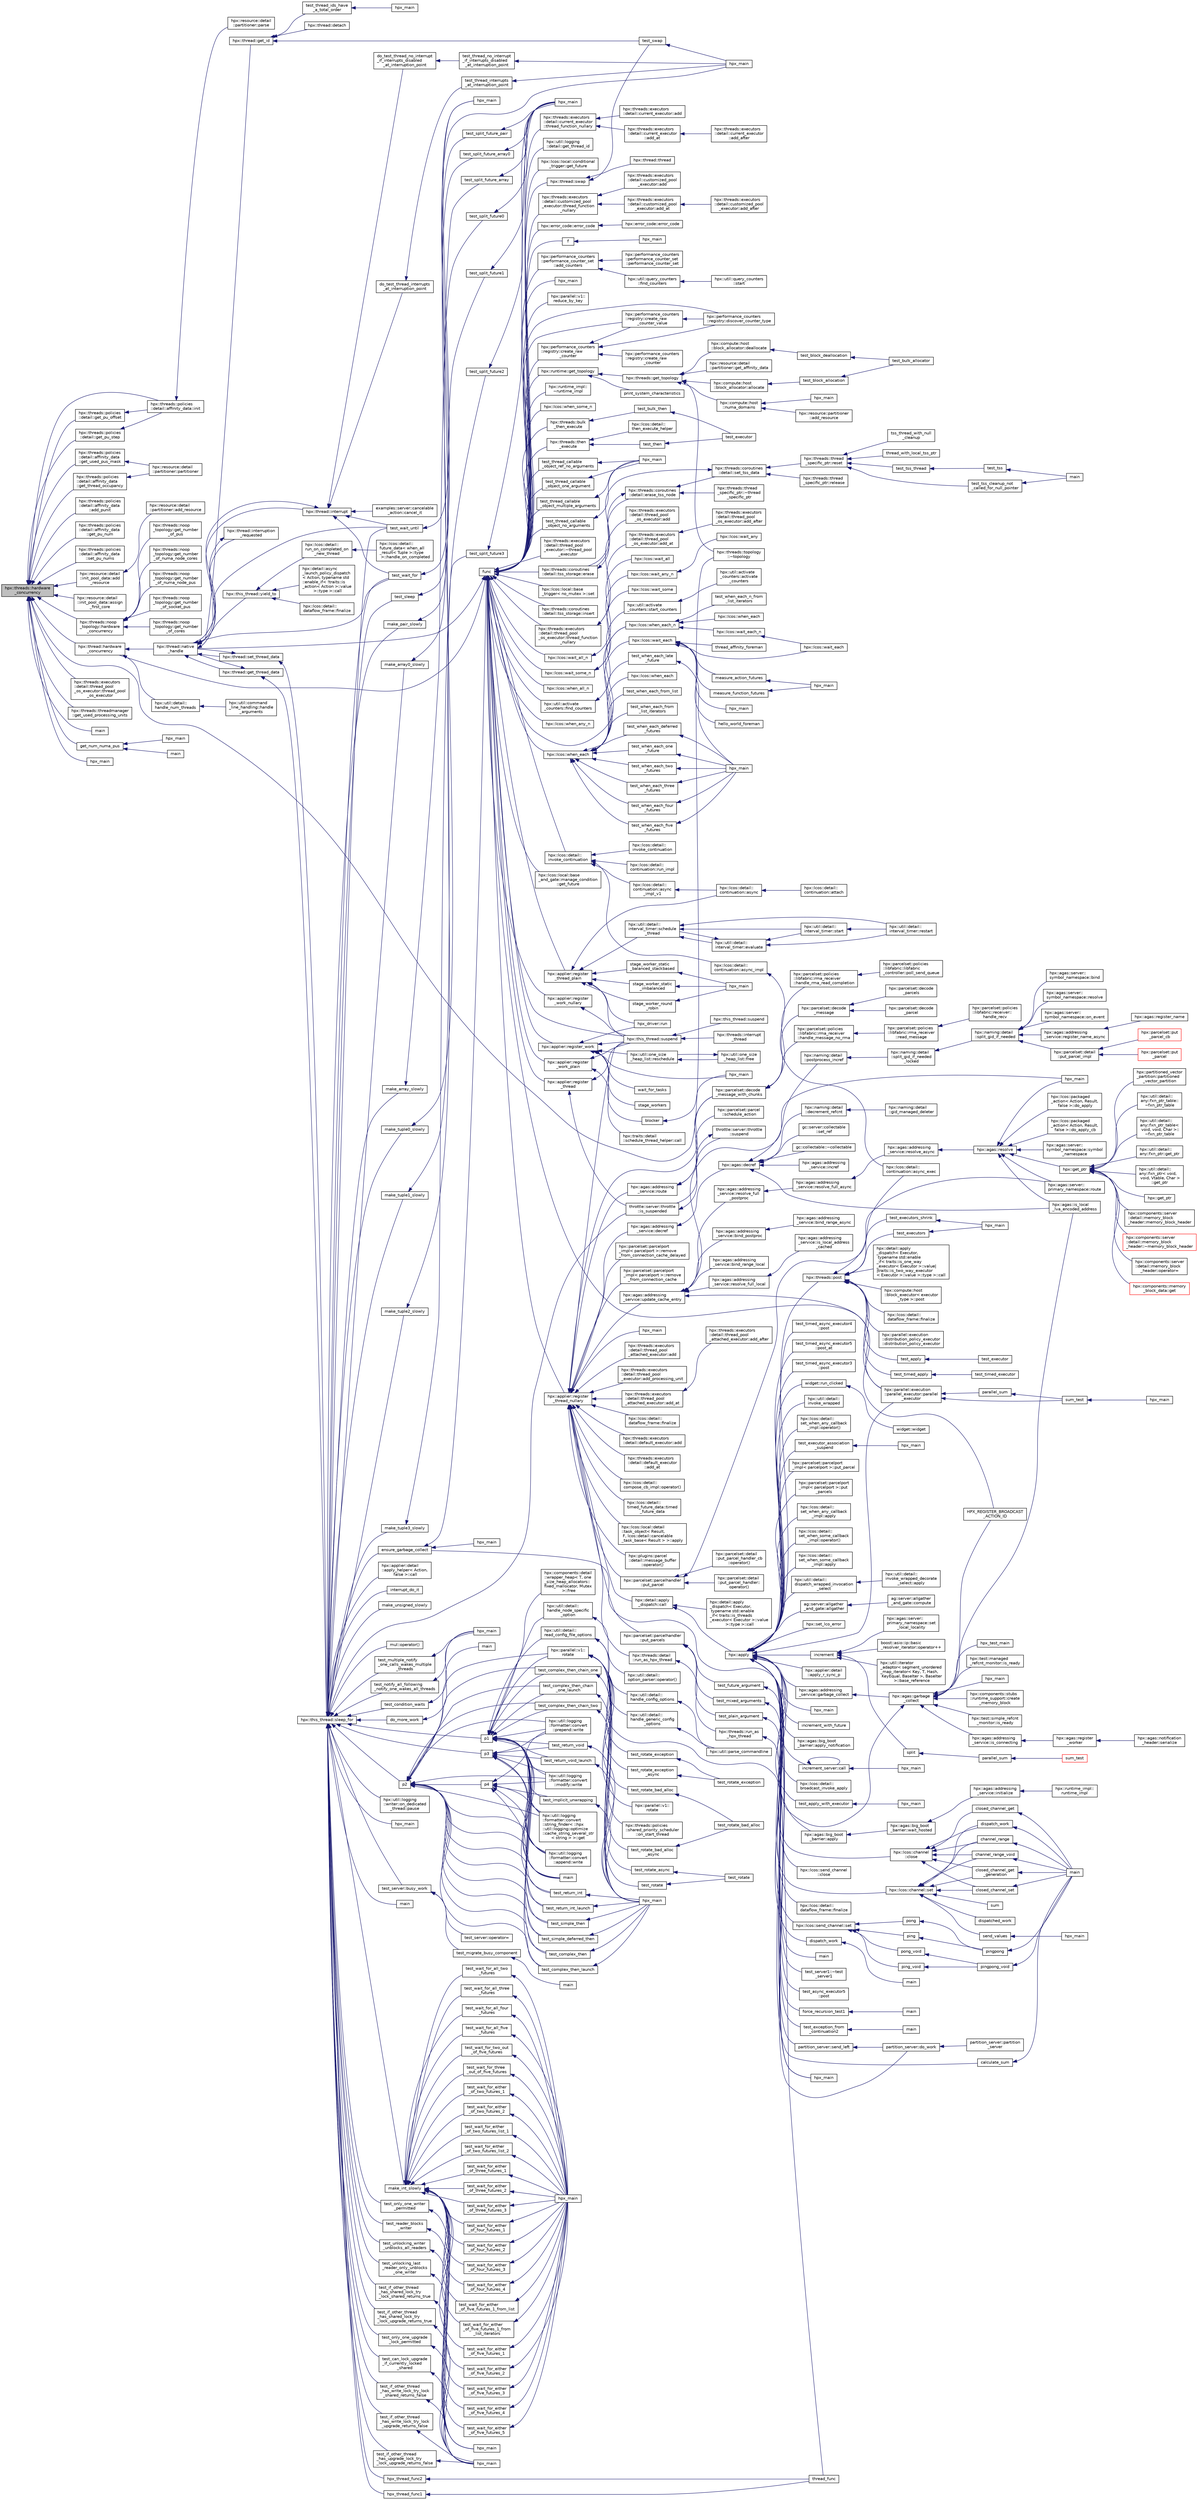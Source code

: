 digraph "hpx::threads::hardware_concurrency"
{
  edge [fontname="Helvetica",fontsize="10",labelfontname="Helvetica",labelfontsize="10"];
  node [fontname="Helvetica",fontsize="10",shape=record];
  rankdir="LR";
  Node7721 [label="hpx::threads::hardware\l_concurrency",height=0.2,width=0.4,color="black", fillcolor="grey75", style="filled", fontcolor="black"];
  Node7721 -> Node7722 [dir="back",color="midnightblue",fontsize="10",style="solid",fontname="Helvetica"];
  Node7722 [label="hpx::threads::policies\l::detail::get_pu_offset",height=0.2,width=0.4,color="black", fillcolor="white", style="filled",URL="$d5/d1a/namespacehpx_1_1threads_1_1policies_1_1detail.html#a9fca1a0e9f993667f720b675aa9107ee"];
  Node7722 -> Node7723 [dir="back",color="midnightblue",fontsize="10",style="solid",fontname="Helvetica"];
  Node7723 [label="hpx::threads::policies\l::detail::affinity_data::init",height=0.2,width=0.4,color="black", fillcolor="white", style="filled",URL="$d7/d9b/structhpx_1_1threads_1_1policies_1_1detail_1_1affinity__data.html#af1b5d1af92b58e065b42048f9114f107"];
  Node7723 -> Node7724 [dir="back",color="midnightblue",fontsize="10",style="solid",fontname="Helvetica"];
  Node7724 [label="hpx::resource::detail\l::partitioner::parse",height=0.2,width=0.4,color="black", fillcolor="white", style="filled",URL="$d0/dab/classhpx_1_1resource_1_1detail_1_1partitioner.html#a8319dd5018945e7d493f7a6d88a6ca02"];
  Node7721 -> Node7725 [dir="back",color="midnightblue",fontsize="10",style="solid",fontname="Helvetica"];
  Node7725 [label="hpx::threads::policies\l::detail::get_pu_step",height=0.2,width=0.4,color="black", fillcolor="white", style="filled",URL="$d5/d1a/namespacehpx_1_1threads_1_1policies_1_1detail.html#a077a90e1854e025ca4b3c77a4f59d41c"];
  Node7725 -> Node7723 [dir="back",color="midnightblue",fontsize="10",style="solid",fontname="Helvetica"];
  Node7721 -> Node7723 [dir="back",color="midnightblue",fontsize="10",style="solid",fontname="Helvetica"];
  Node7721 -> Node7726 [dir="back",color="midnightblue",fontsize="10",style="solid",fontname="Helvetica"];
  Node7726 [label="hpx::threads::policies\l::detail::affinity_data\l::get_used_pus_mask",height=0.2,width=0.4,color="black", fillcolor="white", style="filled",URL="$d7/d9b/structhpx_1_1threads_1_1policies_1_1detail_1_1affinity__data.html#a4bc969ffeb1d5e4352944b74033281db"];
  Node7726 -> Node7727 [dir="back",color="midnightblue",fontsize="10",style="solid",fontname="Helvetica"];
  Node7727 [label="hpx::resource::detail\l::partitioner::partitioner",height=0.2,width=0.4,color="black", fillcolor="white", style="filled",URL="$d0/dab/classhpx_1_1resource_1_1detail_1_1partitioner.html#af7c74cfa12348b3443c6a40c2263ff7e"];
  Node7721 -> Node7728 [dir="back",color="midnightblue",fontsize="10",style="solid",fontname="Helvetica"];
  Node7728 [label="hpx::threads::policies\l::detail::affinity_data\l::get_thread_occupancy",height=0.2,width=0.4,color="black", fillcolor="white", style="filled",URL="$d7/d9b/structhpx_1_1threads_1_1policies_1_1detail_1_1affinity__data.html#a07b92d102e9741c4d8382e4acd8cb105"];
  Node7728 -> Node7727 [dir="back",color="midnightblue",fontsize="10",style="solid",fontname="Helvetica"];
  Node7721 -> Node7729 [dir="back",color="midnightblue",fontsize="10",style="solid",fontname="Helvetica"];
  Node7729 [label="hpx::threads::policies\l::detail::affinity_data\l::add_punit",height=0.2,width=0.4,color="black", fillcolor="white", style="filled",URL="$d7/d9b/structhpx_1_1threads_1_1policies_1_1detail_1_1affinity__data.html#aca494dde21c150fb5e6733f40d1e05a9"];
  Node7721 -> Node7730 [dir="back",color="midnightblue",fontsize="10",style="solid",fontname="Helvetica"];
  Node7730 [label="hpx::threads::policies\l::detail::affinity_data\l::get_pu_num",height=0.2,width=0.4,color="black", fillcolor="white", style="filled",URL="$d7/d9b/structhpx_1_1threads_1_1policies_1_1detail_1_1affinity__data.html#a20aef9bd641087a190ee3371005ec239"];
  Node7721 -> Node7731 [dir="back",color="midnightblue",fontsize="10",style="solid",fontname="Helvetica"];
  Node7731 [label="hpx::threads::policies\l::detail::affinity_data\l::set_pu_nums",height=0.2,width=0.4,color="black", fillcolor="white", style="filled",URL="$d7/d9b/structhpx_1_1threads_1_1policies_1_1detail_1_1affinity__data.html#a1975af3850c2adfebd65de716f560a33"];
  Node7721 -> Node7732 [dir="back",color="midnightblue",fontsize="10",style="solid",fontname="Helvetica"];
  Node7732 [label="hpx::resource::detail\l::init_pool_data::add\l_resource",height=0.2,width=0.4,color="black", fillcolor="white", style="filled",URL="$dc/d21/classhpx_1_1resource_1_1detail_1_1init__pool__data.html#aa7c8d5ec084f7562b12eda90e19919e2"];
  Node7732 -> Node7733 [dir="back",color="midnightblue",fontsize="10",style="solid",fontname="Helvetica"];
  Node7733 [label="hpx::resource::detail\l::partitioner::add_resource",height=0.2,width=0.4,color="black", fillcolor="white", style="filled",URL="$d0/dab/classhpx_1_1resource_1_1detail_1_1partitioner.html#a6fc88349ac96168910cd846a41e4066b"];
  Node7721 -> Node7734 [dir="back",color="midnightblue",fontsize="10",style="solid",fontname="Helvetica"];
  Node7734 [label="hpx::resource::detail\l::init_pool_data::assign\l_first_core",height=0.2,width=0.4,color="black", fillcolor="white", style="filled",URL="$dc/d21/classhpx_1_1resource_1_1detail_1_1init__pool__data.html#a7c72e0d1ea3908b24f9947fedfef604f"];
  Node7721 -> Node7735 [dir="back",color="midnightblue",fontsize="10",style="solid",fontname="Helvetica"];
  Node7735 [label="hpx::threads::noop\l_topology::hardware\l_concurrency",height=0.2,width=0.4,color="black", fillcolor="white", style="filled",URL="$d0/d9a/structhpx_1_1threads_1_1noop__topology.html#a3729a5d0239d6b9e1402073c437bc586"];
  Node7735 -> Node7736 [dir="back",color="midnightblue",fontsize="10",style="solid",fontname="Helvetica"];
  Node7736 [label="hpx::threads::noop\l_topology::get_number\l_of_cores",height=0.2,width=0.4,color="black", fillcolor="white", style="filled",URL="$d0/d9a/structhpx_1_1threads_1_1noop__topology.html#a8a4161c6a2afdf562cec92696418a26d",tooltip="Return the number of available cores. "];
  Node7735 -> Node7737 [dir="back",color="midnightblue",fontsize="10",style="solid",fontname="Helvetica"];
  Node7737 [label="hpx::threads::noop\l_topology::get_number\l_of_pus",height=0.2,width=0.4,color="black", fillcolor="white", style="filled",URL="$d0/d9a/structhpx_1_1threads_1_1noop__topology.html#ae44de1633afc78c01e2cbfa58b224f6a",tooltip="Return the number of available hardware processing units. "];
  Node7735 -> Node7738 [dir="back",color="midnightblue",fontsize="10",style="solid",fontname="Helvetica"];
  Node7738 [label="hpx::threads::noop\l_topology::get_number\l_of_numa_node_cores",height=0.2,width=0.4,color="black", fillcolor="white", style="filled",URL="$d0/d9a/structhpx_1_1threads_1_1noop__topology.html#a0136a0e39d2a39232817ab003054ddb2",tooltip="Return number of cores in given numa domain. "];
  Node7735 -> Node7739 [dir="back",color="midnightblue",fontsize="10",style="solid",fontname="Helvetica"];
  Node7739 [label="hpx::threads::noop\l_topology::get_number\l_of_numa_node_pus",height=0.2,width=0.4,color="black", fillcolor="white", style="filled",URL="$d0/d9a/structhpx_1_1threads_1_1noop__topology.html#a363b70a49a8c7639dca3f8de47a16cf1",tooltip="Return number of processing units in a given numa domain. "];
  Node7735 -> Node7740 [dir="back",color="midnightblue",fontsize="10",style="solid",fontname="Helvetica"];
  Node7740 [label="hpx::threads::noop\l_topology::get_number\l_of_socket_pus",height=0.2,width=0.4,color="black", fillcolor="white", style="filled",URL="$d0/d9a/structhpx_1_1threads_1_1noop__topology.html#adfbe137b60835e2cb3b6107f70d6d389",tooltip="Return number of processing units in a given socket. "];
  Node7721 -> Node7741 [dir="back",color="midnightblue",fontsize="10",style="solid",fontname="Helvetica"];
  Node7741 [label="hpx::thread::hardware\l_concurrency",height=0.2,width=0.4,color="black", fillcolor="white", style="filled",URL="$de/d9b/classhpx_1_1thread.html#a8e4fff210e02485ba493bc3a2a956c03"];
  Node7741 -> Node7742 [dir="back",color="midnightblue",fontsize="10",style="solid",fontname="Helvetica"];
  Node7742 [label="hpx::util::detail::\lhandle_num_threads",height=0.2,width=0.4,color="black", fillcolor="white", style="filled",URL="$d2/d8e/namespacehpx_1_1util_1_1detail.html#a8a8566d3479868554568678b9e5ebcf2"];
  Node7742 -> Node7743 [dir="back",color="midnightblue",fontsize="10",style="solid",fontname="Helvetica"];
  Node7743 [label="hpx::util::command\l_line_handling::handle\l_arguments",height=0.2,width=0.4,color="black", fillcolor="white", style="filled",URL="$d2/df0/structhpx_1_1util_1_1command__line__handling.html#a1aa8a009a61fe583bf8de6e144846eee"];
  Node7741 -> Node7744 [dir="back",color="midnightblue",fontsize="10",style="solid",fontname="Helvetica"];
  Node7744 [label="hpx::thread::native\l_handle",height=0.2,width=0.4,color="black", fillcolor="white", style="filled",URL="$de/d9b/classhpx_1_1thread.html#acf48190d264ab64c1c4ec99d0b421b5a"];
  Node7744 -> Node7745 [dir="back",color="midnightblue",fontsize="10",style="solid",fontname="Helvetica"];
  Node7745 [label="test_wait_for",height=0.2,width=0.4,color="black", fillcolor="white", style="filled",URL="$de/d7d/future__timed__wait__1025_8cpp.html#a0e3d5409a174e5dac600412849dc9d93"];
  Node7745 -> Node7746 [dir="back",color="midnightblue",fontsize="10",style="solid",fontname="Helvetica"];
  Node7746 [label="hpx_main",height=0.2,width=0.4,color="black", fillcolor="white", style="filled",URL="$de/d7d/future__timed__wait__1025_8cpp.html#a255f773d830db5ca937cff11c2692fa2"];
  Node7744 -> Node7747 [dir="back",color="midnightblue",fontsize="10",style="solid",fontname="Helvetica"];
  Node7747 [label="test_wait_until",height=0.2,width=0.4,color="black", fillcolor="white", style="filled",URL="$de/d7d/future__timed__wait__1025_8cpp.html#af6d52682ea10ff7a073cce3b5708c7c9"];
  Node7747 -> Node7746 [dir="back",color="midnightblue",fontsize="10",style="solid",fontname="Helvetica"];
  Node7744 -> Node7748 [dir="back",color="midnightblue",fontsize="10",style="solid",fontname="Helvetica"];
  Node7748 [label="hpx::thread::get_id",height=0.2,width=0.4,color="black", fillcolor="white", style="filled",URL="$de/d9b/classhpx_1_1thread.html#aec031f492a39c521c2c78e0cd47c4ed8"];
  Node7748 -> Node7749 [dir="back",color="midnightblue",fontsize="10",style="solid",fontname="Helvetica"];
  Node7749 [label="test_swap",height=0.2,width=0.4,color="black", fillcolor="white", style="filled",URL="$d0/d4e/tests_2unit_2threads_2thread_8cpp.html#aa9645d2d1912efd27e83867429e862d0"];
  Node7749 -> Node7750 [dir="back",color="midnightblue",fontsize="10",style="solid",fontname="Helvetica"];
  Node7750 [label="hpx_main",height=0.2,width=0.4,color="black", fillcolor="white", style="filled",URL="$d0/d4e/tests_2unit_2threads_2thread_8cpp.html#a255f773d830db5ca937cff11c2692fa2"];
  Node7748 -> Node7751 [dir="back",color="midnightblue",fontsize="10",style="solid",fontname="Helvetica"];
  Node7751 [label="hpx::thread::detach",height=0.2,width=0.4,color="black", fillcolor="white", style="filled",URL="$de/d9b/classhpx_1_1thread.html#a65d7f6e9f4bb311d73c40a2f74976ede"];
  Node7748 -> Node7752 [dir="back",color="midnightblue",fontsize="10",style="solid",fontname="Helvetica"];
  Node7752 [label="test_thread_ids_have\l_a_total_order",height=0.2,width=0.4,color="black", fillcolor="white", style="filled",URL="$df/d88/thread__id_8cpp.html#a95604be93f5422b5bc87778cff21bde1"];
  Node7752 -> Node7753 [dir="back",color="midnightblue",fontsize="10",style="solid",fontname="Helvetica"];
  Node7753 [label="hpx_main",height=0.2,width=0.4,color="black", fillcolor="white", style="filled",URL="$df/d88/thread__id_8cpp.html#a255f773d830db5ca937cff11c2692fa2"];
  Node7744 -> Node7754 [dir="back",color="midnightblue",fontsize="10",style="solid",fontname="Helvetica"];
  Node7754 [label="hpx::thread::interrupt",height=0.2,width=0.4,color="black", fillcolor="white", style="filled",URL="$de/d9b/classhpx_1_1thread.html#ac34d0d033aa743c476a79dbc2e1a8a39"];
  Node7754 -> Node7755 [dir="back",color="midnightblue",fontsize="10",style="solid",fontname="Helvetica"];
  Node7755 [label="examples::server::cancelable\l_action::cancel_it",height=0.2,width=0.4,color="black", fillcolor="white", style="filled",URL="$da/d82/classexamples_1_1server_1_1cancelable__action.html#a411ff697f6719bdf2db9df63e7ce0d1a"];
  Node7754 -> Node7745 [dir="back",color="midnightblue",fontsize="10",style="solid",fontname="Helvetica"];
  Node7754 -> Node7747 [dir="back",color="midnightblue",fontsize="10",style="solid",fontname="Helvetica"];
  Node7754 -> Node7756 [dir="back",color="midnightblue",fontsize="10",style="solid",fontname="Helvetica"];
  Node7756 [label="do_test_thread_interrupts\l_at_interruption_point",height=0.2,width=0.4,color="black", fillcolor="white", style="filled",URL="$d0/d4e/tests_2unit_2threads_2thread_8cpp.html#a1592be75203d2ef54f0a19832cacecf8"];
  Node7756 -> Node7757 [dir="back",color="midnightblue",fontsize="10",style="solid",fontname="Helvetica"];
  Node7757 [label="test_thread_interrupts\l_at_interruption_point",height=0.2,width=0.4,color="black", fillcolor="white", style="filled",URL="$d0/d4e/tests_2unit_2threads_2thread_8cpp.html#a4a6a8c2918dcd825da0102f3a63bf24a"];
  Node7757 -> Node7750 [dir="back",color="midnightblue",fontsize="10",style="solid",fontname="Helvetica"];
  Node7754 -> Node7758 [dir="back",color="midnightblue",fontsize="10",style="solid",fontname="Helvetica"];
  Node7758 [label="do_test_thread_no_interrupt\l_if_interrupts_disabled\l_at_interruption_point",height=0.2,width=0.4,color="black", fillcolor="white", style="filled",URL="$d0/d4e/tests_2unit_2threads_2thread_8cpp.html#a83a3b29d9f2edb5952625e72f9651985"];
  Node7758 -> Node7759 [dir="back",color="midnightblue",fontsize="10",style="solid",fontname="Helvetica"];
  Node7759 [label="test_thread_no_interrupt\l_if_interrupts_disabled\l_at_interruption_point",height=0.2,width=0.4,color="black", fillcolor="white", style="filled",URL="$d0/d4e/tests_2unit_2threads_2thread_8cpp.html#ae8589f467c87f24293dd95710b4d8374"];
  Node7759 -> Node7750 [dir="back",color="midnightblue",fontsize="10",style="solid",fontname="Helvetica"];
  Node7754 -> Node7744 [dir="back",color="midnightblue",fontsize="10",style="solid",fontname="Helvetica"];
  Node7744 -> Node7760 [dir="back",color="midnightblue",fontsize="10",style="solid",fontname="Helvetica"];
  Node7760 [label="hpx::thread::interruption\l_requested",height=0.2,width=0.4,color="black", fillcolor="white", style="filled",URL="$de/d9b/classhpx_1_1thread.html#a33276bb4c20bbb0b1978944e18ef71b8"];
  Node7760 -> Node7744 [dir="back",color="midnightblue",fontsize="10",style="solid",fontname="Helvetica"];
  Node7744 -> Node7761 [dir="back",color="midnightblue",fontsize="10",style="solid",fontname="Helvetica"];
  Node7761 [label="hpx::thread::get_thread_data",height=0.2,width=0.4,color="black", fillcolor="white", style="filled",URL="$de/d9b/classhpx_1_1thread.html#a4535ef82cec3b953d2c941d20e3e3904"];
  Node7761 -> Node7744 [dir="back",color="midnightblue",fontsize="10",style="solid",fontname="Helvetica"];
  Node7761 -> Node7762 [dir="back",color="midnightblue",fontsize="10",style="solid",fontname="Helvetica"];
  Node7762 [label="hpx::this_thread::sleep_for",height=0.2,width=0.4,color="black", fillcolor="white", style="filled",URL="$d9/d52/namespacehpx_1_1this__thread.html#afc042a5a5fa52eef2d1d177a343435cf"];
  Node7762 -> Node7763 [dir="back",color="midnightblue",fontsize="10",style="solid",fontname="Helvetica"];
  Node7763 [label="hpx::applier::detail\l::apply_helper\< Action,\l false \>::call",height=0.2,width=0.4,color="black", fillcolor="white", style="filled",URL="$de/d9b/structhpx_1_1applier_1_1detail_1_1apply__helper_3_01_action_00_01false_01_4.html#a567fbb92986df0974d5b30ca9a002130"];
  Node7762 -> Node7764 [dir="back",color="midnightblue",fontsize="10",style="solid",fontname="Helvetica"];
  Node7764 [label="interrupt_do_it",height=0.2,width=0.4,color="black", fillcolor="white", style="filled",URL="$d1/db8/cancelable__action__client_8cpp.html#a46617129de426f6e7ab5eb91b008cd9e"];
  Node7762 -> Node7765 [dir="back",color="midnightblue",fontsize="10",style="solid",fontname="Helvetica"];
  Node7765 [label="test_multiple_notify\l_one_calls_wakes_multiple\l_threads",height=0.2,width=0.4,color="black", fillcolor="white", style="filled",URL="$d1/ded/tests_2unit_2lcos_2condition__variable_8cpp.html#a578d8e27a7396ab57393dea2b8badee3"];
  Node7765 -> Node7766 [dir="back",color="midnightblue",fontsize="10",style="solid",fontname="Helvetica"];
  Node7766 [label="hpx_main",height=0.2,width=0.4,color="black", fillcolor="white", style="filled",URL="$d1/ded/tests_2unit_2lcos_2condition__variable_8cpp.html#a255f773d830db5ca937cff11c2692fa2"];
  Node7762 -> Node7767 [dir="back",color="midnightblue",fontsize="10",style="solid",fontname="Helvetica"];
  Node7767 [label="test_notify_all_following\l_notify_one_wakes_all_threads",height=0.2,width=0.4,color="black", fillcolor="white", style="filled",URL="$d1/ded/tests_2unit_2lcos_2condition__variable_8cpp.html#a6dd6eca404b61c749747efb07bebe3fd"];
  Node7767 -> Node7766 [dir="back",color="midnightblue",fontsize="10",style="solid",fontname="Helvetica"];
  Node7762 -> Node7768 [dir="back",color="midnightblue",fontsize="10",style="solid",fontname="Helvetica"];
  Node7768 [label="test_condition_waits",height=0.2,width=0.4,color="black", fillcolor="white", style="filled",URL="$d1/ded/tests_2unit_2lcos_2condition__variable_8cpp.html#a1dd2e7c76971df521b245377c9611cd9"];
  Node7768 -> Node7766 [dir="back",color="midnightblue",fontsize="10",style="solid",fontname="Helvetica"];
  Node7762 -> Node7769 [dir="back",color="midnightblue",fontsize="10",style="solid",fontname="Helvetica"];
  Node7769 [label="mul::operator()",height=0.2,width=0.4,color="black", fillcolor="white", style="filled",URL="$d2/d02/structmul.html#ab5eaa3d788f0a8d13cc19948e528c0e5"];
  Node7762 -> Node7770 [dir="back",color="midnightblue",fontsize="10",style="solid",fontname="Helvetica"];
  Node7770 [label="do_more_work",height=0.2,width=0.4,color="black", fillcolor="white", style="filled",URL="$d2/dfd/future__2667_8cpp.html#a9ceebb831160f2acf3a047384add9064"];
  Node7770 -> Node7771 [dir="back",color="midnightblue",fontsize="10",style="solid",fontname="Helvetica"];
  Node7771 [label="main",height=0.2,width=0.4,color="black", fillcolor="white", style="filled",URL="$d2/dfd/future__2667_8cpp.html#ae66f6b31b5ad750f1fe042a706a4e3d4"];
  Node7762 -> Node7772 [dir="back",color="midnightblue",fontsize="10",style="solid",fontname="Helvetica"];
  Node7772 [label="p1",height=0.2,width=0.4,color="black", fillcolor="white", style="filled",URL="$df/da5/future__then_8cpp.html#a8978a24b044bacf963e33824a4c1ac98"];
  Node7772 -> Node7773 [dir="back",color="midnightblue",fontsize="10",style="solid",fontname="Helvetica"];
  Node7773 [label="main",height=0.2,width=0.4,color="black", fillcolor="white", style="filled",URL="$dd/ded/bind__placeholder__test_8cpp.html#ae66f6b31b5ad750f1fe042a706a4e3d4"];
  Node7772 -> Node7774 [dir="back",color="midnightblue",fontsize="10",style="solid",fontname="Helvetica"];
  Node7774 [label="hpx::util::logging\l::formatter::convert\l::string_finder\< ::hpx\l::util::logging::optimize\l::cache_string_several_str\l\< string \> \>::get",height=0.2,width=0.4,color="black", fillcolor="white", style="filled",URL="$da/d09/structhpx_1_1util_1_1logging_1_1formatter_1_1convert_1_1string__finder_3_01_1_1hpx_1_1util_1_1loe3f73a176adffd0ee7d2c5e1121ceb93.html#a9f91bb7bb18f0c343f6f95448106ffe0"];
  Node7772 -> Node7775 [dir="back",color="midnightblue",fontsize="10",style="solid",fontname="Helvetica"];
  Node7775 [label="hpx::util::logging\l::formatter::convert\l::prepend::write",height=0.2,width=0.4,color="black", fillcolor="white", style="filled",URL="$de/d08/namespacehpx_1_1util_1_1logging_1_1formatter_1_1convert_1_1prepend.html#a800b76595c1330001994b1279f93d7ee"];
  Node7772 -> Node7776 [dir="back",color="midnightblue",fontsize="10",style="solid",fontname="Helvetica"];
  Node7776 [label="hpx::util::logging\l::formatter::convert\l::append::write",height=0.2,width=0.4,color="black", fillcolor="white", style="filled",URL="$da/d97/namespacehpx_1_1util_1_1logging_1_1formatter_1_1convert_1_1append.html#a719ba04af3b9146a733025e9518eab47"];
  Node7772 -> Node7777 [dir="back",color="midnightblue",fontsize="10",style="solid",fontname="Helvetica"];
  Node7777 [label="hpx::util::logging\l::formatter::convert\l::modify::write",height=0.2,width=0.4,color="black", fillcolor="white", style="filled",URL="$df/d5f/namespacehpx_1_1util_1_1logging_1_1formatter_1_1convert_1_1modify.html#aa88c9565b436c49c89eac1cb2e0ec7c2"];
  Node7772 -> Node7778 [dir="back",color="midnightblue",fontsize="10",style="solid",fontname="Helvetica"];
  Node7778 [label="test_return_int",height=0.2,width=0.4,color="black", fillcolor="white", style="filled",URL="$df/da5/future__then_8cpp.html#a4574c7d42a67c66efb94b4aad426e984"];
  Node7778 -> Node7779 [dir="back",color="midnightblue",fontsize="10",style="solid",fontname="Helvetica"];
  Node7779 [label="hpx_main",height=0.2,width=0.4,color="black", fillcolor="white", style="filled",URL="$df/da5/future__then_8cpp.html#aefd26dd818037509b2241068d57e3e1d"];
  Node7772 -> Node7780 [dir="back",color="midnightblue",fontsize="10",style="solid",fontname="Helvetica"];
  Node7780 [label="test_return_int_launch",height=0.2,width=0.4,color="black", fillcolor="white", style="filled",URL="$df/da5/future__then_8cpp.html#a4d59ccf0b01a1fa8fde2acc877f986a7"];
  Node7780 -> Node7779 [dir="back",color="midnightblue",fontsize="10",style="solid",fontname="Helvetica"];
  Node7772 -> Node7781 [dir="back",color="midnightblue",fontsize="10",style="solid",fontname="Helvetica"];
  Node7781 [label="test_return_void",height=0.2,width=0.4,color="black", fillcolor="white", style="filled",URL="$df/da5/future__then_8cpp.html#a504f39b4d586615d5d1371c8dad56645"];
  Node7781 -> Node7779 [dir="back",color="midnightblue",fontsize="10",style="solid",fontname="Helvetica"];
  Node7772 -> Node7782 [dir="back",color="midnightblue",fontsize="10",style="solid",fontname="Helvetica"];
  Node7782 [label="test_return_void_launch",height=0.2,width=0.4,color="black", fillcolor="white", style="filled",URL="$df/da5/future__then_8cpp.html#a6bca71baf1676513433d261fbffee4bc"];
  Node7782 -> Node7779 [dir="back",color="midnightblue",fontsize="10",style="solid",fontname="Helvetica"];
  Node7772 -> Node7783 [dir="back",color="midnightblue",fontsize="10",style="solid",fontname="Helvetica"];
  Node7783 [label="test_implicit_unwrapping",height=0.2,width=0.4,color="black", fillcolor="white", style="filled",URL="$df/da5/future__then_8cpp.html#ad7b1b04c3515e5bf95459e94b1bdc337"];
  Node7783 -> Node7779 [dir="back",color="midnightblue",fontsize="10",style="solid",fontname="Helvetica"];
  Node7772 -> Node7784 [dir="back",color="midnightblue",fontsize="10",style="solid",fontname="Helvetica"];
  Node7784 [label="test_simple_then",height=0.2,width=0.4,color="black", fillcolor="white", style="filled",URL="$df/da5/future__then_8cpp.html#aa74379f2bcdf911e278b78569028848b"];
  Node7784 -> Node7779 [dir="back",color="midnightblue",fontsize="10",style="solid",fontname="Helvetica"];
  Node7772 -> Node7785 [dir="back",color="midnightblue",fontsize="10",style="solid",fontname="Helvetica"];
  Node7785 [label="test_simple_deferred_then",height=0.2,width=0.4,color="black", fillcolor="white", style="filled",URL="$df/da5/future__then_8cpp.html#a026670a80b5d18f81a87665f09f4b9e4"];
  Node7785 -> Node7779 [dir="back",color="midnightblue",fontsize="10",style="solid",fontname="Helvetica"];
  Node7772 -> Node7786 [dir="back",color="midnightblue",fontsize="10",style="solid",fontname="Helvetica"];
  Node7786 [label="test_complex_then",height=0.2,width=0.4,color="black", fillcolor="white", style="filled",URL="$df/da5/future__then_8cpp.html#a65c0909ab7ad1dbde6b00a89e09d12ee"];
  Node7786 -> Node7779 [dir="back",color="midnightblue",fontsize="10",style="solid",fontname="Helvetica"];
  Node7772 -> Node7787 [dir="back",color="midnightblue",fontsize="10",style="solid",fontname="Helvetica"];
  Node7787 [label="test_complex_then_launch",height=0.2,width=0.4,color="black", fillcolor="white", style="filled",URL="$df/da5/future__then_8cpp.html#a57e79de123fc4563e6535bcb0d510eb6"];
  Node7787 -> Node7779 [dir="back",color="midnightblue",fontsize="10",style="solid",fontname="Helvetica"];
  Node7772 -> Node7788 [dir="back",color="midnightblue",fontsize="10",style="solid",fontname="Helvetica"];
  Node7788 [label="test_complex_then_chain_one",height=0.2,width=0.4,color="black", fillcolor="white", style="filled",URL="$df/da5/future__then_8cpp.html#aa9256ab654994c70d6de44c612f62ac1"];
  Node7788 -> Node7779 [dir="back",color="midnightblue",fontsize="10",style="solid",fontname="Helvetica"];
  Node7772 -> Node7789 [dir="back",color="midnightblue",fontsize="10",style="solid",fontname="Helvetica"];
  Node7789 [label="test_complex_then_chain\l_one_launch",height=0.2,width=0.4,color="black", fillcolor="white", style="filled",URL="$df/da5/future__then_8cpp.html#acf17bb2a5182b9cb7667271f95a03704"];
  Node7789 -> Node7779 [dir="back",color="midnightblue",fontsize="10",style="solid",fontname="Helvetica"];
  Node7772 -> Node7790 [dir="back",color="midnightblue",fontsize="10",style="solid",fontname="Helvetica"];
  Node7790 [label="test_complex_then_chain_two",height=0.2,width=0.4,color="black", fillcolor="white", style="filled",URL="$df/da5/future__then_8cpp.html#a877da4dafc5590d16fa0d3c57391c363"];
  Node7790 -> Node7779 [dir="back",color="midnightblue",fontsize="10",style="solid",fontname="Helvetica"];
  Node7772 -> Node7791 [dir="back",color="midnightblue",fontsize="10",style="solid",fontname="Helvetica"];
  Node7791 [label="hpx::util::detail::\lhandle_node_specific\l_option",height=0.2,width=0.4,color="black", fillcolor="white", style="filled",URL="$d2/d8e/namespacehpx_1_1util_1_1detail.html#a43e5f30f676cfadaad879f991391ffab"];
  Node7791 -> Node7792 [dir="back",color="midnightblue",fontsize="10",style="solid",fontname="Helvetica"];
  Node7792 [label="hpx::util::detail::\loption_parser::operator()",height=0.2,width=0.4,color="black", fillcolor="white", style="filled",URL="$de/dc5/structhpx_1_1util_1_1detail_1_1option__parser.html#a6062e5ee56b2e2efa8717e73e01dfc52"];
  Node7772 -> Node7793 [dir="back",color="midnightblue",fontsize="10",style="solid",fontname="Helvetica"];
  Node7793 [label="hpx::util::detail::\lread_config_file_options",height=0.2,width=0.4,color="black", fillcolor="white", style="filled",URL="$d2/d8e/namespacehpx_1_1util_1_1detail.html#acc4cbf3746afbdeb02d4d79e65ec085d"];
  Node7793 -> Node7794 [dir="back",color="midnightblue",fontsize="10",style="solid",fontname="Helvetica"];
  Node7794 [label="hpx::util::detail::\lhandle_generic_config\l_options",height=0.2,width=0.4,color="black", fillcolor="white", style="filled",URL="$d2/d8e/namespacehpx_1_1util_1_1detail.html#afe9d48863068cf6ab23661ea84aad13b"];
  Node7794 -> Node7795 [dir="back",color="midnightblue",fontsize="10",style="solid",fontname="Helvetica"];
  Node7795 [label="hpx::util::parse_commandline",height=0.2,width=0.4,color="black", fillcolor="white", style="filled",URL="$df/dad/namespacehpx_1_1util.html#a19ecafa5a1d8009b5301f6d94f77b773"];
  Node7793 -> Node7796 [dir="back",color="midnightblue",fontsize="10",style="solid",fontname="Helvetica"];
  Node7796 [label="hpx::util::detail::\lhandle_config_options",height=0.2,width=0.4,color="black", fillcolor="white", style="filled",URL="$d2/d8e/namespacehpx_1_1util_1_1detail.html#adf812f0307327e750a861a2ed15d9c1a"];
  Node7796 -> Node7795 [dir="back",color="midnightblue",fontsize="10",style="solid",fontname="Helvetica"];
  Node7772 -> Node7797 [dir="back",color="midnightblue",fontsize="10",style="solid",fontname="Helvetica"];
  Node7797 [label="hpx::parallel::v1::\lrotate",height=0.2,width=0.4,color="black", fillcolor="white", style="filled",URL="$db/db9/namespacehpx_1_1parallel_1_1v1.html#a1186b3f6aa7198ada6c81f987e08f85b"];
  Node7797 -> Node7798 [dir="back",color="midnightblue",fontsize="10",style="solid",fontname="Helvetica"];
  Node7798 [label="partition_server::do_work",height=0.2,width=0.4,color="black", fillcolor="white", style="filled",URL="$d9/dbd/structpartition__server.html#a6642286bc38b9bed88cc6423d181b87f"];
  Node7798 -> Node7799 [dir="back",color="midnightblue",fontsize="10",style="solid",fontname="Helvetica"];
  Node7799 [label="partition_server::partition\l_server",height=0.2,width=0.4,color="black", fillcolor="white", style="filled",URL="$d9/dbd/structpartition__server.html#a80906893b5b6771003acbf3fcfec37cf"];
  Node7797 -> Node7800 [dir="back",color="midnightblue",fontsize="10",style="solid",fontname="Helvetica"];
  Node7800 [label="test_rotate",height=0.2,width=0.4,color="black", fillcolor="white", style="filled",URL="$d7/d5d/rotate_8cpp.html#ab8a8520d8bdef3f9022bc5377426d949"];
  Node7800 -> Node7801 [dir="back",color="midnightblue",fontsize="10",style="solid",fontname="Helvetica"];
  Node7801 [label="test_rotate",height=0.2,width=0.4,color="black", fillcolor="white", style="filled",URL="$d7/d5d/rotate_8cpp.html#ae9e7ca0d224acd1e52ac006b1b1249e6"];
  Node7797 -> Node7802 [dir="back",color="midnightblue",fontsize="10",style="solid",fontname="Helvetica"];
  Node7802 [label="test_rotate_async",height=0.2,width=0.4,color="black", fillcolor="white", style="filled",URL="$d7/d5d/rotate_8cpp.html#ae3e37eb13d1c555e7ec861e99599cecb"];
  Node7802 -> Node7801 [dir="back",color="midnightblue",fontsize="10",style="solid",fontname="Helvetica"];
  Node7797 -> Node7803 [dir="back",color="midnightblue",fontsize="10",style="solid",fontname="Helvetica"];
  Node7803 [label="test_rotate_exception",height=0.2,width=0.4,color="black", fillcolor="white", style="filled",URL="$d7/d5d/rotate_8cpp.html#a84f60bd76e1e8fe9ecce9b0b1ae38bea"];
  Node7803 -> Node7804 [dir="back",color="midnightblue",fontsize="10",style="solid",fontname="Helvetica"];
  Node7804 [label="test_rotate_exception",height=0.2,width=0.4,color="black", fillcolor="white", style="filled",URL="$d7/d5d/rotate_8cpp.html#aa448ed0e1a24642b5baaa5bb029abfc1"];
  Node7797 -> Node7805 [dir="back",color="midnightblue",fontsize="10",style="solid",fontname="Helvetica"];
  Node7805 [label="test_rotate_exception\l_async",height=0.2,width=0.4,color="black", fillcolor="white", style="filled",URL="$d7/d5d/rotate_8cpp.html#a472f3593addc133bd849ff486e2a4e9a"];
  Node7805 -> Node7804 [dir="back",color="midnightblue",fontsize="10",style="solid",fontname="Helvetica"];
  Node7797 -> Node7806 [dir="back",color="midnightblue",fontsize="10",style="solid",fontname="Helvetica"];
  Node7806 [label="test_rotate_bad_alloc",height=0.2,width=0.4,color="black", fillcolor="white", style="filled",URL="$d7/d5d/rotate_8cpp.html#ae74a2766c7d66fa2c13743d2d7b75fa9"];
  Node7806 -> Node7807 [dir="back",color="midnightblue",fontsize="10",style="solid",fontname="Helvetica"];
  Node7807 [label="test_rotate_bad_alloc",height=0.2,width=0.4,color="black", fillcolor="white", style="filled",URL="$d7/d5d/rotate_8cpp.html#a6945fe3952a002c1c4536cb98882a9bf"];
  Node7797 -> Node7808 [dir="back",color="midnightblue",fontsize="10",style="solid",fontname="Helvetica"];
  Node7808 [label="test_rotate_bad_alloc\l_async",height=0.2,width=0.4,color="black", fillcolor="white", style="filled",URL="$d7/d5d/rotate_8cpp.html#a02745132ec799d5c6af870c3350a7454"];
  Node7808 -> Node7807 [dir="back",color="midnightblue",fontsize="10",style="solid",fontname="Helvetica"];
  Node7797 -> Node7809 [dir="back",color="midnightblue",fontsize="10",style="solid",fontname="Helvetica"];
  Node7809 [label="hpx::parallel::v1::\lrotate",height=0.2,width=0.4,color="black", fillcolor="white", style="filled",URL="$db/db9/namespacehpx_1_1parallel_1_1v1.html#acc6f55c3bfc3aecae26cb8a73e3e2563"];
  Node7797 -> Node7810 [dir="back",color="midnightblue",fontsize="10",style="solid",fontname="Helvetica"];
  Node7810 [label="hpx::threads::policies\l::shared_priority_scheduler\l::on_start_thread",height=0.2,width=0.4,color="black", fillcolor="white", style="filled",URL="$d8/d52/classhpx_1_1threads_1_1policies_1_1shared__priority__scheduler.html#a6b50d46539ac974cbe2706f56c2fbc3f"];
  Node7772 -> Node7811 [dir="back",color="midnightblue",fontsize="10",style="solid",fontname="Helvetica"];
  Node7811 [label="hpx::components::detail\l::wrapper_heap\< T, one\l_size_heap_allocators::\lfixed_mallocator, Mutex\l \>::free",height=0.2,width=0.4,color="black", fillcolor="white", style="filled",URL="$d1/d6d/classhpx_1_1components_1_1detail_1_1wrapper__heap.html#aca09fd51113634e49b03973d49a01612"];
  Node7762 -> Node7812 [dir="back",color="midnightblue",fontsize="10",style="solid",fontname="Helvetica"];
  Node7812 [label="p2",height=0.2,width=0.4,color="black", fillcolor="white", style="filled",URL="$df/da5/future__then_8cpp.html#a0dabf50b87b0ab6126c07663b7c82650"];
  Node7812 -> Node7773 [dir="back",color="midnightblue",fontsize="10",style="solid",fontname="Helvetica"];
  Node7812 -> Node7774 [dir="back",color="midnightblue",fontsize="10",style="solid",fontname="Helvetica"];
  Node7812 -> Node7775 [dir="back",color="midnightblue",fontsize="10",style="solid",fontname="Helvetica"];
  Node7812 -> Node7776 [dir="back",color="midnightblue",fontsize="10",style="solid",fontname="Helvetica"];
  Node7812 -> Node7777 [dir="back",color="midnightblue",fontsize="10",style="solid",fontname="Helvetica"];
  Node7812 -> Node7813 [dir="back",color="midnightblue",fontsize="10",style="solid",fontname="Helvetica"];
  Node7813 [label="p4",height=0.2,width=0.4,color="black", fillcolor="white", style="filled",URL="$df/da5/future__then_8cpp.html#a2e41883da983a4e735ff63a070df689f"];
  Node7813 -> Node7773 [dir="back",color="midnightblue",fontsize="10",style="solid",fontname="Helvetica"];
  Node7813 -> Node7774 [dir="back",color="midnightblue",fontsize="10",style="solid",fontname="Helvetica"];
  Node7813 -> Node7775 [dir="back",color="midnightblue",fontsize="10",style="solid",fontname="Helvetica"];
  Node7813 -> Node7776 [dir="back",color="midnightblue",fontsize="10",style="solid",fontname="Helvetica"];
  Node7813 -> Node7777 [dir="back",color="midnightblue",fontsize="10",style="solid",fontname="Helvetica"];
  Node7813 -> Node7783 [dir="back",color="midnightblue",fontsize="10",style="solid",fontname="Helvetica"];
  Node7812 -> Node7778 [dir="back",color="midnightblue",fontsize="10",style="solid",fontname="Helvetica"];
  Node7812 -> Node7780 [dir="back",color="midnightblue",fontsize="10",style="solid",fontname="Helvetica"];
  Node7812 -> Node7784 [dir="back",color="midnightblue",fontsize="10",style="solid",fontname="Helvetica"];
  Node7812 -> Node7785 [dir="back",color="midnightblue",fontsize="10",style="solid",fontname="Helvetica"];
  Node7812 -> Node7786 [dir="back",color="midnightblue",fontsize="10",style="solid",fontname="Helvetica"];
  Node7812 -> Node7787 [dir="back",color="midnightblue",fontsize="10",style="solid",fontname="Helvetica"];
  Node7812 -> Node7788 [dir="back",color="midnightblue",fontsize="10",style="solid",fontname="Helvetica"];
  Node7812 -> Node7789 [dir="back",color="midnightblue",fontsize="10",style="solid",fontname="Helvetica"];
  Node7812 -> Node7790 [dir="back",color="midnightblue",fontsize="10",style="solid",fontname="Helvetica"];
  Node7812 -> Node7797 [dir="back",color="midnightblue",fontsize="10",style="solid",fontname="Helvetica"];
  Node7762 -> Node7814 [dir="back",color="midnightblue",fontsize="10",style="solid",fontname="Helvetica"];
  Node7814 [label="p3",height=0.2,width=0.4,color="black", fillcolor="white", style="filled",URL="$df/da5/future__then_8cpp.html#ada3ca76feabb79611290ef351f1ad171"];
  Node7814 -> Node7773 [dir="back",color="midnightblue",fontsize="10",style="solid",fontname="Helvetica"];
  Node7814 -> Node7774 [dir="back",color="midnightblue",fontsize="10",style="solid",fontname="Helvetica"];
  Node7814 -> Node7775 [dir="back",color="midnightblue",fontsize="10",style="solid",fontname="Helvetica"];
  Node7814 -> Node7776 [dir="back",color="midnightblue",fontsize="10",style="solid",fontname="Helvetica"];
  Node7814 -> Node7777 [dir="back",color="midnightblue",fontsize="10",style="solid",fontname="Helvetica"];
  Node7814 -> Node7781 [dir="back",color="midnightblue",fontsize="10",style="solid",fontname="Helvetica"];
  Node7814 -> Node7782 [dir="back",color="midnightblue",fontsize="10",style="solid",fontname="Helvetica"];
  Node7762 -> Node7745 [dir="back",color="midnightblue",fontsize="10",style="solid",fontname="Helvetica"];
  Node7762 -> Node7747 [dir="back",color="midnightblue",fontsize="10",style="solid",fontname="Helvetica"];
  Node7762 -> Node7815 [dir="back",color="midnightblue",fontsize="10",style="solid",fontname="Helvetica"];
  Node7815 [label="ensure_garbage_collect",height=0.2,width=0.4,color="black", fillcolor="white", style="filled",URL="$d8/dfd/id__type__ref__counting__1032_8cpp.html#a5264b94bf7c262ac0e521fb290d476d5"];
  Node7815 -> Node7816 [dir="back",color="midnightblue",fontsize="10",style="solid",fontname="Helvetica"];
  Node7816 [label="func",height=0.2,width=0.4,color="black", fillcolor="white", style="filled",URL="$d8/dfd/id__type__ref__counting__1032_8cpp.html#ab811b86ea5107ffb3351fcaa29d2c652"];
  Node7816 -> Node7817 [dir="back",color="midnightblue",fontsize="10",style="solid",fontname="Helvetica"];
  Node7817 [label="hpx::util::activate\l_counters::find_counters",height=0.2,width=0.4,color="black", fillcolor="white", style="filled",URL="$d9/d0b/classhpx_1_1util_1_1activate__counters.html#a797f766dd5e2416f54a5a91b267bedd4"];
  Node7817 -> Node7818 [dir="back",color="midnightblue",fontsize="10",style="solid",fontname="Helvetica"];
  Node7818 [label="hpx::util::activate\l_counters::start_counters",height=0.2,width=0.4,color="black", fillcolor="white", style="filled",URL="$d9/d0b/classhpx_1_1util_1_1activate__counters.html#af2193bbb81054707baea1f8f19d63ddf"];
  Node7818 -> Node7819 [dir="back",color="midnightblue",fontsize="10",style="solid",fontname="Helvetica"];
  Node7819 [label="hpx::util::activate\l_counters::activate\l_counters",height=0.2,width=0.4,color="black", fillcolor="white", style="filled",URL="$d9/d0b/classhpx_1_1util_1_1activate__counters.html#a58030114fe706c120ec4d6d793da25d7"];
  Node7816 -> Node7820 [dir="back",color="midnightblue",fontsize="10",style="solid",fontname="Helvetica"];
  Node7820 [label="hpx::lcos::local::base\l_and_gate::manage_condition\l::get_future",height=0.2,width=0.4,color="black", fillcolor="white", style="filled",URL="$d2/d39/structhpx_1_1lcos_1_1local_1_1base__and__gate_1_1manage__condition.html#ac4f65bf84421c3d2e1e40e986d8d8e62"];
  Node7816 -> Node7821 [dir="back",color="midnightblue",fontsize="10",style="solid",fontname="Helvetica"];
  Node7821 [label="hpx::applier::register\l_thread_nullary",height=0.2,width=0.4,color="black", fillcolor="white", style="filled",URL="$d8/dcb/namespacehpx_1_1applier.html#a401cd1145927e58d74d1eb52aaccd936"];
  Node7821 -> Node7822 [dir="back",color="midnightblue",fontsize="10",style="solid",fontname="Helvetica"];
  Node7822 [label="hpx::agas::addressing\l_service::route",height=0.2,width=0.4,color="black", fillcolor="white", style="filled",URL="$db/d58/structhpx_1_1agas_1_1addressing__service.html#a7ba78aaaea353576c92e10899bbbb471",tooltip="Route the given parcel to the appropriate AGAS service instance. "];
  Node7822 -> Node7823 [dir="back",color="midnightblue",fontsize="10",style="solid",fontname="Helvetica"];
  Node7823 [label="hpx::parcelset::decode\l_message_with_chunks",height=0.2,width=0.4,color="black", fillcolor="white", style="filled",URL="$d4/d41/namespacehpx_1_1parcelset.html#abb7d99e0c8aaa983f0851d9c5d4e78bf"];
  Node7823 -> Node7824 [dir="back",color="midnightblue",fontsize="10",style="solid",fontname="Helvetica"];
  Node7824 [label="hpx::parcelset::decode\l_message",height=0.2,width=0.4,color="black", fillcolor="white", style="filled",URL="$d4/d41/namespacehpx_1_1parcelset.html#ab5f27461c52dbbfeab29fe8a37986faa"];
  Node7824 -> Node7825 [dir="back",color="midnightblue",fontsize="10",style="solid",fontname="Helvetica"];
  Node7825 [label="hpx::parcelset::decode\l_parcel",height=0.2,width=0.4,color="black", fillcolor="white", style="filled",URL="$d4/d41/namespacehpx_1_1parcelset.html#a0199ca3fa04e8fa08c9e6b9eec41ebb5"];
  Node7824 -> Node7826 [dir="back",color="midnightblue",fontsize="10",style="solid",fontname="Helvetica"];
  Node7826 [label="hpx::parcelset::decode\l_parcels",height=0.2,width=0.4,color="black", fillcolor="white", style="filled",URL="$d4/d41/namespacehpx_1_1parcelset.html#aa7b4acdaa73e95824f4406d316551b51"];
  Node7823 -> Node7827 [dir="back",color="midnightblue",fontsize="10",style="solid",fontname="Helvetica"];
  Node7827 [label="hpx::parcelset::policies\l::libfabric::rma_receiver\l::handle_message_no_rma",height=0.2,width=0.4,color="black", fillcolor="white", style="filled",URL="$d4/d56/structhpx_1_1parcelset_1_1policies_1_1libfabric_1_1rma__receiver.html#a9ee3082ad51ee63cf85049b8126580f0"];
  Node7827 -> Node7828 [dir="back",color="midnightblue",fontsize="10",style="solid",fontname="Helvetica"];
  Node7828 [label="hpx::parcelset::policies\l::libfabric::rma_receiver\l::read_message",height=0.2,width=0.4,color="black", fillcolor="white", style="filled",URL="$d4/d56/structhpx_1_1parcelset_1_1policies_1_1libfabric_1_1rma__receiver.html#a687e3e9569a57b6bd48220ecd7ef2394"];
  Node7828 -> Node7829 [dir="back",color="midnightblue",fontsize="10",style="solid",fontname="Helvetica"];
  Node7829 [label="hpx::parcelset::policies\l::libfabric::receiver::\lhandle_recv",height=0.2,width=0.4,color="black", fillcolor="white", style="filled",URL="$d9/df5/structhpx_1_1parcelset_1_1policies_1_1libfabric_1_1receiver.html#ae18eac5b1593bc79ba31cf828177d611"];
  Node7823 -> Node7830 [dir="back",color="midnightblue",fontsize="10",style="solid",fontname="Helvetica"];
  Node7830 [label="hpx::parcelset::policies\l::libfabric::rma_receiver\l::handle_rma_read_completion",height=0.2,width=0.4,color="black", fillcolor="white", style="filled",URL="$d4/d56/structhpx_1_1parcelset_1_1policies_1_1libfabric_1_1rma__receiver.html#a77182bc65fb4dd0fc0737d87bec05a72"];
  Node7830 -> Node7831 [dir="back",color="midnightblue",fontsize="10",style="solid",fontname="Helvetica"];
  Node7831 [label="hpx::parcelset::policies\l::libfabric::libfabric\l_controller::poll_send_queue",height=0.2,width=0.4,color="black", fillcolor="white", style="filled",URL="$db/d9f/classhpx_1_1parcelset_1_1policies_1_1libfabric_1_1libfabric__controller.html#afaa02e122be1ea6800a245af7b3a9cf8"];
  Node7822 -> Node7832 [dir="back",color="midnightblue",fontsize="10",style="solid",fontname="Helvetica"];
  Node7832 [label="hpx::parcelset::parcel\l::schedule_action",height=0.2,width=0.4,color="black", fillcolor="white", style="filled",URL="$d7/d11/classhpx_1_1parcelset_1_1parcel.html#a48b0c65d702bd4b1c4234de252246eb5"];
  Node7821 -> Node7833 [dir="back",color="midnightblue",fontsize="10",style="solid",fontname="Helvetica"];
  Node7833 [label="hpx::agas::addressing\l_service::decref",height=0.2,width=0.4,color="black", fillcolor="white", style="filled",URL="$db/d58/structhpx_1_1agas_1_1addressing__service.html#a0f18342491c8f0398bc0747a0634658b",tooltip="Decrement the global reference count for the given id. "];
  Node7833 -> Node7834 [dir="back",color="midnightblue",fontsize="10",style="solid",fontname="Helvetica"];
  Node7834 [label="hpx::agas::decref",height=0.2,width=0.4,color="black", fillcolor="white", style="filled",URL="$dc/d54/namespacehpx_1_1agas.html#a08f10ad4320050773ecaf08b7ad1ad3e"];
  Node7834 -> Node7835 [dir="back",color="midnightblue",fontsize="10",style="solid",fontname="Helvetica"];
  Node7835 [label="hpx::agas::addressing\l_service::incref",height=0.2,width=0.4,color="black", fillcolor="white", style="filled",URL="$db/d58/structhpx_1_1agas_1_1addressing__service.html#a77add8ef493b3ff577876bbbde8b2ead"];
  Node7834 -> Node7836 [dir="back",color="midnightblue",fontsize="10",style="solid",fontname="Helvetica"];
  Node7836 [label="hpx::agas::is_local\l_lva_encoded_address",height=0.2,width=0.4,color="black", fillcolor="white", style="filled",URL="$dc/d54/namespacehpx_1_1agas.html#abb5e5584ed3b536ace8e3f58415e24c2"];
  Node7834 -> Node7837 [dir="back",color="midnightblue",fontsize="10",style="solid",fontname="Helvetica"];
  Node7837 [label="gc::server::collectable\l::set_ref",height=0.2,width=0.4,color="black", fillcolor="white", style="filled",URL="$da/d76/structgc_1_1server_1_1collectable.html#a8e123e39f5a85da593dc15b5f872748d"];
  Node7834 -> Node7838 [dir="back",color="midnightblue",fontsize="10",style="solid",fontname="Helvetica"];
  Node7838 [label="gc::collectable::~collectable",height=0.2,width=0.4,color="black", fillcolor="white", style="filled",URL="$da/d23/structgc_1_1collectable.html#aa3ac1547c0889e84cc088090dafcad1e"];
  Node7834 -> Node7839 [dir="back",color="midnightblue",fontsize="10",style="solid",fontname="Helvetica"];
  Node7839 [label="hpx::naming::detail\l::decrement_refcnt",height=0.2,width=0.4,color="black", fillcolor="white", style="filled",URL="$d5/d18/namespacehpx_1_1naming_1_1detail.html#a63ddb380473bdb8a186686ffe718b6e2"];
  Node7839 -> Node7840 [dir="back",color="midnightblue",fontsize="10",style="solid",fontname="Helvetica"];
  Node7840 [label="hpx::naming::detail\l::gid_managed_deleter",height=0.2,width=0.4,color="black", fillcolor="white", style="filled",URL="$d5/d18/namespacehpx_1_1naming_1_1detail.html#a4a5ba88a0340322e30f2d7b160a4568f"];
  Node7834 -> Node7841 [dir="back",color="midnightblue",fontsize="10",style="solid",fontname="Helvetica"];
  Node7841 [label="hpx::naming::detail\l::postprocess_incref",height=0.2,width=0.4,color="black", fillcolor="white", style="filled",URL="$d5/d18/namespacehpx_1_1naming_1_1detail.html#a9d2708b2b1a4087d64195137b077ef1d"];
  Node7841 -> Node7842 [dir="back",color="midnightblue",fontsize="10",style="solid",fontname="Helvetica"];
  Node7842 [label="hpx::naming::detail\l::split_gid_if_needed\l_locked",height=0.2,width=0.4,color="black", fillcolor="white", style="filled",URL="$d5/d18/namespacehpx_1_1naming_1_1detail.html#a8a41d874bb719f702a76d483293d9d56"];
  Node7842 -> Node7843 [dir="back",color="midnightblue",fontsize="10",style="solid",fontname="Helvetica"];
  Node7843 [label="hpx::naming::detail\l::split_gid_if_needed",height=0.2,width=0.4,color="black", fillcolor="white", style="filled",URL="$d5/d18/namespacehpx_1_1naming_1_1detail.html#a106949fcb9087fb6bdca67d048d6568f"];
  Node7843 -> Node7844 [dir="back",color="midnightblue",fontsize="10",style="solid",fontname="Helvetica"];
  Node7844 [label="hpx::agas::addressing\l_service::register_name_async",height=0.2,width=0.4,color="black", fillcolor="white", style="filled",URL="$db/d58/structhpx_1_1agas_1_1addressing__service.html#adfd0ce835927a3c0396b6fc9e9fbb3cf"];
  Node7844 -> Node7845 [dir="back",color="midnightblue",fontsize="10",style="solid",fontname="Helvetica"];
  Node7845 [label="hpx::agas::register_name",height=0.2,width=0.4,color="black", fillcolor="white", style="filled",URL="$dc/d54/namespacehpx_1_1agas.html#adc43905ef74ad9948375f3948b64fc2f"];
  Node7843 -> Node7846 [dir="back",color="midnightblue",fontsize="10",style="solid",fontname="Helvetica"];
  Node7846 [label="hpx::parcelset::detail\l::put_parcel_impl",height=0.2,width=0.4,color="black", fillcolor="white", style="filled",URL="$dc/d4e/namespacehpx_1_1parcelset_1_1detail.html#a0dfe29365976960c7f5db6388e8ce603"];
  Node7846 -> Node7847 [dir="back",color="midnightblue",fontsize="10",style="solid",fontname="Helvetica"];
  Node7847 [label="hpx::parcelset::put\l_parcel",height=0.2,width=0.4,color="red", fillcolor="white", style="filled",URL="$d4/d41/namespacehpx_1_1parcelset.html#a53a9f5c6cf260dc8d06d194c96182b65"];
  Node7846 -> Node7858 [dir="back",color="midnightblue",fontsize="10",style="solid",fontname="Helvetica"];
  Node7858 [label="hpx::parcelset::put\l_parcel_cb",height=0.2,width=0.4,color="red", fillcolor="white", style="filled",URL="$d4/d41/namespacehpx_1_1parcelset.html#a44a60f48094a44cbb7f52b7807dc56ff"];
  Node7843 -> Node7861 [dir="back",color="midnightblue",fontsize="10",style="solid",fontname="Helvetica"];
  Node7861 [label="hpx::agas::server::\lsymbol_namespace::bind",height=0.2,width=0.4,color="black", fillcolor="white", style="filled",URL="$dc/da6/structhpx_1_1agas_1_1server_1_1symbol__namespace.html#a229ead0876ac8c5754793a2ca68de559"];
  Node7843 -> Node7862 [dir="back",color="midnightblue",fontsize="10",style="solid",fontname="Helvetica"];
  Node7862 [label="hpx::agas::server::\lsymbol_namespace::resolve",height=0.2,width=0.4,color="black", fillcolor="white", style="filled",URL="$dc/da6/structhpx_1_1agas_1_1server_1_1symbol__namespace.html#aec3fc24e40dc96142eb77537945e92d5"];
  Node7843 -> Node7863 [dir="back",color="midnightblue",fontsize="10",style="solid",fontname="Helvetica"];
  Node7863 [label="hpx::agas::server::\lsymbol_namespace::on_event",height=0.2,width=0.4,color="black", fillcolor="white", style="filled",URL="$dc/da6/structhpx_1_1agas_1_1server_1_1symbol__namespace.html#abbfcf18e8d40612e4fa618a39a2fc492"];
  Node7821 -> Node7864 [dir="back",color="midnightblue",fontsize="10",style="solid",fontname="Helvetica"];
  Node7864 [label="hpx::agas::addressing\l_service::update_cache_entry",height=0.2,width=0.4,color="black", fillcolor="white", style="filled",URL="$db/d58/structhpx_1_1agas_1_1addressing__service.html#ab49f7530592fc5c804c94720b8ffd61d"];
  Node7864 -> Node7865 [dir="back",color="midnightblue",fontsize="10",style="solid",fontname="Helvetica"];
  Node7865 [label="hpx::agas::addressing\l_service::bind_range_local",height=0.2,width=0.4,color="black", fillcolor="white", style="filled",URL="$db/d58/structhpx_1_1agas_1_1addressing__service.html#ab1d0ff454f580a5082a9b5d25b4f06fd",tooltip="Bind unique range of global ids to given base address. "];
  Node7864 -> Node7866 [dir="back",color="midnightblue",fontsize="10",style="solid",fontname="Helvetica"];
  Node7866 [label="hpx::agas::addressing\l_service::bind_postproc",height=0.2,width=0.4,color="black", fillcolor="white", style="filled",URL="$db/d58/structhpx_1_1agas_1_1addressing__service.html#ae6f42662e19483b27cbf2e2779104b6c"];
  Node7866 -> Node7867 [dir="back",color="midnightblue",fontsize="10",style="solid",fontname="Helvetica"];
  Node7867 [label="hpx::agas::addressing\l_service::bind_range_async",height=0.2,width=0.4,color="black", fillcolor="white", style="filled",URL="$db/d58/structhpx_1_1agas_1_1addressing__service.html#ad125f48a33347da6ab20c84f57822af7"];
  Node7864 -> Node7868 [dir="back",color="midnightblue",fontsize="10",style="solid",fontname="Helvetica"];
  Node7868 [label="hpx::agas::addressing\l_service::resolve_full_local",height=0.2,width=0.4,color="black", fillcolor="white", style="filled",URL="$db/d58/structhpx_1_1agas_1_1addressing__service.html#af089b92023be321f1e101f8666f79d56"];
  Node7868 -> Node7869 [dir="back",color="midnightblue",fontsize="10",style="solid",fontname="Helvetica"];
  Node7869 [label="hpx::agas::addressing\l_service::is_local_address\l_cached",height=0.2,width=0.4,color="black", fillcolor="white", style="filled",URL="$db/d58/structhpx_1_1agas_1_1addressing__service.html#ac22315a71f47927a730953d44c01e119"];
  Node7864 -> Node7870 [dir="back",color="midnightblue",fontsize="10",style="solid",fontname="Helvetica"];
  Node7870 [label="hpx::agas::addressing\l_service::resolve_full\l_postproc",height=0.2,width=0.4,color="black", fillcolor="white", style="filled",URL="$db/d58/structhpx_1_1agas_1_1addressing__service.html#a9adf9683a9e200a15224e7c04f8d6339"];
  Node7870 -> Node7871 [dir="back",color="midnightblue",fontsize="10",style="solid",fontname="Helvetica"];
  Node7871 [label="hpx::agas::addressing\l_service::resolve_full_async",height=0.2,width=0.4,color="black", fillcolor="white", style="filled",URL="$db/d58/structhpx_1_1agas_1_1addressing__service.html#af678e6288e0f302b9c96b813a8e660ef"];
  Node7871 -> Node7872 [dir="back",color="midnightblue",fontsize="10",style="solid",fontname="Helvetica"];
  Node7872 [label="hpx::agas::addressing\l_service::resolve_async",height=0.2,width=0.4,color="black", fillcolor="white", style="filled",URL="$db/d58/structhpx_1_1agas_1_1addressing__service.html#a3344990e7d5c255f51bf89a8fb2828eb"];
  Node7872 -> Node7873 [dir="back",color="midnightblue",fontsize="10",style="solid",fontname="Helvetica"];
  Node7873 [label="hpx::agas::resolve",height=0.2,width=0.4,color="black", fillcolor="white", style="filled",URL="$dc/d54/namespacehpx_1_1agas.html#aa3252ce39fbc229439bb0d85875b01fb"];
  Node7873 -> Node7874 [dir="back",color="midnightblue",fontsize="10",style="solid",fontname="Helvetica"];
  Node7874 [label="hpx::get_ptr",height=0.2,width=0.4,color="black", fillcolor="white", style="filled",URL="$d8/d83/namespacehpx.html#aeb814737de830a2e8e340ca052d5ebfa",tooltip="Returns a future referring to the pointer to the underlying memory of a component. "];
  Node7874 -> Node7875 [dir="back",color="midnightblue",fontsize="10",style="solid",fontname="Helvetica"];
  Node7875 [label="hpx::util::detail::\lany::fxn_ptr_table::\l~fxn_ptr_table",height=0.2,width=0.4,color="black", fillcolor="white", style="filled",URL="$d4/d23/structhpx_1_1util_1_1detail_1_1any_1_1fxn__ptr__table.html#abec0243c15a22c17b416628b8de59111"];
  Node7874 -> Node7876 [dir="back",color="midnightblue",fontsize="10",style="solid",fontname="Helvetica"];
  Node7876 [label="hpx::util::detail::\lany::fxn_ptr_table\<\l void, void, Char \>::\l~fxn_ptr_table",height=0.2,width=0.4,color="black", fillcolor="white", style="filled",URL="$d3/d8f/structhpx_1_1util_1_1detail_1_1any_1_1fxn__ptr__table_3_01void_00_01void_00_01_char_01_4.html#aa98a639e98218646776adc0f4d0c4f68"];
  Node7874 -> Node7877 [dir="back",color="midnightblue",fontsize="10",style="solid",fontname="Helvetica"];
  Node7877 [label="hpx::util::detail::\lany::fxn_ptr::get_ptr",height=0.2,width=0.4,color="black", fillcolor="white", style="filled",URL="$d7/dcb/structhpx_1_1util_1_1detail_1_1any_1_1fxn__ptr.html#a43d78a2ab4dd4b2149f361b38eeac853"];
  Node7874 -> Node7878 [dir="back",color="midnightblue",fontsize="10",style="solid",fontname="Helvetica"];
  Node7878 [label="hpx::util::detail::\lany::fxn_ptr\< void,\l void, Vtable, Char \>\l::get_ptr",height=0.2,width=0.4,color="black", fillcolor="white", style="filled",URL="$d4/dfd/structhpx_1_1util_1_1detail_1_1any_1_1fxn__ptr_3_01void_00_01void_00_01_vtable_00_01_char_01_4.html#a92b4217797102bca7f9ebe903be1cbbe"];
  Node7874 -> Node7879 [dir="back",color="midnightblue",fontsize="10",style="solid",fontname="Helvetica"];
  Node7879 [label="hpx::get_ptr",height=0.2,width=0.4,color="black", fillcolor="white", style="filled",URL="$d8/d83/namespacehpx.html#a488c36e8791a0f000ffce5ce86994602",tooltip="Returns a future referring to the pointer to the underlying memory of a component. "];
  Node7874 -> Node7880 [dir="back",color="midnightblue",fontsize="10",style="solid",fontname="Helvetica"];
  Node7880 [label="hpx::components::server\l::detail::memory_block\l_header::memory_block_header",height=0.2,width=0.4,color="black", fillcolor="white", style="filled",URL="$d7/d1b/classhpx_1_1components_1_1server_1_1detail_1_1memory__block__header.html#aed5e8cf63bf5845d4e1e6d24c5ff36fe"];
  Node7874 -> Node7881 [dir="back",color="midnightblue",fontsize="10",style="solid",fontname="Helvetica"];
  Node7881 [label="hpx::components::server\l::detail::memory_block\l_header::~memory_block_header",height=0.2,width=0.4,color="red", fillcolor="white", style="filled",URL="$d7/d1b/classhpx_1_1components_1_1server_1_1detail_1_1memory__block__header.html#a64944da9256f10c75be3c4683f978314"];
  Node7874 -> Node7883 [dir="back",color="midnightblue",fontsize="10",style="solid",fontname="Helvetica"];
  Node7883 [label="hpx::components::server\l::detail::memory_block\l_header::operator=",height=0.2,width=0.4,color="black", fillcolor="white", style="filled",URL="$d7/d1b/classhpx_1_1components_1_1server_1_1detail_1_1memory__block__header.html#a9f0f60ded060c5333875f47c4d36df16"];
  Node7874 -> Node7884 [dir="back",color="midnightblue",fontsize="10",style="solid",fontname="Helvetica"];
  Node7884 [label="hpx::components::memory\l_block_data::get",height=0.2,width=0.4,color="red", fillcolor="white", style="filled",URL="$d5/d76/classhpx_1_1components_1_1memory__block__data.html#a97ce2f01b730d8d90d329c1642fc0b28"];
  Node7874 -> Node7929 [dir="back",color="midnightblue",fontsize="10",style="solid",fontname="Helvetica"];
  Node7929 [label="hpx::partitioned_vector\l_partition::partitioned\l_vector_partition",height=0.2,width=0.4,color="black", fillcolor="white", style="filled",URL="$da/d87/classhpx_1_1partitioned__vector__partition.html#a85078a778fae06c9d51315c2775227c2"];
  Node7873 -> Node7836 [dir="back",color="midnightblue",fontsize="10",style="solid",fontname="Helvetica"];
  Node7873 -> Node7930 [dir="back",color="midnightblue",fontsize="10",style="solid",fontname="Helvetica"];
  Node7930 [label="hpx_main",height=0.2,width=0.4,color="black", fillcolor="white", style="filled",URL="$d1/d4f/local__address__rebind_8cpp.html#aaf67a3863f19ff7033e239ebb1204fb7"];
  Node7873 -> Node7931 [dir="back",color="midnightblue",fontsize="10",style="solid",fontname="Helvetica"];
  Node7931 [label="hpx::lcos::packaged\l_action\< Action, Result,\l false \>::do_apply",height=0.2,width=0.4,color="black", fillcolor="white", style="filled",URL="$df/da7/classhpx_1_1lcos_1_1packaged__action_3_01_action_00_01_result_00_01false_01_4.html#a7b4b07dc448c4f1e41b2d0dd4db0766d"];
  Node7873 -> Node7932 [dir="back",color="midnightblue",fontsize="10",style="solid",fontname="Helvetica"];
  Node7932 [label="hpx::lcos::packaged\l_action\< Action, Result,\l false \>::do_apply_cb",height=0.2,width=0.4,color="black", fillcolor="white", style="filled",URL="$df/da7/classhpx_1_1lcos_1_1packaged__action_3_01_action_00_01_result_00_01false_01_4.html#ae9e7cb83096eb3fd1b748c39545d66a7"];
  Node7873 -> Node7926 [dir="back",color="midnightblue",fontsize="10",style="solid",fontname="Helvetica"];
  Node7926 [label="hpx::agas::server::\lprimary_namespace::route",height=0.2,width=0.4,color="black", fillcolor="white", style="filled",URL="$d7/d3a/structhpx_1_1agas_1_1server_1_1primary__namespace.html#a9037a1baa55fb13097a541bc365f2d0b"];
  Node7873 -> Node7933 [dir="back",color="midnightblue",fontsize="10",style="solid",fontname="Helvetica"];
  Node7933 [label="hpx::agas::server::\lsymbol_namespace::symbol\l_namespace",height=0.2,width=0.4,color="black", fillcolor="white", style="filled",URL="$dc/da6/structhpx_1_1agas_1_1server_1_1symbol__namespace.html#a47e93a69f95628011765023a666b6619"];
  Node7864 -> Node7930 [dir="back",color="midnightblue",fontsize="10",style="solid",fontname="Helvetica"];
  Node7864 -> Node7934 [dir="back",color="midnightblue",fontsize="10",style="solid",fontname="Helvetica"];
  Node7934 [label="HPX_REGISTER_BROADCAST\l_ACTION_ID",height=0.2,width=0.4,color="black", fillcolor="white", style="filled",URL="$de/d5c/runtime__support__server_8cpp.html#a2c7fd60adfab122ae67b173ad73fc706"];
  Node7821 -> Node7935 [dir="back",color="midnightblue",fontsize="10",style="solid",fontname="Helvetica"];
  Node7935 [label="hpx::detail::apply\l_dispatch::call",height=0.2,width=0.4,color="black", fillcolor="white", style="filled",URL="$db/de8/structhpx_1_1detail_1_1apply__dispatch.html#a0755fab16d281e74bcff0f8045be9459"];
  Node7935 -> Node7936 [dir="back",color="midnightblue",fontsize="10",style="solid",fontname="Helvetica"];
  Node7936 [label="hpx::detail::apply\l_dispatch\< Executor,\l typename std::enable\l_if\< traits::is_threads\l_executor\< Executor \>::value\l \>::type \>::call",height=0.2,width=0.4,color="black", fillcolor="white", style="filled",URL="$d2/d36/structhpx_1_1detail_1_1apply__dispatch_3_01_executor_00_01typename_01std_1_1enable__if_3_01traitace0e78b4eed46f7469a5d3012e80024.html#a3cf0ca78ec85af06d8c729e4bd1b8ab4"];
  Node7935 -> Node7937 [dir="back",color="midnightblue",fontsize="10",style="solid",fontname="Helvetica"];
  Node7937 [label="hpx::apply",height=0.2,width=0.4,color="black", fillcolor="white", style="filled",URL="$d8/d83/namespacehpx.html#aa87762f0db0731d385f3fdfdb25d59fc"];
  Node7937 -> Node7938 [dir="back",color="midnightblue",fontsize="10",style="solid",fontname="Helvetica"];
  Node7938 [label="hpx::agas::addressing\l_service::garbage_collect",height=0.2,width=0.4,color="black", fillcolor="white", style="filled",URL="$db/d58/structhpx_1_1agas_1_1addressing__service.html#a87dcae0eacf6e62d5103ebf516d86f63"];
  Node7938 -> Node7939 [dir="back",color="midnightblue",fontsize="10",style="solid",fontname="Helvetica"];
  Node7939 [label="hpx::agas::garbage\l_collect",height=0.2,width=0.4,color="black", fillcolor="white", style="filled",URL="$dc/d54/namespacehpx_1_1agas.html#a951337adc4f9bd6df00a50737468e911"];
  Node7939 -> Node7940 [dir="back",color="midnightblue",fontsize="10",style="solid",fontname="Helvetica"];
  Node7940 [label="hpx::agas::addressing\l_service::is_connecting",height=0.2,width=0.4,color="black", fillcolor="white", style="filled",URL="$db/d58/structhpx_1_1agas_1_1addressing__service.html#a0155cfd6dbb903623ae403c6f53b86c3",tooltip="Returns whether this addressing_service is connecting to a running application. "];
  Node7940 -> Node7854 [dir="back",color="midnightblue",fontsize="10",style="solid",fontname="Helvetica"];
  Node7854 [label="hpx::agas::register\l_worker",height=0.2,width=0.4,color="black", fillcolor="white", style="filled",URL="$dc/d54/namespacehpx_1_1agas.html#a3c98dc053a97fca0f3f3b5719d9f8336"];
  Node7854 -> Node7855 [dir="back",color="midnightblue",fontsize="10",style="solid",fontname="Helvetica"];
  Node7855 [label="hpx::agas::notification\l_header::serialize",height=0.2,width=0.4,color="black", fillcolor="white", style="filled",URL="$de/dae/structhpx_1_1agas_1_1notification__header.html#aa028cf0e80baf9259523c340c4568634"];
  Node7939 -> Node7941 [dir="back",color="midnightblue",fontsize="10",style="solid",fontname="Helvetica"];
  Node7941 [label="hpx_test_main",height=0.2,width=0.4,color="black", fillcolor="white", style="filled",URL="$d6/d80/credit__exhaustion_8cpp.html#a9a1c75cfa4bc8637fb9e22dfdca0891a"];
  Node7939 -> Node7815 [dir="back",color="midnightblue",fontsize="10",style="solid",fontname="Helvetica"];
  Node7939 -> Node7836 [dir="back",color="midnightblue",fontsize="10",style="solid",fontname="Helvetica"];
  Node7939 -> Node7942 [dir="back",color="midnightblue",fontsize="10",style="solid",fontname="Helvetica"];
  Node7942 [label="hpx::test::managed\l_refcnt_monitor::is_ready",height=0.2,width=0.4,color="black", fillcolor="white", style="filled",URL="$d6/d63/structhpx_1_1test_1_1managed__refcnt__monitor.html#a4075d84c7206089aec85a1dd3ae8482e"];
  Node7939 -> Node7943 [dir="back",color="midnightblue",fontsize="10",style="solid",fontname="Helvetica"];
  Node7943 [label="hpx_main",height=0.2,width=0.4,color="black", fillcolor="white", style="filled",URL="$d0/d7e/promise__leak__996_8cpp.html#a4ca51ec94fa82421fc621b58eef7b01c"];
  Node7939 -> Node7944 [dir="back",color="midnightblue",fontsize="10",style="solid",fontname="Helvetica"];
  Node7944 [label="hpx::components::stubs\l::runtime_support::create\l_memory_block",height=0.2,width=0.4,color="black", fillcolor="white", style="filled",URL="$da/d36/structhpx_1_1components_1_1stubs_1_1runtime__support.html#ab76dc3ec60d4ceeb7e52494c307a7cfd"];
  Node7939 -> Node7934 [dir="back",color="midnightblue",fontsize="10",style="solid",fontname="Helvetica"];
  Node7939 -> Node7945 [dir="back",color="midnightblue",fontsize="10",style="solid",fontname="Helvetica"];
  Node7945 [label="hpx::test::simple_refcnt\l_monitor::is_ready",height=0.2,width=0.4,color="black", fillcolor="white", style="filled",URL="$d9/d66/structhpx_1_1test_1_1simple__refcnt__monitor.html#a9f05344ca8f797f913ca5f8fdb0033d1"];
  Node7937 -> Node7946 [dir="back",color="midnightblue",fontsize="10",style="solid",fontname="Helvetica"];
  Node7946 [label="ag::server::allgather\l_and_gate::allgather",height=0.2,width=0.4,color="black", fillcolor="white", style="filled",URL="$d6/dd2/classag_1_1server_1_1allgather__and__gate.html#a494418627abfc7012f2297a8bea635db"];
  Node7946 -> Node7947 [dir="back",color="midnightblue",fontsize="10",style="solid",fontname="Helvetica"];
  Node7947 [label="ag::server::allgather\l_and_gate::compute",height=0.2,width=0.4,color="black", fillcolor="white", style="filled",URL="$d6/dd2/classag_1_1server_1_1allgather__and__gate.html#a07982151b8c2fa12d2a89152e9896b12"];
  Node7937 -> Node7850 [dir="back",color="midnightblue",fontsize="10",style="solid",fontname="Helvetica"];
  Node7850 [label="hpx::applier::detail\l::apply_r_sync_p",height=0.2,width=0.4,color="black", fillcolor="white", style="filled",URL="$d1/d2a/namespacehpx_1_1applier_1_1detail.html#ab69485311adeb590afa621a4b4be595d"];
  Node7937 -> Node7948 [dir="back",color="midnightblue",fontsize="10",style="solid",fontname="Helvetica"];
  Node7948 [label="increment",height=0.2,width=0.4,color="black", fillcolor="white", style="filled",URL="$d5/dd3/apply__colocated_8cpp.html#a0587c889321a8e9c6f8b53102c281391"];
  Node7948 -> Node7949 [dir="back",color="midnightblue",fontsize="10",style="solid",fontname="Helvetica"];
  Node7949 [label="boost::asio::ip::basic\l_resolver_iterator::operator++",height=0.2,width=0.4,color="black", fillcolor="white", style="filled",URL="$d5/d86/classboost_1_1asio_1_1ip_1_1basic__resolver__iterator.html#a8d474163b0efb25f329b99e16422ca09",tooltip="Increment operator (prefix). "];
  Node7948 -> Node7950 [dir="back",color="midnightblue",fontsize="10",style="solid",fontname="Helvetica"];
  Node7950 [label="split",height=0.2,width=0.4,color="black", fillcolor="white", style="filled",URL="$d9/dca/created__executor_8cpp.html#a93788ea6faf31003f71a7ef49dbb0ec3"];
  Node7950 -> Node7951 [dir="back",color="midnightblue",fontsize="10",style="solid",fontname="Helvetica"];
  Node7951 [label="parallel_sum",height=0.2,width=0.4,color="black", fillcolor="white", style="filled",URL="$d9/dca/created__executor_8cpp.html#a80274c30da23d7824ffc381645cbcfeb"];
  Node7951 -> Node7952 [dir="back",color="midnightblue",fontsize="10",style="solid",fontname="Helvetica"];
  Node7952 [label="sum_test",height=0.2,width=0.4,color="red", fillcolor="white", style="filled",URL="$d9/dca/created__executor_8cpp.html#a00698497aebbb08ccb1fafc32f2e52a2"];
  Node7948 -> Node7954 [dir="back",color="midnightblue",fontsize="10",style="solid",fontname="Helvetica"];
  Node7954 [label="hpx::util::iterator\l_adaptor\< segment_unordered\l_map_iterator\< Key, T, Hash,\l KeyEqual, BaseIter \>, BaseIter\l \>::base_reference",height=0.2,width=0.4,color="black", fillcolor="white", style="filled",URL="$dd/d31/classhpx_1_1util_1_1iterator__adaptor.html#a94fc51756ea35a5e0b1523c242b7fb3c"];
  Node7948 -> Node7955 [dir="back",color="midnightblue",fontsize="10",style="solid",fontname="Helvetica"];
  Node7955 [label="hpx::agas::server::\lprimary_namespace::set\l_local_locality",height=0.2,width=0.4,color="black", fillcolor="white", style="filled",URL="$d7/d3a/structhpx_1_1agas_1_1server_1_1primary__namespace.html#a52d12a1efbe05190fd6592ba971192b6"];
  Node7937 -> Node7956 [dir="back",color="midnightblue",fontsize="10",style="solid",fontname="Helvetica"];
  Node7956 [label="increment_server::call",height=0.2,width=0.4,color="black", fillcolor="white", style="filled",URL="$da/dc6/structincrement__server.html#aeea4aad953d6e2117a1359352013e64e"];
  Node7956 -> Node7956 [dir="back",color="midnightblue",fontsize="10",style="solid",fontname="Helvetica"];
  Node7956 -> Node7957 [dir="back",color="midnightblue",fontsize="10",style="solid",fontname="Helvetica"];
  Node7957 [label="hpx_main",height=0.2,width=0.4,color="black", fillcolor="white", style="filled",URL="$d9/d40/apply__remote_8cpp.html#aefd26dd818037509b2241068d57e3e1d"];
  Node7937 -> Node7958 [dir="back",color="midnightblue",fontsize="10",style="solid",fontname="Helvetica"];
  Node7958 [label="hpx_main",height=0.2,width=0.4,color="black", fillcolor="white", style="filled",URL="$d5/dd3/apply__colocated_8cpp.html#aefd26dd818037509b2241068d57e3e1d"];
  Node7937 -> Node7959 [dir="back",color="midnightblue",fontsize="10",style="solid",fontname="Helvetica"];
  Node7959 [label="test_apply_with_executor",height=0.2,width=0.4,color="black", fillcolor="white", style="filled",URL="$db/d84/apply__local__executor_8cpp.html#a0c4dc7ef929c2f7eee27a3adcf3e4187"];
  Node7959 -> Node7960 [dir="back",color="midnightblue",fontsize="10",style="solid",fontname="Helvetica"];
  Node7960 [label="hpx_main",height=0.2,width=0.4,color="black", fillcolor="white", style="filled",URL="$db/d84/apply__local__executor_8cpp.html#aefd26dd818037509b2241068d57e3e1d"];
  Node7937 -> Node7961 [dir="back",color="midnightblue",fontsize="10",style="solid",fontname="Helvetica"];
  Node7961 [label="increment_with_future",height=0.2,width=0.4,color="black", fillcolor="white", style="filled",URL="$d9/d40/apply__remote_8cpp.html#a76fb7bfea99241362aae111872c50a48"];
  Node7937 -> Node7962 [dir="back",color="midnightblue",fontsize="10",style="solid",fontname="Helvetica"];
  Node7962 [label="hpx::agas::big_boot\l_barrier::apply_notification",height=0.2,width=0.4,color="black", fillcolor="white", style="filled",URL="$d8/db6/structhpx_1_1agas_1_1big__boot__barrier.html#afb910ba0c616d6b6ce4973ea19f70af6"];
  Node7937 -> Node7963 [dir="back",color="midnightblue",fontsize="10",style="solid",fontname="Helvetica"];
  Node7963 [label="hpx::agas::big_boot\l_barrier::apply",height=0.2,width=0.4,color="black", fillcolor="white", style="filled",URL="$d8/db6/structhpx_1_1agas_1_1big__boot__barrier.html#a1a3c5320dbd8eeea60427d535e189d3c"];
  Node7963 -> Node7964 [dir="back",color="midnightblue",fontsize="10",style="solid",fontname="Helvetica"];
  Node7964 [label="hpx::agas::big_boot\l_barrier::wait_hosted",height=0.2,width=0.4,color="black", fillcolor="white", style="filled",URL="$d8/db6/structhpx_1_1agas_1_1big__boot__barrier.html#af83d97cabe46bfd67841283fece1cb24"];
  Node7964 -> Node7965 [dir="back",color="midnightblue",fontsize="10",style="solid",fontname="Helvetica"];
  Node7965 [label="hpx::agas::addressing\l_service::initialize",height=0.2,width=0.4,color="black", fillcolor="white", style="filled",URL="$db/d58/structhpx_1_1agas_1_1addressing__service.html#afb80dcf683086f9ec1237c81129017d8"];
  Node7965 -> Node7966 [dir="back",color="midnightblue",fontsize="10",style="solid",fontname="Helvetica"];
  Node7966 [label="hpx::runtime_impl::\lruntime_impl",height=0.2,width=0.4,color="black", fillcolor="white", style="filled",URL="$dc/d80/classhpx_1_1runtime__impl.html#a19b55584b2e6b6b4d72ae159fbef0f6e"];
  Node7937 -> Node7967 [dir="back",color="midnightblue",fontsize="10",style="solid",fontname="Helvetica"];
  Node7967 [label="hpx::lcos::detail::\lbroadcast_invoke_apply",height=0.2,width=0.4,color="black", fillcolor="white", style="filled",URL="$d4/d6c/namespacehpx_1_1lcos_1_1detail.html#a56bb7b79ae292db2fe16834c34e69b5d"];
  Node7937 -> Node7968 [dir="back",color="midnightblue",fontsize="10",style="solid",fontname="Helvetica"];
  Node7968 [label="calculate_sum",height=0.2,width=0.4,color="black", fillcolor="white", style="filled",URL="$dd/d5f/channel_8cpp.html#a5ad6c2cb35b94e91d3eae31817c35201"];
  Node7968 -> Node7969 [dir="back",color="midnightblue",fontsize="10",style="solid",fontname="Helvetica"];
  Node7969 [label="main",height=0.2,width=0.4,color="black", fillcolor="white", style="filled",URL="$dd/d5f/channel_8cpp.html#a0ddf1224851353fc92bfbff6f499fa97"];
  Node7937 -> Node7970 [dir="back",color="midnightblue",fontsize="10",style="solid",fontname="Helvetica"];
  Node7970 [label="hpx::lcos::channel::set",height=0.2,width=0.4,color="black", fillcolor="white", style="filled",URL="$db/d40/classhpx_1_1lcos_1_1channel.html#a55b035fb8c7cac0b6f187884f04f8b6a"];
  Node7970 -> Node7971 [dir="back",color="midnightblue",fontsize="10",style="solid",fontname="Helvetica"];
  Node7971 [label="sum",height=0.2,width=0.4,color="black", fillcolor="white", style="filled",URL="$dd/d5f/channel_8cpp.html#a5eb4df851d38dc3016b73d78ec254dfd"];
  Node7970 -> Node7972 [dir="back",color="midnightblue",fontsize="10",style="solid",fontname="Helvetica"];
  Node7972 [label="dispatched_work",height=0.2,width=0.4,color="black", fillcolor="white", style="filled",URL="$dd/d5f/channel_8cpp.html#aa17ab86bf3ca4964c8b4a7d9df1b3b2c"];
  Node7970 -> Node7973 [dir="back",color="midnightblue",fontsize="10",style="solid",fontname="Helvetica"];
  Node7973 [label="dispatch_work",height=0.2,width=0.4,color="black", fillcolor="white", style="filled",URL="$dd/d5f/channel_8cpp.html#a3d606b83e4ff5fddcaf60e1e4724c219"];
  Node7973 -> Node7969 [dir="back",color="midnightblue",fontsize="10",style="solid",fontname="Helvetica"];
  Node7970 -> Node7974 [dir="back",color="midnightblue",fontsize="10",style="solid",fontname="Helvetica"];
  Node7974 [label="channel_range",height=0.2,width=0.4,color="black", fillcolor="white", style="filled",URL="$dd/d5f/channel_8cpp.html#a38b0840217b66b16fd29fa66bb69bb1e"];
  Node7974 -> Node7969 [dir="back",color="midnightblue",fontsize="10",style="solid",fontname="Helvetica"];
  Node7970 -> Node7975 [dir="back",color="midnightblue",fontsize="10",style="solid",fontname="Helvetica"];
  Node7975 [label="channel_range_void",height=0.2,width=0.4,color="black", fillcolor="white", style="filled",URL="$dd/d5f/channel_8cpp.html#a3cf409af54af985dbcbcfd63382bad85"];
  Node7975 -> Node7969 [dir="back",color="midnightblue",fontsize="10",style="solid",fontname="Helvetica"];
  Node7970 -> Node7976 [dir="back",color="midnightblue",fontsize="10",style="solid",fontname="Helvetica"];
  Node7976 [label="closed_channel_get\l_generation",height=0.2,width=0.4,color="black", fillcolor="white", style="filled",URL="$dd/d5f/channel_8cpp.html#a615cc57b47b12d65521e307be7560ca1"];
  Node7976 -> Node7969 [dir="back",color="midnightblue",fontsize="10",style="solid",fontname="Helvetica"];
  Node7970 -> Node7977 [dir="back",color="midnightblue",fontsize="10",style="solid",fontname="Helvetica"];
  Node7977 [label="closed_channel_set",height=0.2,width=0.4,color="black", fillcolor="white", style="filled",URL="$dd/d5f/channel_8cpp.html#abba54cc420f5b1095c9cb6cf183749c0"];
  Node7977 -> Node7969 [dir="back",color="midnightblue",fontsize="10",style="solid",fontname="Helvetica"];
  Node7970 -> Node7978 [dir="back",color="midnightblue",fontsize="10",style="solid",fontname="Helvetica"];
  Node7978 [label="send_values",height=0.2,width=0.4,color="black", fillcolor="white", style="filled",URL="$d4/d98/channel__register__as__2722_8cpp.html#ab97c284e1eb1e5056b59dbcf0a1e24fc"];
  Node7978 -> Node7979 [dir="back",color="midnightblue",fontsize="10",style="solid",fontname="Helvetica"];
  Node7979 [label="hpx_main",height=0.2,width=0.4,color="black", fillcolor="white", style="filled",URL="$d4/d98/channel__register__as__2722_8cpp.html#afc586e4a5ccf6171e4b99b32e548416e"];
  Node7937 -> Node7980 [dir="back",color="midnightblue",fontsize="10",style="solid",fontname="Helvetica"];
  Node7980 [label="hpx::lcos::channel\l::close",height=0.2,width=0.4,color="black", fillcolor="white", style="filled",URL="$db/d40/classhpx_1_1lcos_1_1channel.html#a8f81ba812c55c241fd9a8b26f3869b63"];
  Node7980 -> Node7973 [dir="back",color="midnightblue",fontsize="10",style="solid",fontname="Helvetica"];
  Node7980 -> Node7974 [dir="back",color="midnightblue",fontsize="10",style="solid",fontname="Helvetica"];
  Node7980 -> Node7975 [dir="back",color="midnightblue",fontsize="10",style="solid",fontname="Helvetica"];
  Node7980 -> Node7981 [dir="back",color="midnightblue",fontsize="10",style="solid",fontname="Helvetica"];
  Node7981 [label="closed_channel_get",height=0.2,width=0.4,color="black", fillcolor="white", style="filled",URL="$dd/d5f/channel_8cpp.html#a613769bacba4c3e39fac846a58393bff"];
  Node7981 -> Node7969 [dir="back",color="midnightblue",fontsize="10",style="solid",fontname="Helvetica"];
  Node7980 -> Node7976 [dir="back",color="midnightblue",fontsize="10",style="solid",fontname="Helvetica"];
  Node7980 -> Node7977 [dir="back",color="midnightblue",fontsize="10",style="solid",fontname="Helvetica"];
  Node7937 -> Node7982 [dir="back",color="midnightblue",fontsize="10",style="solid",fontname="Helvetica"];
  Node7982 [label="hpx::lcos::send_channel::set",height=0.2,width=0.4,color="black", fillcolor="white", style="filled",URL="$d3/db6/classhpx_1_1lcos_1_1send__channel.html#a2bb7459744739f74593d6a939da8c687"];
  Node7982 -> Node7983 [dir="back",color="midnightblue",fontsize="10",style="solid",fontname="Helvetica"];
  Node7983 [label="ping",height=0.2,width=0.4,color="black", fillcolor="white", style="filled",URL="$dd/d5f/channel_8cpp.html#a31952c316bede27c4018c8419164bd29"];
  Node7983 -> Node7984 [dir="back",color="midnightblue",fontsize="10",style="solid",fontname="Helvetica"];
  Node7984 [label="pingpong",height=0.2,width=0.4,color="black", fillcolor="white", style="filled",URL="$dd/d5f/channel_8cpp.html#a98455318a14c684f23b1b988094d0dd6"];
  Node7984 -> Node7969 [dir="back",color="midnightblue",fontsize="10",style="solid",fontname="Helvetica"];
  Node7982 -> Node7985 [dir="back",color="midnightblue",fontsize="10",style="solid",fontname="Helvetica"];
  Node7985 [label="pong",height=0.2,width=0.4,color="black", fillcolor="white", style="filled",URL="$dd/d5f/channel_8cpp.html#a3a0a327792f8c51a715f824c2bd3984e"];
  Node7985 -> Node7984 [dir="back",color="midnightblue",fontsize="10",style="solid",fontname="Helvetica"];
  Node7982 -> Node7986 [dir="back",color="midnightblue",fontsize="10",style="solid",fontname="Helvetica"];
  Node7986 [label="ping_void",height=0.2,width=0.4,color="black", fillcolor="white", style="filled",URL="$dd/d5f/channel_8cpp.html#af5d09b5e4022b8488fda050c31ff36f3"];
  Node7986 -> Node7987 [dir="back",color="midnightblue",fontsize="10",style="solid",fontname="Helvetica"];
  Node7987 [label="pingpong_void",height=0.2,width=0.4,color="black", fillcolor="white", style="filled",URL="$dd/d5f/channel_8cpp.html#a659049f1fa01e349ee95b1e08189a24a"];
  Node7987 -> Node7969 [dir="back",color="midnightblue",fontsize="10",style="solid",fontname="Helvetica"];
  Node7982 -> Node7988 [dir="back",color="midnightblue",fontsize="10",style="solid",fontname="Helvetica"];
  Node7988 [label="pong_void",height=0.2,width=0.4,color="black", fillcolor="white", style="filled",URL="$dd/d5f/channel_8cpp.html#ad5eceda9b5f308a2772eb6ad9d659249"];
  Node7988 -> Node7987 [dir="back",color="midnightblue",fontsize="10",style="solid",fontname="Helvetica"];
  Node7937 -> Node7989 [dir="back",color="midnightblue",fontsize="10",style="solid",fontname="Helvetica"];
  Node7989 [label="hpx::lcos::send_channel\l::close",height=0.2,width=0.4,color="black", fillcolor="white", style="filled",URL="$d3/db6/classhpx_1_1lcos_1_1send__channel.html#a96032dd09ae2067a5eb7671344e4424e"];
  Node7937 -> Node7990 [dir="back",color="midnightblue",fontsize="10",style="solid",fontname="Helvetica"];
  Node7990 [label="dispatch_work",height=0.2,width=0.4,color="black", fillcolor="white", style="filled",URL="$d6/d3e/channel__local_8cpp.html#a688b96fcb334cb9bfa783fe7a2e4528d"];
  Node7990 -> Node7991 [dir="back",color="midnightblue",fontsize="10",style="solid",fontname="Helvetica"];
  Node7991 [label="main",height=0.2,width=0.4,color="black", fillcolor="white", style="filled",URL="$d6/d3e/channel__local_8cpp.html#a0ddf1224851353fc92bfbff6f499fa97"];
  Node7937 -> Node7992 [dir="back",color="midnightblue",fontsize="10",style="solid",fontname="Helvetica"];
  Node7992 [label="hpx::lcos::detail::\ldataflow_frame::finalize",height=0.2,width=0.4,color="black", fillcolor="white", style="filled",URL="$db/df7/structhpx_1_1lcos_1_1detail_1_1dataflow__frame.html#a5dcf8f6adb26cb6a1ab7c7a3049646ea"];
  Node7937 -> Node7993 [dir="back",color="midnightblue",fontsize="10",style="solid",fontname="Helvetica"];
  Node7993 [label="force_recursion_test1",height=0.2,width=0.4,color="black", fillcolor="white", style="filled",URL="$d0/d1f/dataflow__recursion__1613_8cpp.html#a8399a40f998e5bbdb789bbc54a1527c9"];
  Node7993 -> Node7994 [dir="back",color="midnightblue",fontsize="10",style="solid",fontname="Helvetica"];
  Node7994 [label="main",height=0.2,width=0.4,color="black", fillcolor="white", style="filled",URL="$d0/d1f/dataflow__recursion__1613_8cpp.html#ae66f6b31b5ad750f1fe042a706a4e3d4"];
  Node7937 -> Node7995 [dir="back",color="midnightblue",fontsize="10",style="solid",fontname="Helvetica"];
  Node7995 [label="test_exception_from\l_continuation2",height=0.2,width=0.4,color="black", fillcolor="white", style="filled",URL="$db/d28/exception__from__continuation__1613_8cpp.html#a098ea6a603da58450d5dde680762f0a7"];
  Node7995 -> Node7996 [dir="back",color="midnightblue",fontsize="10",style="solid",fontname="Helvetica"];
  Node7996 [label="main",height=0.2,width=0.4,color="black", fillcolor="white", style="filled",URL="$db/d28/exception__from__continuation__1613_8cpp.html#ae66f6b31b5ad750f1fe042a706a4e3d4"];
  Node7937 -> Node7997 [dir="back",color="midnightblue",fontsize="10",style="solid",fontname="Helvetica"];
  Node7997 [label="main",height=0.2,width=0.4,color="black", fillcolor="white", style="filled",URL="$dc/dba/fail__compile__const__array__argument_8cpp.html#ae66f6b31b5ad750f1fe042a706a4e3d4"];
  Node7937 -> Node7998 [dir="back",color="midnightblue",fontsize="10",style="solid",fontname="Helvetica"];
  Node7998 [label="test_server1::~test\l_server1",height=0.2,width=0.4,color="black", fillcolor="white", style="filled",URL="$dc/dde/structtest__server1.html#a2a5082fe2b26fe3de61564addd041e25"];
  Node7937 -> Node7999 [dir="back",color="midnightblue",fontsize="10",style="solid",fontname="Helvetica"];
  Node7999 [label="test_async_executor5\l::post",height=0.2,width=0.4,color="black", fillcolor="white", style="filled",URL="$da/d21/structtest__async__executor5.html#a093cc4f726d755a7acb3c73e746c5572"];
  Node7937 -> Node8000 [dir="back",color="midnightblue",fontsize="10",style="solid",fontname="Helvetica"];
  Node8000 [label="test_timed_async_executor4\l::post",height=0.2,width=0.4,color="black", fillcolor="white", style="filled",URL="$d4/d61/structtest__timed__async__executor4.html#a78249af2afb39ed36e8825c4acaf9d1f"];
  Node7937 -> Node8001 [dir="back",color="midnightblue",fontsize="10",style="solid",fontname="Helvetica"];
  Node8001 [label="test_timed_async_executor5\l::post_at",height=0.2,width=0.4,color="black", fillcolor="white", style="filled",URL="$d2/dc6/structtest__timed__async__executor5.html#a5c13be0aaadfc2e8830426da945beca5"];
  Node7937 -> Node8002 [dir="back",color="midnightblue",fontsize="10",style="solid",fontname="Helvetica"];
  Node8002 [label="test_timed_async_executor3\l::post",height=0.2,width=0.4,color="black", fillcolor="white", style="filled",URL="$d5/dc1/structtest__timed__async__executor3.html#a023f23532caca05c5a73f889bef8d0fb"];
  Node7937 -> Node8003 [dir="back",color="midnightblue",fontsize="10",style="solid",fontname="Helvetica"];
  Node8003 [label="hpx::parallel::execution\l::parallel_executor::parallel\l_executor",height=0.2,width=0.4,color="black", fillcolor="white", style="filled",URL="$db/d9b/structhpx_1_1parallel_1_1execution_1_1parallel__executor.html#a87246529171e7bcd646a34da98ccb4ea",tooltip="Create a new parallel executor. "];
  Node8003 -> Node8004 [dir="back",color="midnightblue",fontsize="10",style="solid",fontname="Helvetica"];
  Node8004 [label="parallel_sum",height=0.2,width=0.4,color="black", fillcolor="white", style="filled",URL="$de/ddd/created__executor__v1_8cpp.html#a80274c30da23d7824ffc381645cbcfeb"];
  Node8004 -> Node8005 [dir="back",color="midnightblue",fontsize="10",style="solid",fontname="Helvetica"];
  Node8005 [label="sum_test",height=0.2,width=0.4,color="black", fillcolor="white", style="filled",URL="$de/ddd/created__executor__v1_8cpp.html#a00698497aebbb08ccb1fafc32f2e52a2"];
  Node8005 -> Node8006 [dir="back",color="midnightblue",fontsize="10",style="solid",fontname="Helvetica"];
  Node8006 [label="hpx_main",height=0.2,width=0.4,color="black", fillcolor="white", style="filled",URL="$de/ddd/created__executor__v1_8cpp.html#a4ca51ec94fa82421fc621b58eef7b01c"];
  Node8003 -> Node8005 [dir="back",color="midnightblue",fontsize="10",style="solid",fontname="Helvetica"];
  Node7937 -> Node8007 [dir="back",color="midnightblue",fontsize="10",style="solid",fontname="Helvetica"];
  Node8007 [label="hpx::parcelset::parcelport\l_impl\< parcelport \>::put_parcel",height=0.2,width=0.4,color="black", fillcolor="white", style="filled",URL="$db/d0a/classhpx_1_1parcelset_1_1parcelport__impl.html#a4af8ae46057fa8aec7ccec01ea67c82e"];
  Node7937 -> Node8008 [dir="back",color="midnightblue",fontsize="10",style="solid",fontname="Helvetica"];
  Node8008 [label="hpx::parcelset::parcelport\l_impl\< parcelport \>::put\l_parcels",height=0.2,width=0.4,color="black", fillcolor="white", style="filled",URL="$db/d0a/classhpx_1_1parcelset_1_1parcelport__impl.html#a83bee7bfafd835f9cdc43dba556ec93d"];
  Node7937 -> Node8009 [dir="back",color="midnightblue",fontsize="10",style="solid",fontname="Helvetica"];
  Node8009 [label="partition_server::send_left",height=0.2,width=0.4,color="black", fillcolor="white", style="filled",URL="$d9/dbd/structpartition__server.html#a752c3c5f78d83f6bc83c4ae9bd9db8d1"];
  Node8009 -> Node7798 [dir="back",color="midnightblue",fontsize="10",style="solid",fontname="Helvetica"];
  Node7937 -> Node8010 [dir="back",color="midnightblue",fontsize="10",style="solid",fontname="Helvetica"];
  Node8010 [label="hpx::threads::post",height=0.2,width=0.4,color="black", fillcolor="white", style="filled",URL="$d7/d28/namespacehpx_1_1threads.html#afab2aa23b3ae91fb9607750081eb60c6"];
  Node8010 -> Node8011 [dir="back",color="midnightblue",fontsize="10",style="solid",fontname="Helvetica"];
  Node8011 [label="hpx::detail::apply\l_dispatch\< Executor,\l typename std::enable\l_if\< traits::is_one_way\l_executor\< Executor \>::value\|\l\|traits::is_two_way_executor\l\< Executor \>::value \>::type \>::call",height=0.2,width=0.4,color="black", fillcolor="white", style="filled",URL="$d0/d79/structhpx_1_1detail_1_1apply__dispatch_3_01_executor_00_01typename_01std_1_1enable__if_3_01trait791ab307ff86070a488cd57e02f48031.html#a4d92f916a868e346669143ec1d8c0d9f"];
  Node8010 -> Node8012 [dir="back",color="midnightblue",fontsize="10",style="solid",fontname="Helvetica"];
  Node8012 [label="hpx::compute::host\l::block_executor\< executor\l_type \>::post",height=0.2,width=0.4,color="black", fillcolor="white", style="filled",URL="$d5/d95/structhpx_1_1compute_1_1host_1_1block__executor.html#a28d7068202c7891fa5045331cc4d9738"];
  Node8010 -> Node8013 [dir="back",color="midnightblue",fontsize="10",style="solid",fontname="Helvetica"];
  Node8013 [label="hpx::lcos::detail::\ldataflow_frame::finalize",height=0.2,width=0.4,color="black", fillcolor="white", style="filled",URL="$db/df7/structhpx_1_1lcos_1_1detail_1_1dataflow__frame.html#aacfd73e154e2ae1d4d036bb982b98509"];
  Node8010 -> Node8014 [dir="back",color="midnightblue",fontsize="10",style="solid",fontname="Helvetica"];
  Node8014 [label="hpx::parallel::execution\l::distribution_policy_executor\l::distribution_policy_executor",height=0.2,width=0.4,color="black", fillcolor="white", style="filled",URL="$d6/d35/classhpx_1_1parallel_1_1execution_1_1distribution__policy__executor.html#a3917ec6c203135a8856a290e3107e41f"];
  Node8010 -> Node8015 [dir="back",color="midnightblue",fontsize="10",style="solid",fontname="Helvetica"];
  Node8015 [label="test_apply",height=0.2,width=0.4,color="black", fillcolor="white", style="filled",URL="$d8/d83/minimal__async__executor_8cpp.html#a5f84f0aa2a8c7b97a91aff6d6eb013fc"];
  Node8015 -> Node8016 [dir="back",color="midnightblue",fontsize="10",style="solid",fontname="Helvetica"];
  Node8016 [label="test_executor",height=0.2,width=0.4,color="black", fillcolor="white", style="filled",URL="$d8/d83/minimal__async__executor_8cpp.html#a12065ee56eec28d3895ba316405a7116"];
  Node8010 -> Node8017 [dir="back",color="midnightblue",fontsize="10",style="solid",fontname="Helvetica"];
  Node8017 [label="test_timed_apply",height=0.2,width=0.4,color="black", fillcolor="white", style="filled",URL="$d7/de3/minimal__timed__async__executor_8cpp.html#a4efa415d3bbbec720c16e167505810e9"];
  Node8017 -> Node8018 [dir="back",color="midnightblue",fontsize="10",style="solid",fontname="Helvetica"];
  Node8018 [label="test_timed_executor",height=0.2,width=0.4,color="black", fillcolor="white", style="filled",URL="$d7/de3/minimal__timed__async__executor_8cpp.html#a4e2d002d587a77e84eb27f1f903f5094"];
  Node8010 -> Node8019 [dir="back",color="midnightblue",fontsize="10",style="solid",fontname="Helvetica"];
  Node8019 [label="hpx::lcos::detail::\lcontinuation::async_exec",height=0.2,width=0.4,color="black", fillcolor="white", style="filled",URL="$d9/dc0/classhpx_1_1lcos_1_1detail_1_1continuation.html#abc17bb1a37a58062be9afcb9262708b7"];
  Node8010 -> Node8003 [dir="back",color="midnightblue",fontsize="10",style="solid",fontname="Helvetica"];
  Node8010 -> Node8020 [dir="back",color="midnightblue",fontsize="10",style="solid",fontname="Helvetica"];
  Node8020 [label="test_executors",height=0.2,width=0.4,color="black", fillcolor="white", style="filled",URL="$d8/d2f/tests_2unit_2threads_2resource__manager_8cpp.html#aa8f97d3d24354d99bb7a3c33bcd40c49"];
  Node8020 -> Node8021 [dir="back",color="midnightblue",fontsize="10",style="solid",fontname="Helvetica"];
  Node8021 [label="hpx_main",height=0.2,width=0.4,color="black", fillcolor="white", style="filled",URL="$d8/d2f/tests_2unit_2threads_2resource__manager_8cpp.html#aefd26dd818037509b2241068d57e3e1d"];
  Node8010 -> Node8022 [dir="back",color="midnightblue",fontsize="10",style="solid",fontname="Helvetica"];
  Node8022 [label="test_executors_shrink",height=0.2,width=0.4,color="black", fillcolor="white", style="filled",URL="$d8/d2f/tests_2unit_2threads_2resource__manager_8cpp.html#a22f7013ff5e55c2afa2f6fa1cce947c4"];
  Node8022 -> Node8021 [dir="back",color="midnightblue",fontsize="10",style="solid",fontname="Helvetica"];
  Node7937 -> Node8023 [dir="back",color="midnightblue",fontsize="10",style="solid",fontname="Helvetica"];
  Node8023 [label="test_executor_association\l_suspend",height=0.2,width=0.4,color="black", fillcolor="white", style="filled",URL="$de/d9f/thread__suspension__executor_8cpp.html#a7d2bc4c0a9e87137edbb77f1061f8c34"];
  Node8023 -> Node8024 [dir="back",color="midnightblue",fontsize="10",style="solid",fontname="Helvetica"];
  Node8024 [label="hpx_main",height=0.2,width=0.4,color="black", fillcolor="white", style="filled",URL="$de/d9f/thread__suspension__executor_8cpp.html#aefd26dd818037509b2241068d57e3e1d"];
  Node7937 -> Node8025 [dir="back",color="midnightblue",fontsize="10",style="solid",fontname="Helvetica"];
  Node8025 [label="hpx::set_lco_error",height=0.2,width=0.4,color="black", fillcolor="white", style="filled",URL="$d8/d83/namespacehpx.html#a09c2fb701954a101f1d9bedb94f1ed19",tooltip="Set the error state for the LCO referenced by the given id. "];
  Node7937 -> Node8026 [dir="back",color="midnightblue",fontsize="10",style="solid",fontname="Helvetica"];
  Node8026 [label="hpx::util::detail::\ldispatch_wrapped_invocation\l_select",height=0.2,width=0.4,color="black", fillcolor="white", style="filled",URL="$d2/d8e/namespacehpx_1_1util_1_1detail.html#ada7c2ae8430991807ca62084096298a6"];
  Node8026 -> Node8027 [dir="back",color="midnightblue",fontsize="10",style="solid",fontname="Helvetica"];
  Node8027 [label="hpx::util::detail::\linvoke_wrapped_decorate\l_select::apply",height=0.2,width=0.4,color="black", fillcolor="white", style="filled",URL="$d9/daa/structhpx_1_1util_1_1detail_1_1invoke__wrapped__decorate__select.html#aea85a2a54c16e2113f8eb39e4ee204dc"];
  Node7937 -> Node8028 [dir="back",color="midnightblue",fontsize="10",style="solid",fontname="Helvetica"];
  Node8028 [label="hpx::util::detail::\linvoke_wrapped",height=0.2,width=0.4,color="black", fillcolor="white", style="filled",URL="$d2/d8e/namespacehpx_1_1util_1_1detail.html#a4024503e1277f3d63a40edef851be407"];
  Node7937 -> Node8029 [dir="back",color="midnightblue",fontsize="10",style="solid",fontname="Helvetica"];
  Node8029 [label="hpx::lcos::detail::\lset_when_any_callback\l_impl::operator()",height=0.2,width=0.4,color="black", fillcolor="white", style="filled",URL="$d9/d87/structhpx_1_1lcos_1_1detail_1_1set__when__any__callback__impl.html#a82cde314de1706fab0e585e84c37352c"];
  Node7937 -> Node8030 [dir="back",color="midnightblue",fontsize="10",style="solid",fontname="Helvetica"];
  Node8030 [label="hpx::lcos::detail::\lset_when_any_callback\l_impl::apply",height=0.2,width=0.4,color="black", fillcolor="white", style="filled",URL="$d9/d87/structhpx_1_1lcos_1_1detail_1_1set__when__any__callback__impl.html#a49edaba3c58bdf131c7ae76014be7104"];
  Node7937 -> Node8031 [dir="back",color="midnightblue",fontsize="10",style="solid",fontname="Helvetica"];
  Node8031 [label="hpx::lcos::detail::\lset_when_some_callback\l_impl::operator()",height=0.2,width=0.4,color="black", fillcolor="white", style="filled",URL="$d8/d5e/structhpx_1_1lcos_1_1detail_1_1set__when__some__callback__impl.html#a06c71a2600955c958d72f55aa0b599cf"];
  Node7937 -> Node8032 [dir="back",color="midnightblue",fontsize="10",style="solid",fontname="Helvetica"];
  Node8032 [label="hpx::lcos::detail::\lset_when_some_callback\l_impl::apply",height=0.2,width=0.4,color="black", fillcolor="white", style="filled",URL="$d8/d5e/structhpx_1_1lcos_1_1detail_1_1set__when__some__callback__impl.html#a403dc4bb036a3bd76d995ea258cef283"];
  Node7937 -> Node8033 [dir="back",color="midnightblue",fontsize="10",style="solid",fontname="Helvetica"];
  Node8033 [label="widget::run_clicked",height=0.2,width=0.4,color="black", fillcolor="white", style="filled",URL="$db/d4c/classwidget.html#ab612f828ec01968215b0577c3415ea63"];
  Node8033 -> Node8034 [dir="back",color="midnightblue",fontsize="10",style="solid",fontname="Helvetica"];
  Node8034 [label="widget::widget",height=0.2,width=0.4,color="black", fillcolor="white", style="filled",URL="$db/d4c/classwidget.html#ab7b34268e7af0580185531671388ab04"];
  Node7821 -> Node8035 [dir="back",color="midnightblue",fontsize="10",style="solid",fontname="Helvetica"];
  Node8035 [label="hpx::lcos::detail::\ldataflow_frame::finalize",height=0.2,width=0.4,color="black", fillcolor="white", style="filled",URL="$db/df7/structhpx_1_1lcos_1_1detail_1_1dataflow__frame.html#a8362188843157a8e1b95f27c5946dcec"];
  Node7821 -> Node7823 [dir="back",color="midnightblue",fontsize="10",style="solid",fontname="Helvetica"];
  Node7821 -> Node8036 [dir="back",color="midnightblue",fontsize="10",style="solid",fontname="Helvetica"];
  Node8036 [label="hpx::threads::executors\l::detail::default_executor::add",height=0.2,width=0.4,color="black", fillcolor="white", style="filled",URL="$dd/df3/classhpx_1_1threads_1_1executors_1_1detail_1_1default__executor.html#ac6a5870c95d77716fc87f189b412eff5"];
  Node7821 -> Node8037 [dir="back",color="midnightblue",fontsize="10",style="solid",fontname="Helvetica"];
  Node8037 [label="hpx::threads::executors\l::detail::default_executor\l::add_at",height=0.2,width=0.4,color="black", fillcolor="white", style="filled",URL="$dd/df3/classhpx_1_1threads_1_1executors_1_1detail_1_1default__executor.html#a1093430680e0b7de889020efb0137cb0"];
  Node7821 -> Node8038 [dir="back",color="midnightblue",fontsize="10",style="solid",fontname="Helvetica"];
  Node8038 [label="hpx::lcos::detail::\lcompose_cb_impl::operator()",height=0.2,width=0.4,color="black", fillcolor="white", style="filled",URL="$d5/d49/structhpx_1_1lcos_1_1detail_1_1compose__cb__impl.html#a38b9993288d614ec534e157910f9e44b"];
  Node7821 -> Node8039 [dir="back",color="midnightblue",fontsize="10",style="solid",fontname="Helvetica"];
  Node8039 [label="hpx::lcos::detail::\ltimed_future_data::timed\l_future_data",height=0.2,width=0.4,color="black", fillcolor="white", style="filled",URL="$d2/d3d/structhpx_1_1lcos_1_1detail_1_1timed__future__data.html#aef36ff98593378896469fa3edbaf682a"];
  Node7821 -> Node8040 [dir="back",color="midnightblue",fontsize="10",style="solid",fontname="Helvetica"];
  Node8040 [label="hpx::lcos::local::detail\l::task_object\< Result,\l F, lcos::detail::cancelable\l_task_base\< Result \> \>::apply",height=0.2,width=0.4,color="black", fillcolor="white", style="filled",URL="$dc/d6b/structhpx_1_1lcos_1_1local_1_1detail_1_1task__object.html#a91bc64f63186ce887cafd5878a9a6150"];
  Node7821 -> Node8041 [dir="back",color="midnightblue",fontsize="10",style="solid",fontname="Helvetica"];
  Node8041 [label="hpx::plugins::parcel\l::detail::message_buffer\l::operator()",height=0.2,width=0.4,color="black", fillcolor="white", style="filled",URL="$d8/de1/classhpx_1_1plugins_1_1parcel_1_1detail_1_1message__buffer.html#a52fbcceecc1365b7361e1888453fd1bd"];
  Node7821 -> Node8042 [dir="back",color="midnightblue",fontsize="10",style="solid",fontname="Helvetica"];
  Node8042 [label="hpx::parcelset::parcelhandler\l::put_parcel",height=0.2,width=0.4,color="black", fillcolor="white", style="filled",URL="$d4/d2f/classhpx_1_1parcelset_1_1parcelhandler.html#ac47bfb07dba5c3273d36fabe0868d43b"];
  Node8042 -> Node8043 [dir="back",color="midnightblue",fontsize="10",style="solid",fontname="Helvetica"];
  Node8043 [label="hpx::parcelset::detail\l::put_parcel_handler::\loperator()",height=0.2,width=0.4,color="black", fillcolor="white", style="filled",URL="$d6/d81/structhpx_1_1parcelset_1_1detail_1_1put__parcel__handler.html#a108c3182042dc70fac236ffefd75df24"];
  Node8042 -> Node8044 [dir="back",color="midnightblue",fontsize="10",style="solid",fontname="Helvetica"];
  Node8044 [label="hpx::parcelset::detail\l::put_parcel_handler_cb\l::operator()",height=0.2,width=0.4,color="black", fillcolor="white", style="filled",URL="$d1/df2/structhpx_1_1parcelset_1_1detail_1_1put__parcel__handler__cb.html#a2748057527af1b9f5f5984703b59d8f8"];
  Node8042 -> Node7926 [dir="back",color="midnightblue",fontsize="10",style="solid",fontname="Helvetica"];
  Node7821 -> Node8045 [dir="back",color="midnightblue",fontsize="10",style="solid",fontname="Helvetica"];
  Node8045 [label="hpx::parcelset::parcelhandler\l::put_parcels",height=0.2,width=0.4,color="black", fillcolor="white", style="filled",URL="$d4/d2f/classhpx_1_1parcelset_1_1parcelhandler.html#a32ef958ef057a82fe01c70df5da51c6a"];
  Node8045 -> Node8046 [dir="back",color="midnightblue",fontsize="10",style="solid",fontname="Helvetica"];
  Node8046 [label="test_plain_argument",height=0.2,width=0.4,color="black", fillcolor="white", style="filled",URL="$df/d23/put__parcels_8cpp.html#a60e7e37daaa74f7106c7cf614d219a87"];
  Node8046 -> Node8047 [dir="back",color="midnightblue",fontsize="10",style="solid",fontname="Helvetica"];
  Node8047 [label="hpx_main",height=0.2,width=0.4,color="black", fillcolor="white", style="filled",URL="$df/d23/put__parcels_8cpp.html#a4ca51ec94fa82421fc621b58eef7b01c"];
  Node8045 -> Node8048 [dir="back",color="midnightblue",fontsize="10",style="solid",fontname="Helvetica"];
  Node8048 [label="test_future_argument",height=0.2,width=0.4,color="black", fillcolor="white", style="filled",URL="$df/d23/put__parcels_8cpp.html#aaffb237829db631d8aaaf45d07e1ad9b"];
  Node8048 -> Node8047 [dir="back",color="midnightblue",fontsize="10",style="solid",fontname="Helvetica"];
  Node8045 -> Node8049 [dir="back",color="midnightblue",fontsize="10",style="solid",fontname="Helvetica"];
  Node8049 [label="test_mixed_arguments",height=0.2,width=0.4,color="black", fillcolor="white", style="filled",URL="$df/d23/put__parcels_8cpp.html#a24eb81d6a10219027bfd00fa26f0d382"];
  Node8049 -> Node8047 [dir="back",color="midnightblue",fontsize="10",style="solid",fontname="Helvetica"];
  Node7821 -> Node8050 [dir="back",color="midnightblue",fontsize="10",style="solid",fontname="Helvetica"];
  Node8050 [label="hpx::parcelset::parcelport\l_impl\< parcelport \>::remove\l_from_connection_cache_delayed",height=0.2,width=0.4,color="black", fillcolor="white", style="filled",URL="$db/d0a/classhpx_1_1parcelset_1_1parcelport__impl.html#a2e68b3710539134ca11a8107d0254f4c",tooltip="Cache specific functionality. "];
  Node7821 -> Node8051 [dir="back",color="midnightblue",fontsize="10",style="solid",fontname="Helvetica"];
  Node8051 [label="hpx::parcelset::parcelport\l_impl\< parcelport \>::remove\l_from_connection_cache",height=0.2,width=0.4,color="black", fillcolor="white", style="filled",URL="$db/d0a/classhpx_1_1parcelset_1_1parcelport__impl.html#a149bc3e468662956e469f68bac4041c4"];
  Node7821 -> Node8052 [dir="back",color="midnightblue",fontsize="10",style="solid",fontname="Helvetica"];
  Node8052 [label="hpx::threads::detail\l::run_as_hpx_thread",height=0.2,width=0.4,color="black", fillcolor="white", style="filled",URL="$d2/dd1/namespacehpx_1_1threads_1_1detail.html#a85172e2f1993dc0ac59b9ae27cae2ef7"];
  Node8052 -> Node8053 [dir="back",color="midnightblue",fontsize="10",style="solid",fontname="Helvetica"];
  Node8053 [label="hpx::threads::run_as\l_hpx_thread",height=0.2,width=0.4,color="black", fillcolor="white", style="filled",URL="$d7/d28/namespacehpx_1_1threads.html#a1c655e5aae2bca8c3807003a97d23d46"];
  Node8053 -> Node8054 [dir="back",color="midnightblue",fontsize="10",style="solid",fontname="Helvetica"];
  Node8054 [label="thread_func",height=0.2,width=0.4,color="black", fillcolor="white", style="filled",URL="$d6/dad/init__globally_8cpp.html#ab5d95e2be7087fd86a4362fddccf42b3"];
  Node7821 -> Node8055 [dir="back",color="midnightblue",fontsize="10",style="solid",fontname="Helvetica"];
  Node8055 [label="hpx_main",height=0.2,width=0.4,color="black", fillcolor="white", style="filled",URL="$d4/d81/set__thread__state_8cpp.html#aaf67a3863f19ff7033e239ebb1204fb7"];
  Node7821 -> Node8056 [dir="back",color="midnightblue",fontsize="10",style="solid",fontname="Helvetica"];
  Node8056 [label="hpx::this_thread::suspend",height=0.2,width=0.4,color="black", fillcolor="white", style="filled",URL="$d9/d52/namespacehpx_1_1this__thread.html#a15c12bd6b0b99c9a65e1a3669492805d"];
  Node8056 -> Node8057 [dir="back",color="midnightblue",fontsize="10",style="solid",fontname="Helvetica"];
  Node8057 [label="hpx::threads::interrupt\l_thread",height=0.2,width=0.4,color="black", fillcolor="white", style="filled",URL="$d7/d28/namespacehpx_1_1threads.html#ae3f683ad072d61249bf20c67134d604c"];
  Node8056 -> Node8058 [dir="back",color="midnightblue",fontsize="10",style="solid",fontname="Helvetica"];
  Node8058 [label="hpx::this_thread::suspend",height=0.2,width=0.4,color="black", fillcolor="white", style="filled",URL="$d9/d52/namespacehpx_1_1this__thread.html#a13faad4167a300676b16c76733aac1df"];
  Node7821 -> Node8059 [dir="back",color="midnightblue",fontsize="10",style="solid",fontname="Helvetica"];
  Node8059 [label="hpx::threads::executors\l::detail::thread_pool\l_attached_executor::add",height=0.2,width=0.4,color="black", fillcolor="white", style="filled",URL="$d6/de7/classhpx_1_1threads_1_1executors_1_1detail_1_1thread__pool__attached__executor.html#a09bb90c45df59b2d683106955c9f6566"];
  Node7821 -> Node8060 [dir="back",color="midnightblue",fontsize="10",style="solid",fontname="Helvetica"];
  Node8060 [label="hpx::threads::executors\l::detail::thread_pool\l_attached_executor::add_at",height=0.2,width=0.4,color="black", fillcolor="white", style="filled",URL="$d6/de7/classhpx_1_1threads_1_1executors_1_1detail_1_1thread__pool__attached__executor.html#a3480cb0c6e0daaa7252799464a8f744d"];
  Node8060 -> Node8061 [dir="back",color="midnightblue",fontsize="10",style="solid",fontname="Helvetica"];
  Node8061 [label="hpx::threads::executors\l::detail::thread_pool\l_attached_executor::add_after",height=0.2,width=0.4,color="black", fillcolor="white", style="filled",URL="$d6/de7/classhpx_1_1threads_1_1executors_1_1detail_1_1thread__pool__attached__executor.html#a1778f47a48bbdf70e346d22f6641d284"];
  Node7821 -> Node8062 [dir="back",color="midnightblue",fontsize="10",style="solid",fontname="Helvetica"];
  Node8062 [label="hpx::threads::executors\l::detail::thread_pool\l_executor::add_processing_unit",height=0.2,width=0.4,color="black", fillcolor="white", style="filled",URL="$d0/d20/classhpx_1_1threads_1_1executors_1_1detail_1_1thread__pool__executor.html#a52151455f87a20966d3b7d0aad634213"];
  Node7816 -> Node8063 [dir="back",color="midnightblue",fontsize="10",style="solid",fontname="Helvetica"];
  Node8063 [label="hpx::applier::register\l_thread",height=0.2,width=0.4,color="black", fillcolor="white", style="filled",URL="$d8/dcb/namespacehpx_1_1applier.html#aa385dd8c421f374f5b672a60aef36df4"];
  Node8063 -> Node8056 [dir="back",color="midnightblue",fontsize="10",style="solid",fontname="Helvetica"];
  Node8063 -> Node8064 [dir="back",color="midnightblue",fontsize="10",style="solid",fontname="Helvetica"];
  Node8064 [label="throttle::server::throttle\l::is_suspended",height=0.2,width=0.4,color="black", fillcolor="white", style="filled",URL="$df/ddc/classthrottle_1_1server_1_1throttle.html#a049732ad9c4e70a61accca4b50874b7d"];
  Node8064 -> Node8065 [dir="back",color="midnightblue",fontsize="10",style="solid",fontname="Helvetica"];
  Node8065 [label="throttle::server::throttle\l::suspend",height=0.2,width=0.4,color="black", fillcolor="white", style="filled",URL="$df/ddc/classthrottle_1_1server_1_1throttle.html#ac4a593e4e48066b2ee29fb54bdd862a1"];
  Node8065 -> Node8064 [dir="back",color="midnightblue",fontsize="10",style="solid",fontname="Helvetica"];
  Node7816 -> Node8066 [dir="back",color="midnightblue",fontsize="10",style="solid",fontname="Helvetica"];
  Node8066 [label="hpx::applier::register\l_thread_plain",height=0.2,width=0.4,color="black", fillcolor="white", style="filled",URL="$d8/dcb/namespacehpx_1_1applier.html#af52189d319dd2fa91d63dff6fcef6097"];
  Node8066 -> Node8067 [dir="back",color="midnightblue",fontsize="10",style="solid",fontname="Helvetica"];
  Node8067 [label="hpx_driver::run",height=0.2,width=0.4,color="black", fillcolor="white", style="filled",URL="$df/d10/structhpx__driver.html#a18f4851aebac8f2b382fae393675108f"];
  Node8066 -> Node8068 [dir="back",color="midnightblue",fontsize="10",style="solid",fontname="Helvetica"];
  Node8068 [label="hpx::util::detail::\linterval_timer::schedule\l_thread",height=0.2,width=0.4,color="black", fillcolor="white", style="filled",URL="$d9/dc4/classhpx_1_1util_1_1detail_1_1interval__timer.html#a1d016ac6de8d3e796e7e0e0e26b93aa0"];
  Node8068 -> Node8069 [dir="back",color="midnightblue",fontsize="10",style="solid",fontname="Helvetica"];
  Node8069 [label="hpx::util::detail::\linterval_timer::start",height=0.2,width=0.4,color="black", fillcolor="white", style="filled",URL="$d9/dc4/classhpx_1_1util_1_1detail_1_1interval__timer.html#a4e828ee56e41d8f50dc946452b15e3a6"];
  Node8069 -> Node8070 [dir="back",color="midnightblue",fontsize="10",style="solid",fontname="Helvetica"];
  Node8070 [label="hpx::util::detail::\linterval_timer::restart",height=0.2,width=0.4,color="black", fillcolor="white", style="filled",URL="$d9/dc4/classhpx_1_1util_1_1detail_1_1interval__timer.html#aef44e704e69523484a42421ffcf114b2"];
  Node8068 -> Node8070 [dir="back",color="midnightblue",fontsize="10",style="solid",fontname="Helvetica"];
  Node8068 -> Node8071 [dir="back",color="midnightblue",fontsize="10",style="solid",fontname="Helvetica"];
  Node8071 [label="hpx::util::detail::\linterval_timer::evaluate",height=0.2,width=0.4,color="black", fillcolor="white", style="filled",URL="$d9/dc4/classhpx_1_1util_1_1detail_1_1interval__timer.html#ad9b01abbf45233ff46e5bc8b19ed013e"];
  Node8071 -> Node8069 [dir="back",color="midnightblue",fontsize="10",style="solid",fontname="Helvetica"];
  Node8071 -> Node8070 [dir="back",color="midnightblue",fontsize="10",style="solid",fontname="Helvetica"];
  Node8071 -> Node8068 [dir="back",color="midnightblue",fontsize="10",style="solid",fontname="Helvetica"];
  Node8066 -> Node8072 [dir="back",color="midnightblue",fontsize="10",style="solid",fontname="Helvetica"];
  Node8072 [label="hpx::lcos::detail::\lcontinuation::async",height=0.2,width=0.4,color="black", fillcolor="white", style="filled",URL="$d9/dc0/classhpx_1_1lcos_1_1detail_1_1continuation.html#ae19e236c1a0425365f20635099c8c7d6"];
  Node8072 -> Node8073 [dir="back",color="midnightblue",fontsize="10",style="solid",fontname="Helvetica"];
  Node8073 [label="hpx::lcos::detail::\lcontinuation::attach",height=0.2,width=0.4,color="black", fillcolor="white", style="filled",URL="$d9/dc0/classhpx_1_1lcos_1_1detail_1_1continuation.html#ae02745f5df5af32bf6926943833634ac"];
  Node8066 -> Node8056 [dir="back",color="midnightblue",fontsize="10",style="solid",fontname="Helvetica"];
  Node8066 -> Node8074 [dir="back",color="midnightblue",fontsize="10",style="solid",fontname="Helvetica"];
  Node8074 [label="stage_worker_static\l_balanced_stackbased",height=0.2,width=0.4,color="black", fillcolor="white", style="filled",URL="$df/de1/timed__task__spawn_8cpp.html#a080d49e6f3dbf611dc09b4eefb05c56a"];
  Node8074 -> Node8075 [dir="back",color="midnightblue",fontsize="10",style="solid",fontname="Helvetica"];
  Node8075 [label="hpx_main",height=0.2,width=0.4,color="black", fillcolor="white", style="filled",URL="$df/de1/timed__task__spawn_8cpp.html#aaf67a3863f19ff7033e239ebb1204fb7"];
  Node8066 -> Node8076 [dir="back",color="midnightblue",fontsize="10",style="solid",fontname="Helvetica"];
  Node8076 [label="stage_worker_static\l_imbalanced",height=0.2,width=0.4,color="black", fillcolor="white", style="filled",URL="$df/de1/timed__task__spawn_8cpp.html#aad6e9a3c933772b7c4adda28ebe9dfe3"];
  Node8076 -> Node8075 [dir="back",color="midnightblue",fontsize="10",style="solid",fontname="Helvetica"];
  Node8066 -> Node8077 [dir="back",color="midnightblue",fontsize="10",style="solid",fontname="Helvetica"];
  Node8077 [label="stage_worker_round\l_robin",height=0.2,width=0.4,color="black", fillcolor="white", style="filled",URL="$df/de1/timed__task__spawn_8cpp.html#a5afc40d88dc0b3aa1bc973ea37ffcd4b"];
  Node8077 -> Node8075 [dir="back",color="midnightblue",fontsize="10",style="solid",fontname="Helvetica"];
  Node7816 -> Node8078 [dir="back",color="midnightblue",fontsize="10",style="solid",fontname="Helvetica"];
  Node8078 [label="hpx::applier::register\l_work_nullary",height=0.2,width=0.4,color="black", fillcolor="white", style="filled",URL="$d8/dcb/namespacehpx_1_1applier.html#a5149fbf2ef4b2b306c0750a79f79b228"];
  Node8078 -> Node8056 [dir="back",color="midnightblue",fontsize="10",style="solid",fontname="Helvetica"];
  Node7816 -> Node8079 [dir="back",color="midnightblue",fontsize="10",style="solid",fontname="Helvetica"];
  Node8079 [label="hpx::applier::register_work",height=0.2,width=0.4,color="black", fillcolor="white", style="filled",URL="$d8/dcb/namespacehpx_1_1applier.html#a6559f27d0f1b7e11aa932035c9aad33a"];
  Node8079 -> Node8080 [dir="back",color="midnightblue",fontsize="10",style="solid",fontname="Helvetica"];
  Node8080 [label="blocker",height=0.2,width=0.4,color="black", fillcolor="white", style="filled",URL="$d7/d92/block__os__threads__1036_8cpp.html#ae9ddc20736959bf5b800cd4660f2a0a1"];
  Node8080 -> Node8081 [dir="back",color="midnightblue",fontsize="10",style="solid",fontname="Helvetica"];
  Node8081 [label="hpx_main",height=0.2,width=0.4,color="black", fillcolor="white", style="filled",URL="$d7/d92/block__os__threads__1036_8cpp.html#aefd26dd818037509b2241068d57e3e1d"];
  Node8079 -> Node8081 [dir="back",color="midnightblue",fontsize="10",style="solid",fontname="Helvetica"];
  Node8079 -> Node8067 [dir="back",color="midnightblue",fontsize="10",style="solid",fontname="Helvetica"];
  Node8079 -> Node8082 [dir="back",color="midnightblue",fontsize="10",style="solid",fontname="Helvetica"];
  Node8082 [label="hpx::util::one_size\l_heap_list::reschedule",height=0.2,width=0.4,color="black", fillcolor="white", style="filled",URL="$dd/d40/classhpx_1_1util_1_1one__size__heap__list.html#adb4c24b314dfba950b55a641bbbbd7b4"];
  Node8082 -> Node8083 [dir="back",color="midnightblue",fontsize="10",style="solid",fontname="Helvetica"];
  Node8083 [label="hpx::util::one_size\l_heap_list::free",height=0.2,width=0.4,color="black", fillcolor="white", style="filled",URL="$dd/d40/classhpx_1_1util_1_1one__size__heap__list.html#a7b3caa304f907038a3d51ee27d674e8d"];
  Node8083 -> Node8082 [dir="back",color="midnightblue",fontsize="10",style="solid",fontname="Helvetica"];
  Node8079 -> Node8056 [dir="back",color="midnightblue",fontsize="10",style="solid",fontname="Helvetica"];
  Node8079 -> Node8084 [dir="back",color="midnightblue",fontsize="10",style="solid",fontname="Helvetica"];
  Node8084 [label="wait_for_tasks",height=0.2,width=0.4,color="black", fillcolor="white", style="filled",URL="$df/de1/timed__task__spawn_8cpp.html#a9343f118f9876c51c2ce9a733a41320f"];
  Node8079 -> Node8085 [dir="back",color="midnightblue",fontsize="10",style="solid",fontname="Helvetica"];
  Node8085 [label="stage_workers",height=0.2,width=0.4,color="black", fillcolor="white", style="filled",URL="$df/de1/timed__task__spawn_8cpp.html#ac922a66704f973e08e6680fb368830df"];
  Node7816 -> Node8086 [dir="back",color="midnightblue",fontsize="10",style="solid",fontname="Helvetica"];
  Node8086 [label="hpx::applier::register\l_work_plain",height=0.2,width=0.4,color="black", fillcolor="white", style="filled",URL="$d8/dcb/namespacehpx_1_1applier.html#a26ab853d968792ac9f5e91208144bb60"];
  Node8086 -> Node8087 [dir="back",color="midnightblue",fontsize="10",style="solid",fontname="Helvetica"];
  Node8087 [label="hpx::traits::detail\l::schedule_thread_helper::call",height=0.2,width=0.4,color="black", fillcolor="white", style="filled",URL="$d8/df4/structhpx_1_1traits_1_1detail_1_1schedule__thread__helper.html#a8b2e568d21b98102e4197faff2ac0365"];
  Node8086 -> Node8056 [dir="back",color="midnightblue",fontsize="10",style="solid",fontname="Helvetica"];
  Node7816 -> Node8088 [dir="back",color="midnightblue",fontsize="10",style="solid",fontname="Helvetica"];
  Node8088 [label="hpx::util::logging\l::detail::get_thread_id",height=0.2,width=0.4,color="black", fillcolor="white", style="filled",URL="$d0/d2f/namespacehpx_1_1util_1_1logging_1_1detail.html#ac61675fce29f1a84ec55b2fc758bb95a"];
  Node7816 -> Node8089 [dir="back",color="midnightblue",fontsize="10",style="solid",fontname="Helvetica"];
  Node8089 [label="hpx::lcos::local::conditional\l_trigger::get_future",height=0.2,width=0.4,color="black", fillcolor="white", style="filled",URL="$da/d03/structhpx_1_1lcos_1_1local_1_1conditional__trigger.html#a696c83c578542704cdc4f27dab3c9ff3",tooltip="get a future allowing to wait for the trigger to fire "];
  Node7816 -> Node8090 [dir="back",color="midnightblue",fontsize="10",style="solid",fontname="Helvetica"];
  Node8090 [label="hpx::threads::executors\l::detail::current_executor\l::thread_function_nullary",height=0.2,width=0.4,color="black", fillcolor="white", style="filled",URL="$d9/d5b/classhpx_1_1threads_1_1executors_1_1detail_1_1current__executor.html#af27e2c9d756418a50a8c107bdecbbacc"];
  Node8090 -> Node8091 [dir="back",color="midnightblue",fontsize="10",style="solid",fontname="Helvetica"];
  Node8091 [label="hpx::threads::executors\l::detail::current_executor::add",height=0.2,width=0.4,color="black", fillcolor="white", style="filled",URL="$d9/d5b/classhpx_1_1threads_1_1executors_1_1detail_1_1current__executor.html#ac8579cca96abcccec14b69200aa32d06"];
  Node8090 -> Node8092 [dir="back",color="midnightblue",fontsize="10",style="solid",fontname="Helvetica"];
  Node8092 [label="hpx::threads::executors\l::detail::current_executor\l::add_at",height=0.2,width=0.4,color="black", fillcolor="white", style="filled",URL="$d9/d5b/classhpx_1_1threads_1_1executors_1_1detail_1_1current__executor.html#a776cf0363bb6621f2490b07e62d8f1b6"];
  Node8092 -> Node8093 [dir="back",color="midnightblue",fontsize="10",style="solid",fontname="Helvetica"];
  Node8093 [label="hpx::threads::executors\l::detail::current_executor\l::add_after",height=0.2,width=0.4,color="black", fillcolor="white", style="filled",URL="$d9/d5b/classhpx_1_1threads_1_1executors_1_1detail_1_1current__executor.html#a2b63b16283f6784d8a5561cf44cd89bd"];
  Node7816 -> Node8094 [dir="back",color="midnightblue",fontsize="10",style="solid",fontname="Helvetica"];
  Node8094 [label="hpx::threads::executors\l::detail::customized_pool\l_executor::thread_function\l_nullary",height=0.2,width=0.4,color="black", fillcolor="white", style="filled",URL="$db/de5/classhpx_1_1threads_1_1executors_1_1detail_1_1customized__pool__executor.html#a5aef1a11367cb15e621903bd9464ae5b"];
  Node8094 -> Node8095 [dir="back",color="midnightblue",fontsize="10",style="solid",fontname="Helvetica"];
  Node8095 [label="hpx::threads::executors\l::detail::customized_pool\l_executor::add",height=0.2,width=0.4,color="black", fillcolor="white", style="filled",URL="$db/de5/classhpx_1_1threads_1_1executors_1_1detail_1_1customized__pool__executor.html#a44511790715d0e244f3194ecf1ad7d3f"];
  Node8094 -> Node8096 [dir="back",color="midnightblue",fontsize="10",style="solid",fontname="Helvetica"];
  Node8096 [label="hpx::threads::executors\l::detail::customized_pool\l_executor::add_at",height=0.2,width=0.4,color="black", fillcolor="white", style="filled",URL="$db/de5/classhpx_1_1threads_1_1executors_1_1detail_1_1customized__pool__executor.html#a2411947bd4813aa7896be31506795701"];
  Node8096 -> Node8097 [dir="back",color="midnightblue",fontsize="10",style="solid",fontname="Helvetica"];
  Node8097 [label="hpx::threads::executors\l::detail::customized_pool\l_executor::add_after",height=0.2,width=0.4,color="black", fillcolor="white", style="filled",URL="$db/de5/classhpx_1_1threads_1_1executors_1_1detail_1_1customized__pool__executor.html#ada6e2ee61ac75795e5d97d58ea198d70"];
  Node7816 -> Node8098 [dir="back",color="midnightblue",fontsize="10",style="solid",fontname="Helvetica"];
  Node8098 [label="hpx::error_code::error_code",height=0.2,width=0.4,color="black", fillcolor="white", style="filled",URL="$d0/ddf/classhpx_1_1error__code.html#ab10fcf6785420832f8cae2aef8f01f83"];
  Node8098 -> Node8099 [dir="back",color="midnightblue",fontsize="10",style="solid",fontname="Helvetica"];
  Node8099 [label="hpx::error_code::error_code",height=0.2,width=0.4,color="black", fillcolor="white", style="filled",URL="$d0/ddf/classhpx_1_1error__code.html#ae935c2ac12b6424073bb293514fe8c87"];
  Node7816 -> Node8100 [dir="back",color="midnightblue",fontsize="10",style="solid",fontname="Helvetica"];
  Node8100 [label="f",height=0.2,width=0.4,color="black", fillcolor="white", style="filled",URL="$db/da3/function__argument_8cpp.html#a318289864baaeda929b66b7e6d7c32ef"];
  Node8100 -> Node8101 [dir="back",color="midnightblue",fontsize="10",style="solid",fontname="Helvetica"];
  Node8101 [label="hpx_main",height=0.2,width=0.4,color="black", fillcolor="white", style="filled",URL="$db/da3/function__argument_8cpp.html#a255f773d830db5ca937cff11c2692fa2"];
  Node7816 -> Node8102 [dir="back",color="midnightblue",fontsize="10",style="solid",fontname="Helvetica"];
  Node8102 [label="hpx::lcos::detail::\linvoke_continuation",height=0.2,width=0.4,color="black", fillcolor="white", style="filled",URL="$d4/d6c/namespacehpx_1_1lcos_1_1detail.html#aef74b00bc89edddcacdecfc577fa46b4"];
  Node8102 -> Node8103 [dir="back",color="midnightblue",fontsize="10",style="solid",fontname="Helvetica"];
  Node8103 [label="hpx::lcos::detail::\linvoke_continuation",height=0.2,width=0.4,color="black", fillcolor="white", style="filled",URL="$d4/d6c/namespacehpx_1_1lcos_1_1detail.html#aca295bbfaa94d86f705f50bf16a3c9ff"];
  Node8102 -> Node8104 [dir="back",color="midnightblue",fontsize="10",style="solid",fontname="Helvetica"];
  Node8104 [label="hpx::lcos::detail::\lcontinuation::run_impl",height=0.2,width=0.4,color="black", fillcolor="white", style="filled",URL="$d9/dc0/classhpx_1_1lcos_1_1detail_1_1continuation.html#a555d772423d741adb2fa2eaac466aba1"];
  Node8102 -> Node8105 [dir="back",color="midnightblue",fontsize="10",style="solid",fontname="Helvetica"];
  Node8105 [label="hpx::lcos::detail::\lcontinuation::async\l_impl_v1",height=0.2,width=0.4,color="black", fillcolor="white", style="filled",URL="$d9/dc0/classhpx_1_1lcos_1_1detail_1_1continuation.html#ade0faf4d8a8e4780efe8739b9136591c"];
  Node8105 -> Node8072 [dir="back",color="midnightblue",fontsize="10",style="solid",fontname="Helvetica"];
  Node8102 -> Node8106 [dir="back",color="midnightblue",fontsize="10",style="solid",fontname="Helvetica"];
  Node8106 [label="hpx::lcos::detail::\lcontinuation::async_impl",height=0.2,width=0.4,color="black", fillcolor="white", style="filled",URL="$d9/dc0/classhpx_1_1lcos_1_1detail_1_1continuation.html#afe0b32ebe4006c1f75393e17553af725"];
  Node8106 -> Node8019 [dir="back",color="midnightblue",fontsize="10",style="solid",fontname="Helvetica"];
  Node7816 -> Node8003 [dir="back",color="midnightblue",fontsize="10",style="solid",fontname="Helvetica"];
  Node7816 -> Node8107 [dir="back",color="midnightblue",fontsize="10",style="solid",fontname="Helvetica"];
  Node8107 [label="hpx::performance_counters\l::performance_counter_set\l::add_counters",height=0.2,width=0.4,color="black", fillcolor="white", style="filled",URL="$df/d08/classhpx_1_1performance__counters_1_1performance__counter__set.html#a82a5e55260f2b6380aea7a67db23ee37"];
  Node8107 -> Node8108 [dir="back",color="midnightblue",fontsize="10",style="solid",fontname="Helvetica"];
  Node8108 [label="hpx::performance_counters\l::performance_counter_set\l::performance_counter_set",height=0.2,width=0.4,color="black", fillcolor="white", style="filled",URL="$df/d08/classhpx_1_1performance__counters_1_1performance__counter__set.html#a98a228aa71d402b00fb39dcd660aa80f"];
  Node8107 -> Node8109 [dir="back",color="midnightblue",fontsize="10",style="solid",fontname="Helvetica"];
  Node8109 [label="hpx::util::query_counters\l::find_counters",height=0.2,width=0.4,color="black", fillcolor="white", style="filled",URL="$de/ddf/classhpx_1_1util_1_1query__counters.html#a5348e11b9ef51989bcebe43621816a28"];
  Node8109 -> Node8110 [dir="back",color="midnightblue",fontsize="10",style="solid",fontname="Helvetica"];
  Node8110 [label="hpx::util::query_counters\l::start",height=0.2,width=0.4,color="black", fillcolor="white", style="filled",URL="$de/ddf/classhpx_1_1util_1_1query__counters.html#aa24a6ab24531938c6bd7b143bc8857ad"];
  Node7816 -> Node8111 [dir="back",color="midnightblue",fontsize="10",style="solid",fontname="Helvetica"];
  Node8111 [label="hpx_main",height=0.2,width=0.4,color="black", fillcolor="white", style="filled",URL="$d4/def/plain__action__1330_8cpp.html#ab1825231fb9efbfb464404767c072654"];
  Node7816 -> Node8112 [dir="back",color="midnightblue",fontsize="10",style="solid",fontname="Helvetica"];
  Node8112 [label="hpx::parallel::v1::\lreduce_by_key",height=0.2,width=0.4,color="black", fillcolor="white", style="filled",URL="$db/db9/namespacehpx_1_1parallel_1_1v1.html#a0b80d8a80e5aa228a042b180cab772e2"];
  Node7816 -> Node8113 [dir="back",color="midnightblue",fontsize="10",style="solid",fontname="Helvetica"];
  Node8113 [label="hpx::performance_counters\l::registry::create_raw\l_counter_value",height=0.2,width=0.4,color="black", fillcolor="white", style="filled",URL="$d2/d02/classhpx_1_1performance__counters_1_1registry.html#ae62a3b3a510612a40cbe50cb59082197",tooltip="Create a new performance counter instance of type raw_counter based on given counter value..."];
  Node8113 -> Node8114 [dir="back",color="midnightblue",fontsize="10",style="solid",fontname="Helvetica"];
  Node8114 [label="hpx::performance_counters\l::registry::discover_counter_type",height=0.2,width=0.4,color="black", fillcolor="white", style="filled",URL="$d2/d02/classhpx_1_1performance__counters_1_1registry.html#af060ad9ba59fefe302c89bd8e80227d9"];
  Node7816 -> Node8115 [dir="back",color="midnightblue",fontsize="10",style="solid",fontname="Helvetica"];
  Node8115 [label="hpx::performance_counters\l::registry::create_raw\l_counter",height=0.2,width=0.4,color="black", fillcolor="white", style="filled",URL="$d2/d02/classhpx_1_1performance__counters_1_1registry.html#a14f535ae7f7532ea036c1e1f56cedad2",tooltip="Create a new performance counter instance of type raw_counter based on given function returning the c..."];
  Node8115 -> Node8113 [dir="back",color="midnightblue",fontsize="10",style="solid",fontname="Helvetica"];
  Node8115 -> Node8116 [dir="back",color="midnightblue",fontsize="10",style="solid",fontname="Helvetica"];
  Node8116 [label="hpx::performance_counters\l::registry::create_raw\l_counter",height=0.2,width=0.4,color="black", fillcolor="white", style="filled",URL="$d2/d02/classhpx_1_1performance__counters_1_1registry.html#a332a2871793b5913192cc50d42333d38",tooltip="Create a new performance counter instance of type raw_counter based on given function returning the c..."];
  Node8115 -> Node8114 [dir="back",color="midnightblue",fontsize="10",style="solid",fontname="Helvetica"];
  Node7816 -> Node8114 [dir="back",color="midnightblue",fontsize="10",style="solid",fontname="Helvetica"];
  Node7816 -> Node8117 [dir="back",color="midnightblue",fontsize="10",style="solid",fontname="Helvetica"];
  Node8117 [label="hpx::runtime::get_topology",height=0.2,width=0.4,color="black", fillcolor="white", style="filled",URL="$d0/d7b/classhpx_1_1runtime.html#aa55a57060c6d0c1ea5ce4e6ef818526e"];
  Node8117 -> Node8118 [dir="back",color="midnightblue",fontsize="10",style="solid",fontname="Helvetica"];
  Node8118 [label="print_system_characteristics",height=0.2,width=0.4,color="black", fillcolor="white", style="filled",URL="$d0/d07/system__characteristics_8hpp.html#ab89dcd3f8f12bd35634d3849f0e93d90"];
  Node8117 -> Node8119 [dir="back",color="midnightblue",fontsize="10",style="solid",fontname="Helvetica"];
  Node8119 [label="hpx::threads::get_topology",height=0.2,width=0.4,color="black", fillcolor="white", style="filled",URL="$d7/d28/namespacehpx_1_1threads.html#a2d22148118979eb7cad63c6ae4cab1c7"];
  Node8119 -> Node8120 [dir="back",color="midnightblue",fontsize="10",style="solid",fontname="Helvetica"];
  Node8120 [label="hpx::compute::host\l::block_allocator::allocate",height=0.2,width=0.4,color="black", fillcolor="white", style="filled",URL="$d2/de8/structhpx_1_1compute_1_1host_1_1block__allocator.html#a4e7e43af2aebdd6b603730bc1e5bdd7c"];
  Node8120 -> Node8121 [dir="back",color="midnightblue",fontsize="10",style="solid",fontname="Helvetica"];
  Node8121 [label="test_block_allocation",height=0.2,width=0.4,color="black", fillcolor="white", style="filled",URL="$dc/d4a/block__allocator_8cpp.html#a7724967e3eafa4b9cfd8f80dad98af00"];
  Node8121 -> Node8122 [dir="back",color="midnightblue",fontsize="10",style="solid",fontname="Helvetica"];
  Node8122 [label="test_bulk_allocator",height=0.2,width=0.4,color="black", fillcolor="white", style="filled",URL="$dc/d4a/block__allocator_8cpp.html#aad021fb470ac159eac4609ba96066d4d"];
  Node8119 -> Node8123 [dir="back",color="midnightblue",fontsize="10",style="solid",fontname="Helvetica"];
  Node8123 [label="hpx::compute::host\l::block_allocator::deallocate",height=0.2,width=0.4,color="black", fillcolor="white", style="filled",URL="$d2/de8/structhpx_1_1compute_1_1host_1_1block__allocator.html#a58162ea233b9f35cbb076a0b449e2767"];
  Node8123 -> Node8124 [dir="back",color="midnightblue",fontsize="10",style="solid",fontname="Helvetica"];
  Node8124 [label="test_block_deallocation",height=0.2,width=0.4,color="black", fillcolor="white", style="filled",URL="$dc/d4a/block__allocator_8cpp.html#aa27a8ee0dd50d1f98b2b0d39a3d93618"];
  Node8124 -> Node8122 [dir="back",color="midnightblue",fontsize="10",style="solid",fontname="Helvetica"];
  Node8119 -> Node8125 [dir="back",color="midnightblue",fontsize="10",style="solid",fontname="Helvetica"];
  Node8125 [label="hpx::compute::host\l::numa_domains",height=0.2,width=0.4,color="black", fillcolor="white", style="filled",URL="$d4/da7/namespacehpx_1_1compute_1_1host.html#a148bd526927f3b5f85a108c890973588"];
  Node8125 -> Node8126 [dir="back",color="midnightblue",fontsize="10",style="solid",fontname="Helvetica"];
  Node8126 [label="hpx::resource::partitioner\l::add_resource",height=0.2,width=0.4,color="black", fillcolor="white", style="filled",URL="$dc/d38/classhpx_1_1resource_1_1partitioner.html#ae994b2afde4fe9414c8e0b158615387b"];
  Node8125 -> Node8127 [dir="back",color="midnightblue",fontsize="10",style="solid",fontname="Helvetica"];
  Node8127 [label="hpx_main",height=0.2,width=0.4,color="black", fillcolor="white", style="filled",URL="$da/d5f/stream_8cpp.html#a4ca51ec94fa82421fc621b58eef7b01c"];
  Node8119 -> Node8128 [dir="back",color="midnightblue",fontsize="10",style="solid",fontname="Helvetica"];
  Node8128 [label="hpx::resource::detail\l::partitioner::get_affinity_data",height=0.2,width=0.4,color="black", fillcolor="white", style="filled",URL="$d0/dab/classhpx_1_1resource_1_1detail_1_1partitioner.html#a932efced0bbfee361094b8552334d931"];
  Node8119 -> Node8129 [dir="back",color="midnightblue",fontsize="10",style="solid",fontname="Helvetica"];
  Node8129 [label="hpx::threads::topology\l::~topology",height=0.2,width=0.4,color="black", fillcolor="white", style="filled",URL="$d5/daf/structhpx_1_1threads_1_1topology.html#a67c5a4444b8889b1de56aa7a17459734"];
  Node7816 -> Node8130 [dir="back",color="midnightblue",fontsize="10",style="solid",fontname="Helvetica"];
  Node8130 [label="hpx::runtime_impl::\l~runtime_impl",height=0.2,width=0.4,color="black", fillcolor="white", style="filled",URL="$dc/d80/classhpx_1_1runtime__impl.html#a701851190a0f98e3ed6d94c2bde4b6f8",tooltip="The destructor makes sure all HPX runtime services are properly shut down before exiting. "];
  Node7816 -> Node8131 [dir="back",color="midnightblue",fontsize="10",style="solid",fontname="Helvetica"];
  Node8131 [label="hpx::thread::swap",height=0.2,width=0.4,color="black", fillcolor="white", style="filled",URL="$de/d9b/classhpx_1_1thread.html#a6926e6415397708fa7c316689742d92b"];
  Node8131 -> Node7749 [dir="back",color="midnightblue",fontsize="10",style="solid",fontname="Helvetica"];
  Node8131 -> Node8132 [dir="back",color="midnightblue",fontsize="10",style="solid",fontname="Helvetica"];
  Node8132 [label="hpx::thread::thread",height=0.2,width=0.4,color="black", fillcolor="white", style="filled",URL="$de/d9b/classhpx_1_1thread.html#ac7d76cb7c26536a238a3f0694f765735"];
  Node7816 -> Node7741 [dir="back",color="midnightblue",fontsize="10",style="solid",fontname="Helvetica"];
  Node7816 -> Node7744 [dir="back",color="midnightblue",fontsize="10",style="solid",fontname="Helvetica"];
  Node7816 -> Node8133 [dir="back",color="midnightblue",fontsize="10",style="solid",fontname="Helvetica"];
  Node8133 [label="hpx::threads::then\l_execute",height=0.2,width=0.4,color="black", fillcolor="white", style="filled",URL="$d7/d28/namespacehpx_1_1threads.html#a031a2594524c966fa0cb24810642e638"];
  Node8133 -> Node8134 [dir="back",color="midnightblue",fontsize="10",style="solid",fontname="Helvetica"];
  Node8134 [label="test_then",height=0.2,width=0.4,color="black", fillcolor="white", style="filled",URL="$d3/ded/minimal__sync__executor_8cpp.html#ac9bebaf8a90aa4c7a059491ce5d5a6d1"];
  Node8134 -> Node8135 [dir="back",color="midnightblue",fontsize="10",style="solid",fontname="Helvetica"];
  Node8135 [label="test_executor",height=0.2,width=0.4,color="black", fillcolor="white", style="filled",URL="$d3/ded/minimal__sync__executor_8cpp.html#a8be873dc57706a919fc844205f8f49cf"];
  Node8133 -> Node8136 [dir="back",color="midnightblue",fontsize="10",style="solid",fontname="Helvetica"];
  Node8136 [label="hpx::lcos::detail::\lthen_execute_helper",height=0.2,width=0.4,color="black", fillcolor="white", style="filled",URL="$d4/d6c/namespacehpx_1_1lcos_1_1detail.html#aa2f09fc873f31b53014224f6fdc387a5"];
  Node7816 -> Node8137 [dir="back",color="midnightblue",fontsize="10",style="solid",fontname="Helvetica"];
  Node8137 [label="hpx::threads::bulk\l_then_execute",height=0.2,width=0.4,color="black", fillcolor="white", style="filled",URL="$d7/d28/namespacehpx_1_1threads.html#a7be5345a3cc8d7b47995419675bccc8f"];
  Node8137 -> Node8138 [dir="back",color="midnightblue",fontsize="10",style="solid",fontname="Helvetica"];
  Node8138 [label="test_bulk_then",height=0.2,width=0.4,color="black", fillcolor="white", style="filled",URL="$d3/ded/minimal__sync__executor_8cpp.html#aa0b96150051fd25fe94c64dd0ac97038"];
  Node8138 -> Node8135 [dir="back",color="midnightblue",fontsize="10",style="solid",fontname="Helvetica"];
  Node7816 -> Node8056 [dir="back",color="midnightblue",fontsize="10",style="solid",fontname="Helvetica"];
  Node7816 -> Node8139 [dir="back",color="midnightblue",fontsize="10",style="solid",fontname="Helvetica"];
  Node8139 [label="test_thread_callable\l_object_no_arguments",height=0.2,width=0.4,color="black", fillcolor="white", style="filled",URL="$dd/ddf/thread__launching_8cpp.html#a1ca73a9dd10070749de88d5923f4f614"];
  Node8139 -> Node8140 [dir="back",color="midnightblue",fontsize="10",style="solid",fontname="Helvetica"];
  Node8140 [label="hpx_main",height=0.2,width=0.4,color="black", fillcolor="white", style="filled",URL="$dd/ddf/thread__launching_8cpp.html#a255f773d830db5ca937cff11c2692fa2"];
  Node7816 -> Node8141 [dir="back",color="midnightblue",fontsize="10",style="solid",fontname="Helvetica"];
  Node8141 [label="test_thread_callable\l_object_ref_no_arguments",height=0.2,width=0.4,color="black", fillcolor="white", style="filled",URL="$dd/ddf/thread__launching_8cpp.html#ac3021a6b3b54042a66dd9e1bd2d503be"];
  Node8141 -> Node8140 [dir="back",color="midnightblue",fontsize="10",style="solid",fontname="Helvetica"];
  Node7816 -> Node8142 [dir="back",color="midnightblue",fontsize="10",style="solid",fontname="Helvetica"];
  Node8142 [label="test_thread_callable\l_object_one_argument",height=0.2,width=0.4,color="black", fillcolor="white", style="filled",URL="$dd/ddf/thread__launching_8cpp.html#a479c6bfbe2b52349dae9ce07862d0b70"];
  Node8142 -> Node8140 [dir="back",color="midnightblue",fontsize="10",style="solid",fontname="Helvetica"];
  Node7816 -> Node8143 [dir="back",color="midnightblue",fontsize="10",style="solid",fontname="Helvetica"];
  Node8143 [label="test_thread_callable\l_object_multiple_arguments",height=0.2,width=0.4,color="black", fillcolor="white", style="filled",URL="$dd/ddf/thread__launching_8cpp.html#a244e40d08ad65cc3a8f277adbe4fb93e"];
  Node8143 -> Node8140 [dir="back",color="midnightblue",fontsize="10",style="solid",fontname="Helvetica"];
  Node7816 -> Node8144 [dir="back",color="midnightblue",fontsize="10",style="solid",fontname="Helvetica"];
  Node8144 [label="hpx::threads::executors\l::detail::thread_pool\l_executor::~thread_pool\l_executor",height=0.2,width=0.4,color="black", fillcolor="white", style="filled",URL="$d0/d20/classhpx_1_1threads_1_1executors_1_1detail_1_1thread__pool__executor.html#a985ac5d8e9202879fdfb64789caf44ea"];
  Node7816 -> Node8145 [dir="back",color="midnightblue",fontsize="10",style="solid",fontname="Helvetica"];
  Node8145 [label="hpx::threads::executors\l::detail::thread_pool\l_os_executor::thread_function\l_nullary",height=0.2,width=0.4,color="black", fillcolor="white", style="filled",URL="$da/dda/classhpx_1_1threads_1_1executors_1_1detail_1_1thread__pool__os__executor.html#a970fc9b895368d96ece97d544ea19f82"];
  Node8145 -> Node8146 [dir="back",color="midnightblue",fontsize="10",style="solid",fontname="Helvetica"];
  Node8146 [label="hpx::threads::executors\l::detail::thread_pool\l_os_executor::add",height=0.2,width=0.4,color="black", fillcolor="white", style="filled",URL="$da/dda/classhpx_1_1threads_1_1executors_1_1detail_1_1thread__pool__os__executor.html#a59f27076dec3827adefbe7d77dec8b2b"];
  Node8145 -> Node8147 [dir="back",color="midnightblue",fontsize="10",style="solid",fontname="Helvetica"];
  Node8147 [label="hpx::threads::executors\l::detail::thread_pool\l_os_executor::add_at",height=0.2,width=0.4,color="black", fillcolor="white", style="filled",URL="$da/dda/classhpx_1_1threads_1_1executors_1_1detail_1_1thread__pool__os__executor.html#a7f1060769a4eceeb7672ef7a9b43dcfe"];
  Node8147 -> Node8148 [dir="back",color="midnightblue",fontsize="10",style="solid",fontname="Helvetica"];
  Node8148 [label="hpx::threads::executors\l::detail::thread_pool\l_os_executor::add_after",height=0.2,width=0.4,color="black", fillcolor="white", style="filled",URL="$da/dda/classhpx_1_1threads_1_1executors_1_1detail_1_1thread__pool__os__executor.html#ad14e3be57c3738ce6dd3186bf65000ec"];
  Node7816 -> Node8149 [dir="back",color="midnightblue",fontsize="10",style="solid",fontname="Helvetica"];
  Node8149 [label="hpx::lcos::local::base\l_trigger\< no_mutex \>::set",height=0.2,width=0.4,color="black", fillcolor="white", style="filled",URL="$df/d87/structhpx_1_1lcos_1_1local_1_1base__trigger.html#ab0598904ad3c4e3f4cd0175d28ba0122",tooltip="Trigger this object. "];
  Node7816 -> Node8150 [dir="back",color="midnightblue",fontsize="10",style="solid",fontname="Helvetica"];
  Node8150 [label="hpx::threads::coroutines\l::detail::tss_storage::insert",height=0.2,width=0.4,color="black", fillcolor="white", style="filled",URL="$d3/dbe/classhpx_1_1threads_1_1coroutines_1_1detail_1_1tss__storage.html#a421624c7e52533c88ea62521af55d87b"];
  Node7816 -> Node8151 [dir="back",color="midnightblue",fontsize="10",style="solid",fontname="Helvetica"];
  Node8151 [label="hpx::threads::coroutines\l::detail::tss_storage::erase",height=0.2,width=0.4,color="black", fillcolor="white", style="filled",URL="$d3/dbe/classhpx_1_1threads_1_1coroutines_1_1detail_1_1tss__storage.html#a451f63a99f268755c501200b504e8058"];
  Node8151 -> Node8152 [dir="back",color="midnightblue",fontsize="10",style="solid",fontname="Helvetica"];
  Node8152 [label="hpx::threads::coroutines\l::detail::erase_tss_node",height=0.2,width=0.4,color="black", fillcolor="white", style="filled",URL="$d2/dfe/namespacehpx_1_1threads_1_1coroutines_1_1detail.html#a0015b3872ea3c32ecfdc3da42ce132e8"];
  Node8152 -> Node8153 [dir="back",color="midnightblue",fontsize="10",style="solid",fontname="Helvetica"];
  Node8153 [label="hpx::threads::thread\l_specific_ptr::~thread\l_specific_ptr",height=0.2,width=0.4,color="black", fillcolor="white", style="filled",URL="$d1/dd4/classhpx_1_1threads_1_1thread__specific__ptr.html#ad3e46c15fe05e660ad592e0c9797f018"];
  Node8152 -> Node8154 [dir="back",color="midnightblue",fontsize="10",style="solid",fontname="Helvetica"];
  Node8154 [label="hpx::threads::coroutines\l::detail::set_tss_data",height=0.2,width=0.4,color="black", fillcolor="white", style="filled",URL="$d2/dfe/namespacehpx_1_1threads_1_1coroutines_1_1detail.html#a85126f59ca3809c64cfcfcae99429a67"];
  Node8154 -> Node8155 [dir="back",color="midnightblue",fontsize="10",style="solid",fontname="Helvetica"];
  Node8155 [label="hpx::threads::thread\l_specific_ptr::release",height=0.2,width=0.4,color="black", fillcolor="white", style="filled",URL="$d1/dd4/classhpx_1_1threads_1_1thread__specific__ptr.html#a8e31cd7392d00aabdc93aa9e358be1b7"];
  Node8154 -> Node8156 [dir="back",color="midnightblue",fontsize="10",style="solid",fontname="Helvetica"];
  Node8156 [label="hpx::threads::thread\l_specific_ptr::reset",height=0.2,width=0.4,color="black", fillcolor="white", style="filled",URL="$d1/dd4/classhpx_1_1threads_1_1thread__specific__ptr.html#af0654936c456eaf9700979a6b43a0c85"];
  Node8156 -> Node8157 [dir="back",color="midnightblue",fontsize="10",style="solid",fontname="Helvetica"];
  Node8157 [label="test_tss_thread",height=0.2,width=0.4,color="black", fillcolor="white", style="filled",URL="$dc/d69/tests_2unit_2threads_2tss_8cpp.html#a34a05b59682be89efcb6f071094b0580"];
  Node8157 -> Node8158 [dir="back",color="midnightblue",fontsize="10",style="solid",fontname="Helvetica"];
  Node8158 [label="test_tss",height=0.2,width=0.4,color="black", fillcolor="white", style="filled",URL="$dc/d69/tests_2unit_2threads_2tss_8cpp.html#a0d9e811cdb56a2a84ce48358e890563b"];
  Node8158 -> Node8159 [dir="back",color="midnightblue",fontsize="10",style="solid",fontname="Helvetica"];
  Node8159 [label="main",height=0.2,width=0.4,color="black", fillcolor="white", style="filled",URL="$dc/d69/tests_2unit_2threads_2tss_8cpp.html#a3c04138a5bfe5d72780bb7e82a18e627"];
  Node8156 -> Node8160 [dir="back",color="midnightblue",fontsize="10",style="solid",fontname="Helvetica"];
  Node8160 [label="tss_thread_with_null\l_cleanup",height=0.2,width=0.4,color="black", fillcolor="white", style="filled",URL="$dc/d69/tests_2unit_2threads_2tss_8cpp.html#adff6b518b18df76950dbeede8633289a"];
  Node8156 -> Node8161 [dir="back",color="midnightblue",fontsize="10",style="solid",fontname="Helvetica"];
  Node8161 [label="thread_with_local_tss_ptr",height=0.2,width=0.4,color="black", fillcolor="white", style="filled",URL="$dc/d69/tests_2unit_2threads_2tss_8cpp.html#ae5a8982f0cfef7dc0e34d5c518b44e58"];
  Node8156 -> Node8162 [dir="back",color="midnightblue",fontsize="10",style="solid",fontname="Helvetica"];
  Node8162 [label="test_tss_cleanup_not\l_called_for_null_pointer",height=0.2,width=0.4,color="black", fillcolor="white", style="filled",URL="$dc/d69/tests_2unit_2threads_2tss_8cpp.html#a3c76bb8ad4d9b03d2b075212b535e212"];
  Node8162 -> Node8159 [dir="back",color="midnightblue",fontsize="10",style="solid",fontname="Helvetica"];
  Node8154 -> Node8151 [dir="back",color="midnightblue",fontsize="10",style="solid",fontname="Helvetica"];
  Node8152 -> Node8151 [dir="back",color="midnightblue",fontsize="10",style="solid",fontname="Helvetica"];
  Node7816 -> Node8163 [dir="back",color="midnightblue",fontsize="10",style="solid",fontname="Helvetica"];
  Node8163 [label="hpx::lcos::wait_all_n",height=0.2,width=0.4,color="black", fillcolor="white", style="filled",URL="$d2/dc9/namespacehpx_1_1lcos.html#a3453c851de574d5bd18a266d8a140265"];
  Node8163 -> Node8164 [dir="back",color="midnightblue",fontsize="10",style="solid",fontname="Helvetica"];
  Node8164 [label="hpx::lcos::wait_all",height=0.2,width=0.4,color="black", fillcolor="white", style="filled",URL="$d2/dc9/namespacehpx_1_1lcos.html#a6c75f4f476007259fea93e6268c74f63"];
  Node7816 -> Node8165 [dir="back",color="midnightblue",fontsize="10",style="solid",fontname="Helvetica"];
  Node8165 [label="hpx::lcos::wait_some_n",height=0.2,width=0.4,color="black", fillcolor="white", style="filled",URL="$d2/dc9/namespacehpx_1_1lcos.html#a50e061e8afdc0903f9f4a5e65d5827d0"];
  Node8165 -> Node8166 [dir="back",color="midnightblue",fontsize="10",style="solid",fontname="Helvetica"];
  Node8166 [label="hpx::lcos::wait_any_n",height=0.2,width=0.4,color="black", fillcolor="white", style="filled",URL="$d2/dc9/namespacehpx_1_1lcos.html#a7d5fabb2d8cf080dfed4376e262e141f"];
  Node8166 -> Node8167 [dir="back",color="midnightblue",fontsize="10",style="solid",fontname="Helvetica"];
  Node8167 [label="hpx::lcos::wait_any",height=0.2,width=0.4,color="black", fillcolor="white", style="filled",URL="$d2/dc9/namespacehpx_1_1lcos.html#add982f31cc4f623c807729bb282f584b"];
  Node8165 -> Node8168 [dir="back",color="midnightblue",fontsize="10",style="solid",fontname="Helvetica"];
  Node8168 [label="hpx::lcos::wait_some",height=0.2,width=0.4,color="black", fillcolor="white", style="filled",URL="$d2/dc9/namespacehpx_1_1lcos.html#aa3ad453ae2620cb63b02646c981a399e"];
  Node7816 -> Node8169 [dir="back",color="midnightblue",fontsize="10",style="solid",fontname="Helvetica"];
  Node8169 [label="hpx::lcos::when_all_n",height=0.2,width=0.4,color="black", fillcolor="white", style="filled",URL="$d2/dc9/namespacehpx_1_1lcos.html#a6aea10125ff7c59574072ab7487c9445"];
  Node7816 -> Node8170 [dir="back",color="midnightblue",fontsize="10",style="solid",fontname="Helvetica"];
  Node8170 [label="hpx::lcos::when_any_n",height=0.2,width=0.4,color="black", fillcolor="white", style="filled",URL="$d2/dc9/namespacehpx_1_1lcos.html#a5cb554ad2bb6a09ae4f06332b08b1fcb"];
  Node7816 -> Node8171 [dir="back",color="midnightblue",fontsize="10",style="solid",fontname="Helvetica"];
  Node8171 [label="hpx::lcos::when_each",height=0.2,width=0.4,color="black", fillcolor="white", style="filled",URL="$d2/dc9/namespacehpx_1_1lcos.html#a728db59d566f9fda1ab2a44f2bf9859c"];
  Node8171 -> Node8172 [dir="back",color="midnightblue",fontsize="10",style="solid",fontname="Helvetica"];
  Node8172 [label="hpx::lcos::wait_each",height=0.2,width=0.4,color="black", fillcolor="white", style="filled",URL="$d2/dc9/namespacehpx_1_1lcos.html#a1b6d427557d1b77f0a0e36bd91cf2786"];
  Node8172 -> Node8173 [dir="back",color="midnightblue",fontsize="10",style="solid",fontname="Helvetica"];
  Node8173 [label="measure_action_futures",height=0.2,width=0.4,color="black", fillcolor="white", style="filled",URL="$d3/d79/future__overhead_8cpp.html#a9a3eff89e718d4dcaf811a3262299d7b"];
  Node8173 -> Node8174 [dir="back",color="midnightblue",fontsize="10",style="solid",fontname="Helvetica"];
  Node8174 [label="hpx_main",height=0.2,width=0.4,color="black", fillcolor="white", style="filled",URL="$d3/d79/future__overhead_8cpp.html#aaf67a3863f19ff7033e239ebb1204fb7"];
  Node8172 -> Node8175 [dir="back",color="midnightblue",fontsize="10",style="solid",fontname="Helvetica"];
  Node8175 [label="measure_function_futures",height=0.2,width=0.4,color="black", fillcolor="white", style="filled",URL="$d3/d79/future__overhead_8cpp.html#abb9c0468f399cf830ce0334538c8b7bc"];
  Node8175 -> Node8174 [dir="back",color="midnightblue",fontsize="10",style="solid",fontname="Helvetica"];
  Node8172 -> Node8176 [dir="back",color="midnightblue",fontsize="10",style="solid",fontname="Helvetica"];
  Node8176 [label="hpx_main",height=0.2,width=0.4,color="black", fillcolor="white", style="filled",URL="$d6/d2f/future__wait_8cpp.html#aaf67a3863f19ff7033e239ebb1204fb7"];
  Node8172 -> Node8177 [dir="back",color="midnightblue",fontsize="10",style="solid",fontname="Helvetica"];
  Node8177 [label="hello_world_foreman",height=0.2,width=0.4,color="black", fillcolor="white", style="filled",URL="$d0/d67/hello__world_8cpp.html#a96e0322b90fa489adbfee369aa532c83"];
  Node8172 -> Node8178 [dir="back",color="midnightblue",fontsize="10",style="solid",fontname="Helvetica"];
  Node8178 [label="thread_affinity_foreman",height=0.2,width=0.4,color="black", fillcolor="white", style="filled",URL="$da/dce/thread__affinity_8cpp.html#aea225f0b6eebea5a6dfd914c11993315"];
  Node8172 -> Node8179 [dir="back",color="midnightblue",fontsize="10",style="solid",fontname="Helvetica"];
  Node8179 [label="hpx::lcos::wait_each",height=0.2,width=0.4,color="black", fillcolor="white", style="filled",URL="$d2/dc9/namespacehpx_1_1lcos.html#aa03a998a90fd726cad940368c38d6690"];
  Node8171 -> Node8180 [dir="back",color="midnightblue",fontsize="10",style="solid",fontname="Helvetica"];
  Node8180 [label="test_when_each_from_list",height=0.2,width=0.4,color="black", fillcolor="white", style="filled",URL="$d0/d95/when__each_8cpp.html#ad09fc13b570c23a27128c5ea0c1baf3d"];
  Node8171 -> Node8181 [dir="back",color="midnightblue",fontsize="10",style="solid",fontname="Helvetica"];
  Node8181 [label="test_when_each_from\l_list_iterators",height=0.2,width=0.4,color="black", fillcolor="white", style="filled",URL="$d0/d95/when__each_8cpp.html#a3f313b596f3147f388175a0b803fb22e"];
  Node8171 -> Node8182 [dir="back",color="midnightblue",fontsize="10",style="solid",fontname="Helvetica"];
  Node8182 [label="test_when_each_one\l_future",height=0.2,width=0.4,color="black", fillcolor="white", style="filled",URL="$d0/d95/when__each_8cpp.html#a573e1129a0f111826d4524103ebd51e7"];
  Node8182 -> Node8183 [dir="back",color="midnightblue",fontsize="10",style="solid",fontname="Helvetica"];
  Node8183 [label="hpx_main",height=0.2,width=0.4,color="black", fillcolor="white", style="filled",URL="$d0/d95/when__each_8cpp.html#a255f773d830db5ca937cff11c2692fa2"];
  Node8171 -> Node8184 [dir="back",color="midnightblue",fontsize="10",style="solid",fontname="Helvetica"];
  Node8184 [label="test_when_each_two\l_futures",height=0.2,width=0.4,color="black", fillcolor="white", style="filled",URL="$d0/d95/when__each_8cpp.html#aa1e08fdd0f81716b2f6e266777ec25fd"];
  Node8184 -> Node8183 [dir="back",color="midnightblue",fontsize="10",style="solid",fontname="Helvetica"];
  Node8171 -> Node8185 [dir="back",color="midnightblue",fontsize="10",style="solid",fontname="Helvetica"];
  Node8185 [label="test_when_each_three\l_futures",height=0.2,width=0.4,color="black", fillcolor="white", style="filled",URL="$d0/d95/when__each_8cpp.html#a6abf20bdacda094b3706fa5312bf21eb"];
  Node8185 -> Node8183 [dir="back",color="midnightblue",fontsize="10",style="solid",fontname="Helvetica"];
  Node8171 -> Node8186 [dir="back",color="midnightblue",fontsize="10",style="solid",fontname="Helvetica"];
  Node8186 [label="test_when_each_four\l_futures",height=0.2,width=0.4,color="black", fillcolor="white", style="filled",URL="$d0/d95/when__each_8cpp.html#a13cbf3bc68616740731cebbe888741c9"];
  Node8186 -> Node8183 [dir="back",color="midnightblue",fontsize="10",style="solid",fontname="Helvetica"];
  Node8171 -> Node8187 [dir="back",color="midnightblue",fontsize="10",style="solid",fontname="Helvetica"];
  Node8187 [label="test_when_each_five\l_futures",height=0.2,width=0.4,color="black", fillcolor="white", style="filled",URL="$d0/d95/when__each_8cpp.html#a49672c9d48666f9cfca009a61f8f5b7f"];
  Node8187 -> Node8183 [dir="back",color="midnightblue",fontsize="10",style="solid",fontname="Helvetica"];
  Node8171 -> Node8188 [dir="back",color="midnightblue",fontsize="10",style="solid",fontname="Helvetica"];
  Node8188 [label="test_when_each_late\l_future",height=0.2,width=0.4,color="black", fillcolor="white", style="filled",URL="$d0/d95/when__each_8cpp.html#a66259c4edddc831679b3cac0fb6abea3"];
  Node8188 -> Node8183 [dir="back",color="midnightblue",fontsize="10",style="solid",fontname="Helvetica"];
  Node8171 -> Node8189 [dir="back",color="midnightblue",fontsize="10",style="solid",fontname="Helvetica"];
  Node8189 [label="test_when_each_deferred\l_futures",height=0.2,width=0.4,color="black", fillcolor="white", style="filled",URL="$d0/d95/when__each_8cpp.html#a1d44c99f6eff168af136e2b7548df45c"];
  Node8189 -> Node8183 [dir="back",color="midnightblue",fontsize="10",style="solid",fontname="Helvetica"];
  Node8171 -> Node8190 [dir="back",color="midnightblue",fontsize="10",style="solid",fontname="Helvetica"];
  Node8190 [label="hpx::lcos::when_each",height=0.2,width=0.4,color="black", fillcolor="white", style="filled",URL="$d2/dc9/namespacehpx_1_1lcos.html#ac36d4314a9f8c4fa42204dec2de72d3a"];
  Node8171 -> Node8191 [dir="back",color="midnightblue",fontsize="10",style="solid",fontname="Helvetica"];
  Node8191 [label="hpx::lcos::when_each_n",height=0.2,width=0.4,color="black", fillcolor="white", style="filled",URL="$d2/dc9/namespacehpx_1_1lcos.html#aade187ec903d391d20edf064a9d2ce0e"];
  Node8191 -> Node8192 [dir="back",color="midnightblue",fontsize="10",style="solid",fontname="Helvetica"];
  Node8192 [label="hpx::lcos::wait_each_n",height=0.2,width=0.4,color="black", fillcolor="white", style="filled",URL="$d2/dc9/namespacehpx_1_1lcos.html#acd371d975798301cfd4b44db861588de"];
  Node8192 -> Node8179 [dir="back",color="midnightblue",fontsize="10",style="solid",fontname="Helvetica"];
  Node8191 -> Node8193 [dir="back",color="midnightblue",fontsize="10",style="solid",fontname="Helvetica"];
  Node8193 [label="test_when_each_n_from\l_list_iterators",height=0.2,width=0.4,color="black", fillcolor="white", style="filled",URL="$d0/d95/when__each_8cpp.html#a24ca82395b0b4a42570e1bbb88ed085c"];
  Node8191 -> Node8194 [dir="back",color="midnightblue",fontsize="10",style="solid",fontname="Helvetica"];
  Node8194 [label="hpx::lcos::when_each",height=0.2,width=0.4,color="black", fillcolor="white", style="filled",URL="$d2/dc9/namespacehpx_1_1lcos.html#af85e60f5cb3e357b6ad1f74b87104d46"];
  Node7816 -> Node8191 [dir="back",color="midnightblue",fontsize="10",style="solid",fontname="Helvetica"];
  Node7816 -> Node8195 [dir="back",color="midnightblue",fontsize="10",style="solid",fontname="Helvetica"];
  Node8195 [label="hpx::lcos::when_some_n",height=0.2,width=0.4,color="black", fillcolor="white", style="filled",URL="$d2/dc9/namespacehpx_1_1lcos.html#aea98e2ebae548d36ecc21bb3cd7b0a36"];
  Node7815 -> Node8196 [dir="back",color="midnightblue",fontsize="10",style="solid",fontname="Helvetica"];
  Node8196 [label="hpx_main",height=0.2,width=0.4,color="black", fillcolor="white", style="filled",URL="$d8/dfd/id__type__ref__counting__1032_8cpp.html#aefd26dd818037509b2241068d57e3e1d"];
  Node7762 -> Node8197 [dir="back",color="midnightblue",fontsize="10",style="solid",fontname="Helvetica"];
  Node8197 [label="hpx_thread_func1",height=0.2,width=0.4,color="black", fillcolor="white", style="filled",URL="$d6/dad/init__globally_8cpp.html#a8a8d615bebf690e74310a83cf727ee26"];
  Node8197 -> Node8054 [dir="back",color="midnightblue",fontsize="10",style="solid",fontname="Helvetica"];
  Node7762 -> Node8198 [dir="back",color="midnightblue",fontsize="10",style="solid",fontname="Helvetica"];
  Node8198 [label="hpx_thread_func2",height=0.2,width=0.4,color="black", fillcolor="white", style="filled",URL="$d6/dad/init__globally_8cpp.html#ac5f2c84652d6978affc6c2debf76b77b"];
  Node8198 -> Node8054 [dir="back",color="midnightblue",fontsize="10",style="solid",fontname="Helvetica"];
  Node7762 -> Node8199 [dir="back",color="midnightblue",fontsize="10",style="solid",fontname="Helvetica"];
  Node8199 [label="test_server::busy_work",height=0.2,width=0.4,color="black", fillcolor="white", style="filled",URL="$d5/d5d/structtest__server.html#ab9499c1c79f536f09e03614a78f35ebb"];
  Node8199 -> Node8200 [dir="back",color="midnightblue",fontsize="10",style="solid",fontname="Helvetica"];
  Node8200 [label="test_server::operator=",height=0.2,width=0.4,color="black", fillcolor="white", style="filled",URL="$d5/d5d/structtest__server.html#a9fc54e19bd1cb503dfde371c252c9460"];
  Node8199 -> Node8201 [dir="back",color="midnightblue",fontsize="10",style="solid",fontname="Helvetica"];
  Node8201 [label="test_migrate_busy_component",height=0.2,width=0.4,color="black", fillcolor="white", style="filled",URL="$dc/d78/migrate__component_8cpp.html#a0fc9d3d96995ebeb2fad19145263d711"];
  Node8201 -> Node8202 [dir="back",color="midnightblue",fontsize="10",style="solid",fontname="Helvetica"];
  Node8202 [label="main",height=0.2,width=0.4,color="black", fillcolor="white", style="filled",URL="$dc/d78/migrate__component_8cpp.html#ae66f6b31b5ad750f1fe042a706a4e3d4"];
  Node7762 -> Node8203 [dir="back",color="midnightblue",fontsize="10",style="solid",fontname="Helvetica"];
  Node8203 [label="hpx::util::logging\l::writer::on_dedicated\l_thread::pause",height=0.2,width=0.4,color="black", fillcolor="white", style="filled",URL="$d9/de5/structhpx_1_1util_1_1logging_1_1writer_1_1on__dedicated__thread.html#a7e1cdffd568d8087a2ed2245bdd327bb",tooltip="Pauses the writes, so that you can manipulate the base object (the formatters/destinations, for instance) "];
  Node7762 -> Node8204 [dir="back",color="midnightblue",fontsize="10",style="solid",fontname="Helvetica"];
  Node8204 [label="hpx_main",height=0.2,width=0.4,color="black", fillcolor="white", style="filled",URL="$d2/d67/promise__1620_8cpp.html#ab1825231fb9efbfb464404767c072654"];
  Node7762 -> Node8205 [dir="back",color="midnightblue",fontsize="10",style="solid",fontname="Helvetica"];
  Node8205 [label="make_int_slowly",height=0.2,width=0.4,color="black", fillcolor="white", style="filled",URL="$d3/d69/shared__future_8cpp.html#a705c7614d231fc70ec236f627c8287f1"];
  Node8205 -> Node8206 [dir="back",color="midnightblue",fontsize="10",style="solid",fontname="Helvetica"];
  Node8206 [label="test_wait_for_either\l_of_two_futures_1",height=0.2,width=0.4,color="black", fillcolor="white", style="filled",URL="$d3/d69/shared__future_8cpp.html#a0fe65f588838d5c4dded2555157b102c"];
  Node8206 -> Node8207 [dir="back",color="midnightblue",fontsize="10",style="solid",fontname="Helvetica"];
  Node8207 [label="hpx_main",height=0.2,width=0.4,color="black", fillcolor="white", style="filled",URL="$d3/d69/shared__future_8cpp.html#a255f773d830db5ca937cff11c2692fa2"];
  Node8205 -> Node8208 [dir="back",color="midnightblue",fontsize="10",style="solid",fontname="Helvetica"];
  Node8208 [label="test_wait_for_either\l_of_two_futures_2",height=0.2,width=0.4,color="black", fillcolor="white", style="filled",URL="$d3/d69/shared__future_8cpp.html#a403675b9beb6dbb0aa1febc984edc637"];
  Node8208 -> Node8207 [dir="back",color="midnightblue",fontsize="10",style="solid",fontname="Helvetica"];
  Node8205 -> Node8209 [dir="back",color="midnightblue",fontsize="10",style="solid",fontname="Helvetica"];
  Node8209 [label="test_wait_for_either\l_of_two_futures_list_1",height=0.2,width=0.4,color="black", fillcolor="white", style="filled",URL="$d3/d69/shared__future_8cpp.html#ad0de7fd02081a2c0279496bdd4390439"];
  Node8209 -> Node8207 [dir="back",color="midnightblue",fontsize="10",style="solid",fontname="Helvetica"];
  Node8205 -> Node8210 [dir="back",color="midnightblue",fontsize="10",style="solid",fontname="Helvetica"];
  Node8210 [label="test_wait_for_either\l_of_two_futures_list_2",height=0.2,width=0.4,color="black", fillcolor="white", style="filled",URL="$d3/d69/shared__future_8cpp.html#ac51d083f8e841a5ca45e005633493791"];
  Node8210 -> Node8207 [dir="back",color="midnightblue",fontsize="10",style="solid",fontname="Helvetica"];
  Node8205 -> Node8211 [dir="back",color="midnightblue",fontsize="10",style="solid",fontname="Helvetica"];
  Node8211 [label="test_wait_for_either\l_of_three_futures_1",height=0.2,width=0.4,color="black", fillcolor="white", style="filled",URL="$d3/d69/shared__future_8cpp.html#aefa9b06af0f02dd7578e77fa4c264adf"];
  Node8211 -> Node8207 [dir="back",color="midnightblue",fontsize="10",style="solid",fontname="Helvetica"];
  Node8205 -> Node8212 [dir="back",color="midnightblue",fontsize="10",style="solid",fontname="Helvetica"];
  Node8212 [label="test_wait_for_either\l_of_three_futures_2",height=0.2,width=0.4,color="black", fillcolor="white", style="filled",URL="$d3/d69/shared__future_8cpp.html#ac75a0e2efcb7e64d45c67bd3aa252841"];
  Node8212 -> Node8207 [dir="back",color="midnightblue",fontsize="10",style="solid",fontname="Helvetica"];
  Node8205 -> Node8213 [dir="back",color="midnightblue",fontsize="10",style="solid",fontname="Helvetica"];
  Node8213 [label="test_wait_for_either\l_of_three_futures_3",height=0.2,width=0.4,color="black", fillcolor="white", style="filled",URL="$d3/d69/shared__future_8cpp.html#aed0fff6532d19346b65fd62140ee736f"];
  Node8213 -> Node8207 [dir="back",color="midnightblue",fontsize="10",style="solid",fontname="Helvetica"];
  Node8205 -> Node8214 [dir="back",color="midnightblue",fontsize="10",style="solid",fontname="Helvetica"];
  Node8214 [label="test_wait_for_either\l_of_four_futures_1",height=0.2,width=0.4,color="black", fillcolor="white", style="filled",URL="$d3/d69/shared__future_8cpp.html#ab09a4857e713885930fb7d8255c5d15a"];
  Node8214 -> Node8207 [dir="back",color="midnightblue",fontsize="10",style="solid",fontname="Helvetica"];
  Node8205 -> Node8215 [dir="back",color="midnightblue",fontsize="10",style="solid",fontname="Helvetica"];
  Node8215 [label="test_wait_for_either\l_of_four_futures_2",height=0.2,width=0.4,color="black", fillcolor="white", style="filled",URL="$d3/d69/shared__future_8cpp.html#ae7441a6aefadeb87cc52770bb447c039"];
  Node8215 -> Node8207 [dir="back",color="midnightblue",fontsize="10",style="solid",fontname="Helvetica"];
  Node8205 -> Node8216 [dir="back",color="midnightblue",fontsize="10",style="solid",fontname="Helvetica"];
  Node8216 [label="test_wait_for_either\l_of_four_futures_3",height=0.2,width=0.4,color="black", fillcolor="white", style="filled",URL="$d3/d69/shared__future_8cpp.html#adb2303ca25ec3ad14e65886da57d5c51"];
  Node8216 -> Node8207 [dir="back",color="midnightblue",fontsize="10",style="solid",fontname="Helvetica"];
  Node8205 -> Node8217 [dir="back",color="midnightblue",fontsize="10",style="solid",fontname="Helvetica"];
  Node8217 [label="test_wait_for_either\l_of_four_futures_4",height=0.2,width=0.4,color="black", fillcolor="white", style="filled",URL="$d3/d69/shared__future_8cpp.html#a83ef43ff3250fbee9a35c8d9088434d0"];
  Node8217 -> Node8207 [dir="back",color="midnightblue",fontsize="10",style="solid",fontname="Helvetica"];
  Node8205 -> Node8218 [dir="back",color="midnightblue",fontsize="10",style="solid",fontname="Helvetica"];
  Node8218 [label="test_wait_for_either\l_of_five_futures_1_from_list",height=0.2,width=0.4,color="black", fillcolor="white", style="filled",URL="$d3/d69/shared__future_8cpp.html#a188ec84caaa6a200db2331ae2d113aef"];
  Node8218 -> Node8207 [dir="back",color="midnightblue",fontsize="10",style="solid",fontname="Helvetica"];
  Node8205 -> Node8219 [dir="back",color="midnightblue",fontsize="10",style="solid",fontname="Helvetica"];
  Node8219 [label="test_wait_for_either\l_of_five_futures_1_from\l_list_iterators",height=0.2,width=0.4,color="black", fillcolor="white", style="filled",URL="$d3/d69/shared__future_8cpp.html#ac89c998c3a0340e610739ccc85c86345"];
  Node8219 -> Node8207 [dir="back",color="midnightblue",fontsize="10",style="solid",fontname="Helvetica"];
  Node8205 -> Node8220 [dir="back",color="midnightblue",fontsize="10",style="solid",fontname="Helvetica"];
  Node8220 [label="test_wait_for_either\l_of_five_futures_1",height=0.2,width=0.4,color="black", fillcolor="white", style="filled",URL="$d3/d69/shared__future_8cpp.html#abd556f4967bae3e14f9e58fc72f6525e"];
  Node8220 -> Node8207 [dir="back",color="midnightblue",fontsize="10",style="solid",fontname="Helvetica"];
  Node8205 -> Node8221 [dir="back",color="midnightblue",fontsize="10",style="solid",fontname="Helvetica"];
  Node8221 [label="test_wait_for_either\l_of_five_futures_2",height=0.2,width=0.4,color="black", fillcolor="white", style="filled",URL="$d3/d69/shared__future_8cpp.html#a6685e7ecbe5b59000e0a3aa295a51f7f"];
  Node8221 -> Node8207 [dir="back",color="midnightblue",fontsize="10",style="solid",fontname="Helvetica"];
  Node8205 -> Node8222 [dir="back",color="midnightblue",fontsize="10",style="solid",fontname="Helvetica"];
  Node8222 [label="test_wait_for_either\l_of_five_futures_3",height=0.2,width=0.4,color="black", fillcolor="white", style="filled",URL="$d3/d69/shared__future_8cpp.html#aeb8efb027a0b02bb7ed48060adadab46"];
  Node8222 -> Node8207 [dir="back",color="midnightblue",fontsize="10",style="solid",fontname="Helvetica"];
  Node8205 -> Node8223 [dir="back",color="midnightblue",fontsize="10",style="solid",fontname="Helvetica"];
  Node8223 [label="test_wait_for_either\l_of_five_futures_4",height=0.2,width=0.4,color="black", fillcolor="white", style="filled",URL="$d3/d69/shared__future_8cpp.html#aa82e162ccfc81cd7721cf085080190e2"];
  Node8223 -> Node8207 [dir="back",color="midnightblue",fontsize="10",style="solid",fontname="Helvetica"];
  Node8205 -> Node8224 [dir="back",color="midnightblue",fontsize="10",style="solid",fontname="Helvetica"];
  Node8224 [label="test_wait_for_either\l_of_five_futures_5",height=0.2,width=0.4,color="black", fillcolor="white", style="filled",URL="$d3/d69/shared__future_8cpp.html#aa10656155435aa7a219f9d93a06da428"];
  Node8224 -> Node8207 [dir="back",color="midnightblue",fontsize="10",style="solid",fontname="Helvetica"];
  Node8205 -> Node8225 [dir="back",color="midnightblue",fontsize="10",style="solid",fontname="Helvetica"];
  Node8225 [label="test_wait_for_all_two\l_futures",height=0.2,width=0.4,color="black", fillcolor="white", style="filled",URL="$d3/d69/shared__future_8cpp.html#a4b155a72d5a2675631a35dbda5c4e017"];
  Node8225 -> Node8207 [dir="back",color="midnightblue",fontsize="10",style="solid",fontname="Helvetica"];
  Node8205 -> Node8226 [dir="back",color="midnightblue",fontsize="10",style="solid",fontname="Helvetica"];
  Node8226 [label="test_wait_for_all_three\l_futures",height=0.2,width=0.4,color="black", fillcolor="white", style="filled",URL="$d3/d69/shared__future_8cpp.html#aeabf601683ffcbfdd1e520a0fb3dd0f1"];
  Node8226 -> Node8207 [dir="back",color="midnightblue",fontsize="10",style="solid",fontname="Helvetica"];
  Node8205 -> Node8227 [dir="back",color="midnightblue",fontsize="10",style="solid",fontname="Helvetica"];
  Node8227 [label="test_wait_for_all_four\l_futures",height=0.2,width=0.4,color="black", fillcolor="white", style="filled",URL="$d3/d69/shared__future_8cpp.html#a6f397b472846a22a981117c6984a1dea"];
  Node8227 -> Node8207 [dir="back",color="midnightblue",fontsize="10",style="solid",fontname="Helvetica"];
  Node8205 -> Node8228 [dir="back",color="midnightblue",fontsize="10",style="solid",fontname="Helvetica"];
  Node8228 [label="test_wait_for_all_five\l_futures",height=0.2,width=0.4,color="black", fillcolor="white", style="filled",URL="$d3/d69/shared__future_8cpp.html#abd0a7d139e5e783cd2d6d00aafe1cd24"];
  Node8228 -> Node8207 [dir="back",color="midnightblue",fontsize="10",style="solid",fontname="Helvetica"];
  Node8205 -> Node8229 [dir="back",color="midnightblue",fontsize="10",style="solid",fontname="Helvetica"];
  Node8229 [label="test_wait_for_two_out\l_of_five_futures",height=0.2,width=0.4,color="black", fillcolor="white", style="filled",URL="$d3/d69/shared__future_8cpp.html#a758e71b543c6f57cc16a66a709f54344"];
  Node8229 -> Node8207 [dir="back",color="midnightblue",fontsize="10",style="solid",fontname="Helvetica"];
  Node8205 -> Node8230 [dir="back",color="midnightblue",fontsize="10",style="solid",fontname="Helvetica"];
  Node8230 [label="test_wait_for_three\l_out_of_five_futures",height=0.2,width=0.4,color="black", fillcolor="white", style="filled",URL="$d3/d69/shared__future_8cpp.html#afb196c115d061bea3ded4e9fae6c1a9d"];
  Node8230 -> Node8207 [dir="back",color="midnightblue",fontsize="10",style="solid",fontname="Helvetica"];
  Node7762 -> Node8231 [dir="back",color="midnightblue",fontsize="10",style="solid",fontname="Helvetica"];
  Node8231 [label="main",height=0.2,width=0.4,color="black", fillcolor="white", style="filled",URL="$da/d0b/shared__mutex_8cpp.html#ae66f6b31b5ad750f1fe042a706a4e3d4"];
  Node7762 -> Node8232 [dir="back",color="midnightblue",fontsize="10",style="solid",fontname="Helvetica"];
  Node8232 [label="test_only_one_writer\l_permitted",height=0.2,width=0.4,color="black", fillcolor="white", style="filled",URL="$d8/d57/shared__mutex1_8cpp.html#a7e6cff03e4e39beaddad71d1e6f86822"];
  Node8232 -> Node8233 [dir="back",color="midnightblue",fontsize="10",style="solid",fontname="Helvetica"];
  Node8233 [label="hpx_main",height=0.2,width=0.4,color="black", fillcolor="white", style="filled",URL="$d8/d57/shared__mutex1_8cpp.html#aefd26dd818037509b2241068d57e3e1d"];
  Node7762 -> Node8234 [dir="back",color="midnightblue",fontsize="10",style="solid",fontname="Helvetica"];
  Node8234 [label="test_reader_blocks\l_writer",height=0.2,width=0.4,color="black", fillcolor="white", style="filled",URL="$d8/d57/shared__mutex1_8cpp.html#a09a6e935cb3d020800c953b77c7acfce"];
  Node8234 -> Node8233 [dir="back",color="midnightblue",fontsize="10",style="solid",fontname="Helvetica"];
  Node7762 -> Node8235 [dir="back",color="midnightblue",fontsize="10",style="solid",fontname="Helvetica"];
  Node8235 [label="test_unlocking_writer\l_unblocks_all_readers",height=0.2,width=0.4,color="black", fillcolor="white", style="filled",URL="$d8/d57/shared__mutex1_8cpp.html#adafce733b086f2745649aa4fe059ea2d"];
  Node8235 -> Node8233 [dir="back",color="midnightblue",fontsize="10",style="solid",fontname="Helvetica"];
  Node7762 -> Node8236 [dir="back",color="midnightblue",fontsize="10",style="solid",fontname="Helvetica"];
  Node8236 [label="test_unlocking_last\l_reader_only_unblocks\l_one_writer",height=0.2,width=0.4,color="black", fillcolor="white", style="filled",URL="$d8/d57/shared__mutex1_8cpp.html#a6bae4077436aa83b700879278b66d86e"];
  Node8236 -> Node8233 [dir="back",color="midnightblue",fontsize="10",style="solid",fontname="Helvetica"];
  Node7762 -> Node8237 [dir="back",color="midnightblue",fontsize="10",style="solid",fontname="Helvetica"];
  Node8237 [label="test_only_one_upgrade\l_lock_permitted",height=0.2,width=0.4,color="black", fillcolor="white", style="filled",URL="$d1/d40/shared__mutex2_8cpp.html#a3b416ff0daae0b32baa4a12321489b78"];
  Node8237 -> Node8238 [dir="back",color="midnightblue",fontsize="10",style="solid",fontname="Helvetica"];
  Node8238 [label="hpx_main",height=0.2,width=0.4,color="black", fillcolor="white", style="filled",URL="$d1/d40/shared__mutex2_8cpp.html#aefd26dd818037509b2241068d57e3e1d"];
  Node7762 -> Node8239 [dir="back",color="midnightblue",fontsize="10",style="solid",fontname="Helvetica"];
  Node8239 [label="test_can_lock_upgrade\l_if_currently_locked\l_shared",height=0.2,width=0.4,color="black", fillcolor="white", style="filled",URL="$d1/d40/shared__mutex2_8cpp.html#ac255d0d05ec2ff8919f94c4660c236cb"];
  Node8239 -> Node8238 [dir="back",color="midnightblue",fontsize="10",style="solid",fontname="Helvetica"];
  Node7762 -> Node8240 [dir="back",color="midnightblue",fontsize="10",style="solid",fontname="Helvetica"];
  Node8240 [label="test_if_other_thread\l_has_write_lock_try_lock\l_shared_returns_false",height=0.2,width=0.4,color="black", fillcolor="white", style="filled",URL="$d1/d40/shared__mutex2_8cpp.html#ae14092e4dc7e9e7a09c0ae66f2e7c7de"];
  Node8240 -> Node8238 [dir="back",color="midnightblue",fontsize="10",style="solid",fontname="Helvetica"];
  Node7762 -> Node8241 [dir="back",color="midnightblue",fontsize="10",style="solid",fontname="Helvetica"];
  Node8241 [label="test_if_other_thread\l_has_write_lock_try_lock\l_upgrade_returns_false",height=0.2,width=0.4,color="black", fillcolor="white", style="filled",URL="$d1/d40/shared__mutex2_8cpp.html#a1ff1d2c578b1519417397d4d686168e0"];
  Node8241 -> Node8238 [dir="back",color="midnightblue",fontsize="10",style="solid",fontname="Helvetica"];
  Node7762 -> Node8242 [dir="back",color="midnightblue",fontsize="10",style="solid",fontname="Helvetica"];
  Node8242 [label="test_if_other_thread\l_has_shared_lock_try\l_lock_shared_returns_true",height=0.2,width=0.4,color="black", fillcolor="white", style="filled",URL="$d1/d40/shared__mutex2_8cpp.html#aef7e49788250daad7cbb0d7e2a148549"];
  Node8242 -> Node8238 [dir="back",color="midnightblue",fontsize="10",style="solid",fontname="Helvetica"];
  Node7762 -> Node8243 [dir="back",color="midnightblue",fontsize="10",style="solid",fontname="Helvetica"];
  Node8243 [label="test_if_other_thread\l_has_shared_lock_try\l_lock_upgrade_returns_true",height=0.2,width=0.4,color="black", fillcolor="white", style="filled",URL="$d1/d40/shared__mutex2_8cpp.html#a4d0b5f662bddc8db38e41c5fddb90b7b"];
  Node8243 -> Node8238 [dir="back",color="midnightblue",fontsize="10",style="solid",fontname="Helvetica"];
  Node7762 -> Node8244 [dir="back",color="midnightblue",fontsize="10",style="solid",fontname="Helvetica"];
  Node8244 [label="test_if_other_thread\l_has_upgrade_lock_try\l_lock_upgrade_returns_false",height=0.2,width=0.4,color="black", fillcolor="white", style="filled",URL="$d1/d40/shared__mutex2_8cpp.html#a4c8a69fd444994b0c9758f722a75ae98"];
  Node8244 -> Node8238 [dir="back",color="midnightblue",fontsize="10",style="solid",fontname="Helvetica"];
  Node7762 -> Node8245 [dir="back",color="midnightblue",fontsize="10",style="solid",fontname="Helvetica"];
  Node8245 [label="make_tuple0_slowly",height=0.2,width=0.4,color="black", fillcolor="white", style="filled",URL="$d0/d69/split__future_8cpp.html#a80889e6e6f5561cff1178805ab1e5901"];
  Node8245 -> Node8246 [dir="back",color="midnightblue",fontsize="10",style="solid",fontname="Helvetica"];
  Node8246 [label="test_split_future0",height=0.2,width=0.4,color="black", fillcolor="white", style="filled",URL="$d0/d69/split__future_8cpp.html#ac923d31a6d5f9fbbabec7b8d17afdaac"];
  Node8246 -> Node8247 [dir="back",color="midnightblue",fontsize="10",style="solid",fontname="Helvetica"];
  Node8247 [label="hpx_main",height=0.2,width=0.4,color="black", fillcolor="white", style="filled",URL="$d0/d69/split__future_8cpp.html#ab1825231fb9efbfb464404767c072654"];
  Node7762 -> Node8248 [dir="back",color="midnightblue",fontsize="10",style="solid",fontname="Helvetica"];
  Node8248 [label="make_tuple1_slowly",height=0.2,width=0.4,color="black", fillcolor="white", style="filled",URL="$d0/d69/split__future_8cpp.html#ab83c8df3dddd50a92f5a237faa3bbd3b"];
  Node8248 -> Node8249 [dir="back",color="midnightblue",fontsize="10",style="solid",fontname="Helvetica"];
  Node8249 [label="test_split_future1",height=0.2,width=0.4,color="black", fillcolor="white", style="filled",URL="$d0/d69/split__future_8cpp.html#a4d5f70488a9e5829bda9ad302bf43686"];
  Node8249 -> Node8247 [dir="back",color="midnightblue",fontsize="10",style="solid",fontname="Helvetica"];
  Node7762 -> Node8250 [dir="back",color="midnightblue",fontsize="10",style="solid",fontname="Helvetica"];
  Node8250 [label="make_tuple2_slowly",height=0.2,width=0.4,color="black", fillcolor="white", style="filled",URL="$d0/d69/split__future_8cpp.html#a5c96c1fcaa07fd3dfd58c7c42e33b8a4"];
  Node8250 -> Node8251 [dir="back",color="midnightblue",fontsize="10",style="solid",fontname="Helvetica"];
  Node8251 [label="test_split_future2",height=0.2,width=0.4,color="black", fillcolor="white", style="filled",URL="$d0/d69/split__future_8cpp.html#ab7dd91948c054670a8ee76864dd100ad"];
  Node8251 -> Node8247 [dir="back",color="midnightblue",fontsize="10",style="solid",fontname="Helvetica"];
  Node7762 -> Node8252 [dir="back",color="midnightblue",fontsize="10",style="solid",fontname="Helvetica"];
  Node8252 [label="make_tuple3_slowly",height=0.2,width=0.4,color="black", fillcolor="white", style="filled",URL="$d0/d69/split__future_8cpp.html#a4d9700415f90a11a2e142226f3a7fc43"];
  Node8252 -> Node8253 [dir="back",color="midnightblue",fontsize="10",style="solid",fontname="Helvetica"];
  Node8253 [label="test_split_future3",height=0.2,width=0.4,color="black", fillcolor="white", style="filled",URL="$d0/d69/split__future_8cpp.html#ace57ed7cbc9f57cc620aece614163c39"];
  Node8253 -> Node8247 [dir="back",color="midnightblue",fontsize="10",style="solid",fontname="Helvetica"];
  Node7762 -> Node8254 [dir="back",color="midnightblue",fontsize="10",style="solid",fontname="Helvetica"];
  Node8254 [label="make_pair_slowly",height=0.2,width=0.4,color="black", fillcolor="white", style="filled",URL="$d0/d69/split__future_8cpp.html#aee73c8698d7fdad26631aa651429f12d"];
  Node8254 -> Node8255 [dir="back",color="midnightblue",fontsize="10",style="solid",fontname="Helvetica"];
  Node8255 [label="test_split_future_pair",height=0.2,width=0.4,color="black", fillcolor="white", style="filled",URL="$d0/d69/split__future_8cpp.html#a62f88b5d2a2e41522d11dc295e7c6156"];
  Node8255 -> Node8247 [dir="back",color="midnightblue",fontsize="10",style="solid",fontname="Helvetica"];
  Node7762 -> Node8256 [dir="back",color="midnightblue",fontsize="10",style="solid",fontname="Helvetica"];
  Node8256 [label="make_array0_slowly",height=0.2,width=0.4,color="black", fillcolor="white", style="filled",URL="$d0/d69/split__future_8cpp.html#af8566e03323cfdfef51d2bd8ea0c8ad9"];
  Node8256 -> Node8257 [dir="back",color="midnightblue",fontsize="10",style="solid",fontname="Helvetica"];
  Node8257 [label="test_split_future_array0",height=0.2,width=0.4,color="black", fillcolor="white", style="filled",URL="$d0/d69/split__future_8cpp.html#a32758c37c18db716d9ebc794e49cd9ae"];
  Node8257 -> Node8247 [dir="back",color="midnightblue",fontsize="10",style="solid",fontname="Helvetica"];
  Node7762 -> Node8258 [dir="back",color="midnightblue",fontsize="10",style="solid",fontname="Helvetica"];
  Node8258 [label="make_array_slowly",height=0.2,width=0.4,color="black", fillcolor="white", style="filled",URL="$d0/d69/split__future_8cpp.html#ae2b24798bf5cf57dad1627d510c9a5af"];
  Node8258 -> Node8259 [dir="back",color="midnightblue",fontsize="10",style="solid",fontname="Helvetica"];
  Node8259 [label="test_split_future_array",height=0.2,width=0.4,color="black", fillcolor="white", style="filled",URL="$d0/d69/split__future_8cpp.html#af9c07b7d3eb646e31b2da83c333c6109"];
  Node8259 -> Node8247 [dir="back",color="midnightblue",fontsize="10",style="solid",fontname="Helvetica"];
  Node7762 -> Node8260 [dir="back",color="midnightblue",fontsize="10",style="solid",fontname="Helvetica"];
  Node8260 [label="test_sleep",height=0.2,width=0.4,color="black", fillcolor="white", style="filled",URL="$d0/d4e/tests_2unit_2threads_2thread_8cpp.html#adec4347033eb01a71a73b15eafb2a8c3"];
  Node8260 -> Node7750 [dir="back",color="midnightblue",fontsize="10",style="solid",fontname="Helvetica"];
  Node7762 -> Node8064 [dir="back",color="midnightblue",fontsize="10",style="solid",fontname="Helvetica"];
  Node7762 -> Node8261 [dir="back",color="midnightblue",fontsize="10",style="solid",fontname="Helvetica"];
  Node8261 [label="make_unsigned_slowly",height=0.2,width=0.4,color="black", fillcolor="white", style="filled",URL="$d0/d95/when__each_8cpp.html#a27bcaa2e7706d5613129208e1358a75e"];
  Node7744 -> Node8262 [dir="back",color="midnightblue",fontsize="10",style="solid",fontname="Helvetica"];
  Node8262 [label="hpx::thread::set_thread_data",height=0.2,width=0.4,color="black", fillcolor="white", style="filled",URL="$de/d9b/classhpx_1_1thread.html#a7317a3cf5251f3b33c990449570d4cea"];
  Node8262 -> Node7744 [dir="back",color="midnightblue",fontsize="10",style="solid",fontname="Helvetica"];
  Node8262 -> Node7762 [dir="back",color="midnightblue",fontsize="10",style="solid",fontname="Helvetica"];
  Node7744 -> Node8263 [dir="back",color="midnightblue",fontsize="10",style="solid",fontname="Helvetica"];
  Node8263 [label="hpx::this_thread::yield_to",height=0.2,width=0.4,color="black", fillcolor="white", style="filled",URL="$d9/d52/namespacehpx_1_1this__thread.html#a60baac157054035f3d1aec354d0a1ed3"];
  Node8263 -> Node8264 [dir="back",color="midnightblue",fontsize="10",style="solid",fontname="Helvetica"];
  Node8264 [label="hpx::detail::async\l_launch_policy_dispatch\l\< Action, typename std\l::enable_if\< !traits::is\l_action\< Action \>::value\l \>::type \>::call",height=0.2,width=0.4,color="black", fillcolor="white", style="filled",URL="$d3/db2/structhpx_1_1detail_1_1async__launch__policy__dispatch_3_01_action_00_01typename_01std_1_1enablec29ea3d820bc0d42698191ccbc2f4967.html#acd584fad896ffc5f00b443c7f0fdf0a1"];
  Node8263 -> Node8265 [dir="back",color="midnightblue",fontsize="10",style="solid",fontname="Helvetica"];
  Node8265 [label="hpx::lcos::detail::\ldataflow_frame::finalize",height=0.2,width=0.4,color="black", fillcolor="white", style="filled",URL="$db/df7/structhpx_1_1lcos_1_1detail_1_1dataflow__frame.html#aa089a632c1245f3a21a4710140fdf589"];
  Node8263 -> Node8266 [dir="back",color="midnightblue",fontsize="10",style="solid",fontname="Helvetica"];
  Node8266 [label="hpx::lcos::detail::\lrun_on_completed_on\l_new_thread",height=0.2,width=0.4,color="black", fillcolor="white", style="filled",URL="$d4/d6c/namespacehpx_1_1lcos_1_1detail.html#a79136154f953edeeec68a6bbe296010c"];
  Node8266 -> Node8267 [dir="back",color="midnightblue",fontsize="10",style="solid",fontname="Helvetica"];
  Node8267 [label="hpx::lcos::detail::\lfuture_data\< when_all\l_result\< Tuple \>::type\l \>::handle_on_completed",height=0.2,width=0.4,color="black", fillcolor="white", style="filled",URL="$d9/dfd/structhpx_1_1lcos_1_1detail_1_1future__data.html#a61ebb8bee6419e6c3d591b1b88e50641"];
  Node7721 -> Node8268 [dir="back",color="midnightblue",fontsize="10",style="solid",fontname="Helvetica"];
  Node8268 [label="hpx::threads::executors\l::detail::thread_pool\l_os_executor::thread_pool\l_os_executor",height=0.2,width=0.4,color="black", fillcolor="white", style="filled",URL="$da/dda/classhpx_1_1threads_1_1executors_1_1detail_1_1thread__pool__os__executor.html#a6168d83931f32cb3080fcbaa3404e956"];
  Node7721 -> Node8269 [dir="back",color="midnightblue",fontsize="10",style="solid",fontname="Helvetica"];
  Node8269 [label="hpx::threads::threadmanager\l::get_used_processing_units",height=0.2,width=0.4,color="black", fillcolor="white", style="filled",URL="$d5/daa/classhpx_1_1threads_1_1threadmanager.html#afb70f0b84f443558addb01b870fafe6b"];
  Node7721 -> Node8270 [dir="back",color="midnightblue",fontsize="10",style="solid",fontname="Helvetica"];
  Node8270 [label="main",height=0.2,width=0.4,color="black", fillcolor="white", style="filled",URL="$d2/d38/threads__all__1422_8cpp.html#a3c04138a5bfe5d72780bb7e82a18e627"];
  Node7721 -> Node8129 [dir="back",color="midnightblue",fontsize="10",style="solid",fontname="Helvetica"];
  Node7721 -> Node8271 [dir="back",color="midnightblue",fontsize="10",style="solid",fontname="Helvetica"];
  Node8271 [label="get_num_numa_pus",height=0.2,width=0.4,color="black", fillcolor="white", style="filled",URL="$dd/d3b/transpose__block__numa_8cpp.html#a2119534bc83be3941891ba477f8c82e2"];
  Node8271 -> Node8272 [dir="back",color="midnightblue",fontsize="10",style="solid",fontname="Helvetica"];
  Node8272 [label="hpx_main",height=0.2,width=0.4,color="black", fillcolor="white", style="filled",URL="$dd/d3b/transpose__block__numa_8cpp.html#a4ca51ec94fa82421fc621b58eef7b01c"];
  Node8271 -> Node8273 [dir="back",color="midnightblue",fontsize="10",style="solid",fontname="Helvetica"];
  Node8273 [label="main",height=0.2,width=0.4,color="black", fillcolor="white", style="filled",URL="$dd/d3b/transpose__block__numa_8cpp.html#a0ddf1224851353fc92bfbff6f499fa97"];
  Node7721 -> Node8274 [dir="back",color="midnightblue",fontsize="10",style="solid",fontname="Helvetica"];
  Node8274 [label="hpx_main",height=0.2,width=0.4,color="black", fillcolor="white", style="filled",URL="$d2/d10/use__all__cores__2262_8cpp.html#ab1825231fb9efbfb464404767c072654"];
}
